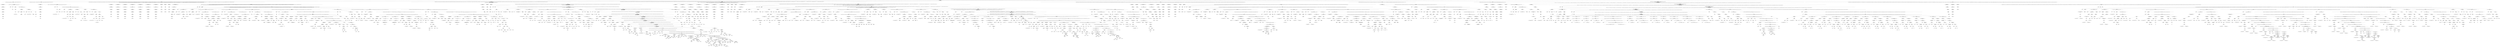 digraph G {
00[label="compilationUnit\n Bud1%@@@@E%DSDB@@@ "]
01[label="compilationUnit\n packagecom.hankcs.hanlp.collection.trie.bintrie;publicclass_EmptyValueArray<V>extends_ValueArray<V>{public_EmptyValueArray(){}@OverridepublicVnextValue(){returnnull;}}<EOF> "]
12[label="packageDeclaration\n packagecom.hankcs.hanlp.collection.trie.bintrie; "]
23[label="packageName\n com.hankcs.hanlp.collection.trie.bintrie "]
34[label="packageName\n com.hankcs.hanlp.collection.trie "]
45[label="packageName\n com.hankcs.hanlp.collection "]
56[label="packageName\n com.hankcs.hanlp "]
67[label="packageName\n com.hankcs "]
78[label="packageName\n com "]
19[label="normalClassDeclaration\n publicclass_EmptyValueArray<V>extends_ValueArray<V>{public_EmptyValueArray(){}@OverridepublicVnextValue(){returnnull;}} "]
210[label="classModifier\n public "]
211[label="typeParameters\n <V> "]
312[label="typeParameter\n V "]
213[label="superclass\n extends_ValueArray<V> "]
314[label="classType\n _ValueArray<V> "]
415[label="typeArguments\n <V> "]
516[label="classType_lfno_classOrInterfaceType\n V "]
217[label="classBody\n {public_EmptyValueArray(){}@OverridepublicVnextValue(){returnnull;}} "]
318[label="constructorDeclaration\n public_EmptyValueArray(){} "]
419[label="constructorModifier\n public "]
420[label="constructorDeclarator\n _EmptyValueArray() "]
521[label="simpleTypeName\n _EmptyValueArray "]
422[label="constructorBody\n {} "]
323[label="methodDeclaration\n @OverridepublicVnextValue(){returnnull;} "]
424[label="markerAnnotation\n @Override "]
525[label="typeName\n Override "]
426[label="methodModifier\n public "]
427[label="methodHeader\n VnextValue() "]
528[label="unannClassType_lfno_unannClassOrInterfaceType\n V "]
529[label="methodDeclarator\n nextValue() "]
430[label="block\n {returnnull;} "]
531[label="returnStatement\n returnnull; "]
632[label="literal\n null "]
033[label="compilationUnit\n packagecom.hankcs.hanlp.collection.trie.bintrie;publicclass_ValueArray<V>{V[]value;intoffset;public_ValueArray(V[]value){this.value=value;}publicVnextValue(){returnvalue[offset++];}protected_ValueArray(){}public_ValueArraysetValue(V[]value){this.value=value;returnthis;}}<EOF> "]
134[label="packageDeclaration\n packagecom.hankcs.hanlp.collection.trie.bintrie; "]
235[label="packageName\n com.hankcs.hanlp.collection.trie.bintrie "]
336[label="packageName\n com.hankcs.hanlp.collection.trie "]
437[label="packageName\n com.hankcs.hanlp.collection "]
538[label="packageName\n com.hankcs.hanlp "]
639[label="packageName\n com.hankcs "]
740[label="packageName\n com "]
141[label="normalClassDeclaration\n publicclass_ValueArray<V>{V[]value;intoffset;public_ValueArray(V[]value){this.value=value;}publicVnextValue(){returnvalue[offset++];}protected_ValueArray(){}public_ValueArraysetValue(V[]value){this.value=value;returnthis;}} "]
242[label="classModifier\n public "]
243[label="typeParameters\n <V> "]
344[label="typeParameter\n V "]
245[label="classBody\n {V[]value;intoffset;public_ValueArray(V[]value){this.value=value;}publicVnextValue(){returnvalue[offset++];}protected_ValueArray(){}public_ValueArraysetValue(V[]value){this.value=value;returnthis;}} "]
346[label="fieldDeclaration\n V[]value; "]
447[label="unannArrayType\n V[] "]
548[label="unannClassType_lfno_unannClassOrInterfaceType\n V "]
549[label="dims\n [] "]
450[label="variableDeclaratorId\n value "]
351[label="fieldDeclaration\n intoffset; "]
452[label="integralType\n int "]
453[label="variableDeclaratorId\n offset "]
354[label="constructorDeclaration\n public_ValueArray(V[]value){this.value=value;} "]
455[label="constructorModifier\n public "]
456[label="constructorDeclarator\n _ValueArray(V[]value) "]
557[label="simpleTypeName\n _ValueArray "]
558[label="formalParameter\n V[]value "]
659[label="unannArrayType\n V[] "]
760[label="unannClassType_lfno_unannClassOrInterfaceType\n V "]
761[label="dims\n [] "]
662[label="variableDeclaratorId\n value "]
463[label="constructorBody\n {this.value=value;} "]
564[label="expressionStatement\n this.value=value; "]
665[label="assignment\n this.value=value "]
766[label="fieldAccess\n this.value "]
867[label="primaryNoNewArray_lfno_primary\n this "]
768[label="assignmentOperator\n = "]
769[label="expressionName\n value "]
370[label="methodDeclaration\n publicVnextValue(){returnvalue[offset++];} "]
471[label="methodModifier\n public "]
472[label="methodHeader\n VnextValue() "]
573[label="unannClassType_lfno_unannClassOrInterfaceType\n V "]
574[label="methodDeclarator\n nextValue() "]
475[label="block\n {returnvalue[offset++];} "]
576[label="returnStatement\n returnvalue[offset++]; "]
677[label="arrayAccess_lfno_primary\n value[offset++] "]
778[label="expressionName\n value "]
779[label="postfixExpression\n offset++ "]
880[label="expressionName\n offset "]
881[label="postIncrementExpression_lf_postfixExpression\n ++ "]
382[label="constructorDeclaration\n protected_ValueArray(){} "]
483[label="constructorModifier\n protected "]
484[label="constructorDeclarator\n _ValueArray() "]
585[label="simpleTypeName\n _ValueArray "]
486[label="constructorBody\n {} "]
387[label="methodDeclaration\n public_ValueArraysetValue(V[]value){this.value=value;returnthis;} "]
488[label="methodModifier\n public "]
489[label="methodHeader\n _ValueArraysetValue(V[]value) "]
590[label="unannClassType_lfno_unannClassOrInterfaceType\n _ValueArray "]
591[label="methodDeclarator\n setValue(V[]value) "]
692[label="formalParameter\n V[]value "]
793[label="unannArrayType\n V[] "]
894[label="unannClassType_lfno_unannClassOrInterfaceType\n V "]
895[label="dims\n [] "]
796[label="variableDeclaratorId\n value "]
497[label="block\n {this.value=value;returnthis;} "]
598[label="blockStatements\n this.value=value;returnthis; "]
699[label="expressionStatement\n this.value=value; "]
7100[label="assignment\n this.value=value "]
8101[label="fieldAccess\n this.value "]
9102[label="primaryNoNewArray_lfno_primary\n this "]
8103[label="assignmentOperator\n = "]
8104[label="expressionName\n value "]
6105[label="returnStatement\n returnthis; "]
7106[label="primaryNoNewArray_lfno_primary\n this "]
0107[label="compilationUnit\n packagecom.hankcs.hanlp.classification.classifiers;importcom.hankcs.hanlp.classification.corpus.Document;importcom.hankcs.hanlp.classification.corpus.IDataSet;importcom.hankcs.hanlp.classification.corpus.MemoryDataSet;importcom.hankcs.hanlp.classification.models.AbstractModel;importcom.hankcs.hanlp.classification.utilities.CollectionUtility;importcom.hankcs.hanlp.classification.utilities.MathUtility;importjava.io.IOException;importjava.util.Map;importjava.util.TreeMap;importstaticcom.hankcs.hanlp.classification.utilities.Predefine.logger;publicabstractclassAbstractClassifierimplementsIClassifier{@OverridepublicIClassifierenableProbability(booleanenable){returnthis;}booleanconfigProbabilityEnabled=true;@OverridepublicStringclassify(Stringtext)throwsIllegalArgumentException,IllegalStateException{Map<String,Double>scoreMap=predict(text);returnCollectionUtility.max(scoreMap);}@OverridepublicStringclassify(Documentdocument)throwsIllegalArgumentException,IllegalStateException{Map<String,Double>scoreMap=predict(document);returnCollectionUtility.max(scoreMap);}@Overridepublicvoidtrain(StringfolderPath,StringcharsetName)throwsIOException{IDataSetdataSet=newMemoryDataSet();dataSet.load(folderPath,charsetName);train(dataSet);}@Overridepublicvoidtrain(Map<String,String[]>trainingDataSet)throwsIllegalArgumentException{IDataSetdataSet=newMemoryDataSet();logger.start(\"正在构造训练数据集...\");inttotal=trainingDataSet.size();intcur=0;for(Map.Entry<String,String[]>entry:trainingDataSet.entrySet()){Stringcategory=entry.getKey();logger.out(\"[%s]...\",category);for(Stringdoc:entry.getValue()){dataSet.add(category,doc);}++cur;logger.out(\"%.2f%%...\",MathUtility.percentage(cur,total));}logger.finish(\" 加载完毕\n\");train(dataSet);}@Overridepublicvoidtrain(StringfolderPath)throwsIOException{train(folderPath,\"UTF-8\");}@OverridepublicMap<String,Double>predict(Documentdocument){AbstractModelmodel=getModel();if(model==null){thrownewIllegalStateException(\"未训练模型！无法执行预测！\");}if(document==null){thrownewIllegalArgumentException(\"参数 text == null\");}double[]probs=categorize(document);Map<String,Double>scoreMap=newTreeMap<String,Double>();for(inti=0;i<probs.length;i++){scoreMap.put(model.catalog[i],probs[i]);}returnscoreMap;}@Overridepublicintlabel(Documentdocument)throwsIllegalArgumentException,IllegalStateException{AbstractModelmodel=getModel();if(model==null){thrownewIllegalStateException(\"未训练模型！无法执行预测！\");}if(document==null){thrownewIllegalArgumentException(\"参数 text == null\");}double[]probs=categorize(document);doublemax=Double.NEGATIVE_INFINITY;intbest=-1;for(inti=0;i<probs.length;i++){if(probs[i]>max){max=probs[i];best=i;}}returnbest;}}<EOF> "]
1108[label="packageDeclaration\n packagecom.hankcs.hanlp.classification.classifiers; "]
2109[label="packageName\n com.hankcs.hanlp.classification.classifiers "]
3110[label="packageName\n com.hankcs.hanlp.classification "]
4111[label="packageName\n com.hankcs.hanlp "]
5112[label="packageName\n com.hankcs "]
6113[label="packageName\n com "]
1114[label="singleTypeImportDeclaration\n importcom.hankcs.hanlp.classification.corpus.Document; "]
2115[label="typeName\n com.hankcs.hanlp.classification.corpus.Document "]
3116[label="packageOrTypeName\n com.hankcs.hanlp.classification.corpus "]
4117[label="packageOrTypeName\n com.hankcs.hanlp.classification "]
5118[label="packageOrTypeName\n com.hankcs.hanlp "]
6119[label="packageOrTypeName\n com.hankcs "]
7120[label="packageOrTypeName\n com "]
1121[label="singleTypeImportDeclaration\n importcom.hankcs.hanlp.classification.corpus.IDataSet; "]
2122[label="typeName\n com.hankcs.hanlp.classification.corpus.IDataSet "]
3123[label="packageOrTypeName\n com.hankcs.hanlp.classification.corpus "]
4124[label="packageOrTypeName\n com.hankcs.hanlp.classification "]
5125[label="packageOrTypeName\n com.hankcs.hanlp "]
6126[label="packageOrTypeName\n com.hankcs "]
7127[label="packageOrTypeName\n com "]
1128[label="singleTypeImportDeclaration\n importcom.hankcs.hanlp.classification.corpus.MemoryDataSet; "]
2129[label="typeName\n com.hankcs.hanlp.classification.corpus.MemoryDataSet "]
3130[label="packageOrTypeName\n com.hankcs.hanlp.classification.corpus "]
4131[label="packageOrTypeName\n com.hankcs.hanlp.classification "]
5132[label="packageOrTypeName\n com.hankcs.hanlp "]
6133[label="packageOrTypeName\n com.hankcs "]
7134[label="packageOrTypeName\n com "]
1135[label="singleTypeImportDeclaration\n importcom.hankcs.hanlp.classification.models.AbstractModel; "]
2136[label="typeName\n com.hankcs.hanlp.classification.models.AbstractModel "]
3137[label="packageOrTypeName\n com.hankcs.hanlp.classification.models "]
4138[label="packageOrTypeName\n com.hankcs.hanlp.classification "]
5139[label="packageOrTypeName\n com.hankcs.hanlp "]
6140[label="packageOrTypeName\n com.hankcs "]
7141[label="packageOrTypeName\n com "]
1142[label="singleTypeImportDeclaration\n importcom.hankcs.hanlp.classification.utilities.CollectionUtility; "]
2143[label="typeName\n com.hankcs.hanlp.classification.utilities.CollectionUtility "]
3144[label="packageOrTypeName\n com.hankcs.hanlp.classification.utilities "]
4145[label="packageOrTypeName\n com.hankcs.hanlp.classification "]
5146[label="packageOrTypeName\n com.hankcs.hanlp "]
6147[label="packageOrTypeName\n com.hankcs "]
7148[label="packageOrTypeName\n com "]
1149[label="singleTypeImportDeclaration\n importcom.hankcs.hanlp.classification.utilities.MathUtility; "]
2150[label="typeName\n com.hankcs.hanlp.classification.utilities.MathUtility "]
3151[label="packageOrTypeName\n com.hankcs.hanlp.classification.utilities "]
4152[label="packageOrTypeName\n com.hankcs.hanlp.classification "]
5153[label="packageOrTypeName\n com.hankcs.hanlp "]
6154[label="packageOrTypeName\n com.hankcs "]
7155[label="packageOrTypeName\n com "]
1156[label="singleTypeImportDeclaration\n importjava.io.IOException; "]
2157[label="typeName\n java.io.IOException "]
3158[label="packageOrTypeName\n java.io "]
4159[label="packageOrTypeName\n java "]
1160[label="singleTypeImportDeclaration\n importjava.util.Map; "]
2161[label="typeName\n java.util.Map "]
3162[label="packageOrTypeName\n java.util "]
4163[label="packageOrTypeName\n java "]
1164[label="singleTypeImportDeclaration\n importjava.util.TreeMap; "]
2165[label="typeName\n java.util.TreeMap "]
3166[label="packageOrTypeName\n java.util "]
4167[label="packageOrTypeName\n java "]
1168[label="singleStaticImportDeclaration\n importstaticcom.hankcs.hanlp.classification.utilities.Predefine.logger; "]
2169[label="typeName\n com.hankcs.hanlp.classification.utilities.Predefine "]
3170[label="packageOrTypeName\n com.hankcs.hanlp.classification.utilities "]
4171[label="packageOrTypeName\n com.hankcs.hanlp.classification "]
5172[label="packageOrTypeName\n com.hankcs.hanlp "]
6173[label="packageOrTypeName\n com.hankcs "]
7174[label="packageOrTypeName\n com "]
1175[label="normalClassDeclaration\n publicabstractclassAbstractClassifierimplementsIClassifier{@OverridepublicIClassifierenableProbability(booleanenable){returnthis;}booleanconfigProbabilityEnabled=true;@OverridepublicStringclassify(Stringtext)throwsIllegalArgumentException,IllegalStateException{Map<String,Double>scoreMap=predict(text);returnCollectionUtility.max(scoreMap);}@OverridepublicStringclassify(Documentdocument)throwsIllegalArgumentException,IllegalStateException{Map<String,Double>scoreMap=predict(document);returnCollectionUtility.max(scoreMap);}@Overridepublicvoidtrain(StringfolderPath,StringcharsetName)throwsIOException{IDataSetdataSet=newMemoryDataSet();dataSet.load(folderPath,charsetName);train(dataSet);}@Overridepublicvoidtrain(Map<String,String[]>trainingDataSet)throwsIllegalArgumentException{IDataSetdataSet=newMemoryDataSet();logger.start(\"正在构造训练数据集...\");inttotal=trainingDataSet.size();intcur=0;for(Map.Entry<String,String[]>entry:trainingDataSet.entrySet()){Stringcategory=entry.getKey();logger.out(\"[%s]...\",category);for(Stringdoc:entry.getValue()){dataSet.add(category,doc);}++cur;logger.out(\"%.2f%%...\",MathUtility.percentage(cur,total));}logger.finish(\" 加载完毕\n\");train(dataSet);}@Overridepublicvoidtrain(StringfolderPath)throwsIOException{train(folderPath,\"UTF-8\");}@OverridepublicMap<String,Double>predict(Documentdocument){AbstractModelmodel=getModel();if(model==null){thrownewIllegalStateException(\"未训练模型！无法执行预测！\");}if(document==null){thrownewIllegalArgumentException(\"参数 text == null\");}double[]probs=categorize(document);Map<String,Double>scoreMap=newTreeMap<String,Double>();for(inti=0;i<probs.length;i++){scoreMap.put(model.catalog[i],probs[i]);}returnscoreMap;}@Overridepublicintlabel(Documentdocument)throwsIllegalArgumentException,IllegalStateException{AbstractModelmodel=getModel();if(model==null){thrownewIllegalStateException(\"未训练模型！无法执行预测！\");}if(document==null){thrownewIllegalArgumentException(\"参数 text == null\");}double[]probs=categorize(document);doublemax=Double.NEGATIVE_INFINITY;intbest=-1;for(inti=0;i<probs.length;i++){if(probs[i]>max){max=probs[i];best=i;}}returnbest;}} "]
2176[label="classModifier\n public "]
2177[label="classModifier\n abstract "]
2178[label="superinterfaces\n implementsIClassifier "]
3179[label="classType\n IClassifier "]
2180[label="classBody\n {@OverridepublicIClassifierenableProbability(booleanenable){returnthis;}booleanconfigProbabilityEnabled=true;@OverridepublicStringclassify(Stringtext)throwsIllegalArgumentException,IllegalStateException{Map<String,Double>scoreMap=predict(text);returnCollectionUtility.max(scoreMap);}@OverridepublicStringclassify(Documentdocument)throwsIllegalArgumentException,IllegalStateException{Map<String,Double>scoreMap=predict(document);returnCollectionUtility.max(scoreMap);}@Overridepublicvoidtrain(StringfolderPath,StringcharsetName)throwsIOException{IDataSetdataSet=newMemoryDataSet();dataSet.load(folderPath,charsetName);train(dataSet);}@Overridepublicvoidtrain(Map<String,String[]>trainingDataSet)throwsIllegalArgumentException{IDataSetdataSet=newMemoryDataSet();logger.start(\"正在构造训练数据集...\");inttotal=trainingDataSet.size();intcur=0;for(Map.Entry<String,String[]>entry:trainingDataSet.entrySet()){Stringcategory=entry.getKey();logger.out(\"[%s]...\",category);for(Stringdoc:entry.getValue()){dataSet.add(category,doc);}++cur;logger.out(\"%.2f%%...\",MathUtility.percentage(cur,total));}logger.finish(\" 加载完毕\n\");train(dataSet);}@Overridepublicvoidtrain(StringfolderPath)throwsIOException{train(folderPath,\"UTF-8\");}@OverridepublicMap<String,Double>predict(Documentdocument){AbstractModelmodel=getModel();if(model==null){thrownewIllegalStateException(\"未训练模型！无法执行预测！\");}if(document==null){thrownewIllegalArgumentException(\"参数 text == null\");}double[]probs=categorize(document);Map<String,Double>scoreMap=newTreeMap<String,Double>();for(inti=0;i<probs.length;i++){scoreMap.put(model.catalog[i],probs[i]);}returnscoreMap;}@Overridepublicintlabel(Documentdocument)throwsIllegalArgumentException,IllegalStateException{AbstractModelmodel=getModel();if(model==null){thrownewIllegalStateException(\"未训练模型！无法执行预测！\");}if(document==null){thrownewIllegalArgumentException(\"参数 text == null\");}double[]probs=categorize(document);doublemax=Double.NEGATIVE_INFINITY;intbest=-1;for(inti=0;i<probs.length;i++){if(probs[i]>max){max=probs[i];best=i;}}returnbest;}} "]
3181[label="methodDeclaration\n @OverridepublicIClassifierenableProbability(booleanenable){returnthis;} "]
4182[label="markerAnnotation\n @Override "]
5183[label="typeName\n Override "]
4184[label="methodModifier\n public "]
4185[label="methodHeader\n IClassifierenableProbability(booleanenable) "]
5186[label="unannClassType_lfno_unannClassOrInterfaceType\n IClassifier "]
5187[label="methodDeclarator\n enableProbability(booleanenable) "]
6188[label="formalParameter\n booleanenable "]
7189[label="unannPrimitiveType\n boolean "]
7190[label="variableDeclaratorId\n enable "]
4191[label="block\n {returnthis;} "]
5192[label="returnStatement\n returnthis; "]
6193[label="primaryNoNewArray_lfno_primary\n this "]
3194[label="fieldDeclaration\n booleanconfigProbabilityEnabled=true; "]
4195[label="unannPrimitiveType\n boolean "]
4196[label="variableDeclarator\n configProbabilityEnabled=true "]
5197[label="variableDeclaratorId\n configProbabilityEnabled "]
5198[label="literal\n true "]
3199[label="methodDeclaration\n @OverridepublicStringclassify(Stringtext)throwsIllegalArgumentException,IllegalStateException{Map<String,Double>scoreMap=predict(text);returnCollectionUtility.max(scoreMap);} "]
4200[label="markerAnnotation\n @Override "]
5201[label="typeName\n Override "]
4202[label="methodModifier\n public "]
4203[label="methodHeader\n Stringclassify(Stringtext)throwsIllegalArgumentException,IllegalStateException "]
5204[label="unannClassType_lfno_unannClassOrInterfaceType\n String "]
5205[label="methodDeclarator\n classify(Stringtext) "]
6206[label="formalParameter\n Stringtext "]
7207[label="unannClassType_lfno_unannClassOrInterfaceType\n String "]
7208[label="variableDeclaratorId\n text "]
5209[label="throws_\n throwsIllegalArgumentException,IllegalStateException "]
6210[label="exceptionTypeList\n IllegalArgumentException,IllegalStateException "]
7211[label="classType\n IllegalArgumentException "]
7212[label="classType\n IllegalStateException "]
4213[label="block\n {Map<String,Double>scoreMap=predict(text);returnCollectionUtility.max(scoreMap);} "]
5214[label="blockStatements\n Map<String,Double>scoreMap=predict(text);returnCollectionUtility.max(scoreMap); "]
6215[label="localVariableDeclarationStatement\n Map<String,Double>scoreMap=predict(text); "]
7216[label="localVariableDeclaration\n Map<String,Double>scoreMap=predict(text) "]
8217[label="unannClassType_lfno_unannClassOrInterfaceType\n Map<String,Double> "]
9218[label="typeArguments\n <String,Double> "]
10219[label="typeArgumentList\n String,Double "]
11220[label="classType_lfno_classOrInterfaceType\n String "]
11221[label="classType_lfno_classOrInterfaceType\n Double "]
8222[label="variableDeclarator\n scoreMap=predict(text) "]
9223[label="variableDeclaratorId\n scoreMap "]
9224[label="methodInvocation_lfno_primary\n predict(text) "]
10225[label="methodName\n predict "]
10226[label="expressionName\n text "]
6227[label="returnStatement\n returnCollectionUtility.max(scoreMap); "]
7228[label="methodInvocation_lfno_primary\n CollectionUtility.max(scoreMap) "]
8229[label="typeName\n CollectionUtility "]
8230[label="expressionName\n scoreMap "]
3231[label="methodDeclaration\n @OverridepublicStringclassify(Documentdocument)throwsIllegalArgumentException,IllegalStateException{Map<String,Double>scoreMap=predict(document);returnCollectionUtility.max(scoreMap);} "]
4232[label="markerAnnotation\n @Override "]
5233[label="typeName\n Override "]
4234[label="methodModifier\n public "]
4235[label="methodHeader\n Stringclassify(Documentdocument)throwsIllegalArgumentException,IllegalStateException "]
5236[label="unannClassType_lfno_unannClassOrInterfaceType\n String "]
5237[label="methodDeclarator\n classify(Documentdocument) "]
6238[label="formalParameter\n Documentdocument "]
7239[label="unannClassType_lfno_unannClassOrInterfaceType\n Document "]
7240[label="variableDeclaratorId\n document "]
5241[label="throws_\n throwsIllegalArgumentException,IllegalStateException "]
6242[label="exceptionTypeList\n IllegalArgumentException,IllegalStateException "]
7243[label="classType\n IllegalArgumentException "]
7244[label="classType\n IllegalStateException "]
4245[label="block\n {Map<String,Double>scoreMap=predict(document);returnCollectionUtility.max(scoreMap);} "]
5246[label="blockStatements\n Map<String,Double>scoreMap=predict(document);returnCollectionUtility.max(scoreMap); "]
6247[label="localVariableDeclarationStatement\n Map<String,Double>scoreMap=predict(document); "]
7248[label="localVariableDeclaration\n Map<String,Double>scoreMap=predict(document) "]
8249[label="unannClassType_lfno_unannClassOrInterfaceType\n Map<String,Double> "]
9250[label="typeArguments\n <String,Double> "]
10251[label="typeArgumentList\n String,Double "]
11252[label="classType_lfno_classOrInterfaceType\n String "]
11253[label="classType_lfno_classOrInterfaceType\n Double "]
8254[label="variableDeclarator\n scoreMap=predict(document) "]
9255[label="variableDeclaratorId\n scoreMap "]
9256[label="methodInvocation_lfno_primary\n predict(document) "]
10257[label="methodName\n predict "]
10258[label="expressionName\n document "]
6259[label="returnStatement\n returnCollectionUtility.max(scoreMap); "]
7260[label="methodInvocation_lfno_primary\n CollectionUtility.max(scoreMap) "]
8261[label="typeName\n CollectionUtility "]
8262[label="expressionName\n scoreMap "]
3263[label="methodDeclaration\n @Overridepublicvoidtrain(StringfolderPath,StringcharsetName)throwsIOException{IDataSetdataSet=newMemoryDataSet();dataSet.load(folderPath,charsetName);train(dataSet);} "]
4264[label="markerAnnotation\n @Override "]
5265[label="typeName\n Override "]
4266[label="methodModifier\n public "]
4267[label="methodHeader\n voidtrain(StringfolderPath,StringcharsetName)throwsIOException "]
5268[label="result\n void "]
5269[label="methodDeclarator\n train(StringfolderPath,StringcharsetName) "]
6270[label="formalParameterList\n StringfolderPath,StringcharsetName "]
7271[label="formalParameter\n StringfolderPath "]
8272[label="unannClassType_lfno_unannClassOrInterfaceType\n String "]
8273[label="variableDeclaratorId\n folderPath "]
7274[label="formalParameter\n StringcharsetName "]
8275[label="unannClassType_lfno_unannClassOrInterfaceType\n String "]
8276[label="variableDeclaratorId\n charsetName "]
5277[label="throws_\n throwsIOException "]
6278[label="classType\n IOException "]
4279[label="block\n {IDataSetdataSet=newMemoryDataSet();dataSet.load(folderPath,charsetName);train(dataSet);} "]
5280[label="blockStatements\n IDataSetdataSet=newMemoryDataSet();dataSet.load(folderPath,charsetName);train(dataSet); "]
6281[label="localVariableDeclarationStatement\n IDataSetdataSet=newMemoryDataSet(); "]
7282[label="localVariableDeclaration\n IDataSetdataSet=newMemoryDataSet() "]
8283[label="unannClassType_lfno_unannClassOrInterfaceType\n IDataSet "]
8284[label="variableDeclarator\n dataSet=newMemoryDataSet() "]
9285[label="variableDeclaratorId\n dataSet "]
9286[label="classInstanceCreationExpression_lfno_primary\n newMemoryDataSet() "]
6287[label="expressionStatement\n dataSet.load(folderPath,charsetName); "]
7288[label="methodInvocation\n dataSet.load(folderPath,charsetName) "]
8289[label="typeName\n dataSet "]
8290[label="argumentList\n folderPath,charsetName "]
9291[label="expressionName\n folderPath "]
9292[label="expressionName\n charsetName "]
6293[label="expressionStatement\n train(dataSet); "]
7294[label="methodInvocation\n train(dataSet) "]
8295[label="methodName\n train "]
8296[label="expressionName\n dataSet "]
3297[label="methodDeclaration\n @Overridepublicvoidtrain(Map<String,String[]>trainingDataSet)throwsIllegalArgumentException{IDataSetdataSet=newMemoryDataSet();logger.start(\"正在构造训练数据集...\");inttotal=trainingDataSet.size();intcur=0;for(Map.Entry<String,String[]>entry:trainingDataSet.entrySet()){Stringcategory=entry.getKey();logger.out(\"[%s]...\",category);for(Stringdoc:entry.getValue()){dataSet.add(category,doc);}++cur;logger.out(\"%.2f%%...\",MathUtility.percentage(cur,total));}logger.finish(\" 加载完毕\n\");train(dataSet);} "]
4298[label="markerAnnotation\n @Override "]
5299[label="typeName\n Override "]
4300[label="methodModifier\n public "]
4301[label="methodHeader\n voidtrain(Map<String,String[]>trainingDataSet)throwsIllegalArgumentException "]
5302[label="result\n void "]
5303[label="methodDeclarator\n train(Map<String,String[]>trainingDataSet) "]
6304[label="formalParameter\n Map<String,String[]>trainingDataSet "]
7305[label="unannClassType_lfno_unannClassOrInterfaceType\n Map<String,String[]> "]
8306[label="typeArguments\n <String,String[]> "]
9307[label="typeArgumentList\n String,String[] "]
10308[label="classType_lfno_classOrInterfaceType\n String "]
10309[label="arrayType\n String[] "]
11310[label="classType_lfno_classOrInterfaceType\n String "]
11311[label="dims\n [] "]
7312[label="variableDeclaratorId\n trainingDataSet "]
5313[label="throws_\n throwsIllegalArgumentException "]
6314[label="classType\n IllegalArgumentException "]
4315[label="block\n {IDataSetdataSet=newMemoryDataSet();logger.start(\"正在构造训练数据集...\");inttotal=trainingDataSet.size();intcur=0;for(Map.Entry<String,String[]>entry:trainingDataSet.entrySet()){Stringcategory=entry.getKey();logger.out(\"[%s]...\",category);for(Stringdoc:entry.getValue()){dataSet.add(category,doc);}++cur;logger.out(\"%.2f%%...\",MathUtility.percentage(cur,total));}logger.finish(\" 加载完毕\n\");train(dataSet);} "]
5316[label="blockStatements\n IDataSetdataSet=newMemoryDataSet();logger.start(\"正在构造训练数据集...\");inttotal=trainingDataSet.size();intcur=0;for(Map.Entry<String,String[]>entry:trainingDataSet.entrySet()){Stringcategory=entry.getKey();logger.out(\"[%s]...\",category);for(Stringdoc:entry.getValue()){dataSet.add(category,doc);}++cur;logger.out(\"%.2f%%...\",MathUtility.percentage(cur,total));}logger.finish(\" 加载完毕\n\");train(dataSet); "]
6317[label="localVariableDeclarationStatement\n IDataSetdataSet=newMemoryDataSet(); "]
7318[label="localVariableDeclaration\n IDataSetdataSet=newMemoryDataSet() "]
8319[label="unannClassType_lfno_unannClassOrInterfaceType\n IDataSet "]
8320[label="variableDeclarator\n dataSet=newMemoryDataSet() "]
9321[label="variableDeclaratorId\n dataSet "]
9322[label="classInstanceCreationExpression_lfno_primary\n newMemoryDataSet() "]
6323[label="expressionStatement\n logger.start(\"正在构造训练数据集...\"); "]
7324[label="methodInvocation\n logger.start(\"正在构造训练数据集...\") "]
8325[label="typeName\n logger "]
8326[label="literal\n \"正在构造训练数据集...\" "]
6327[label="localVariableDeclarationStatement\n inttotal=trainingDataSet.size(); "]
7328[label="localVariableDeclaration\n inttotal=trainingDataSet.size() "]
8329[label="integralType\n int "]
8330[label="variableDeclarator\n total=trainingDataSet.size() "]
9331[label="variableDeclaratorId\n total "]
9332[label="methodInvocation_lfno_primary\n trainingDataSet.size() "]
10333[label="typeName\n trainingDataSet "]
6334[label="localVariableDeclarationStatement\n intcur=0; "]
7335[label="localVariableDeclaration\n intcur=0 "]
8336[label="integralType\n int "]
8337[label="variableDeclarator\n cur=0 "]
9338[label="variableDeclaratorId\n cur "]
9339[label="literal\n 0 "]
6340[label="enhancedForStatement\n for(Map.Entry<String,String[]>entry:trainingDataSet.entrySet()){Stringcategory=entry.getKey();logger.out(\"[%s]...\",category);for(Stringdoc:entry.getValue()){dataSet.add(category,doc);}++cur;logger.out(\"%.2f%%...\",MathUtility.percentage(cur,total));} "]
7341[label="unannClassOrInterfaceType\n Map.Entry<String,String[]> "]
8342[label="unannClassType_lfno_unannClassOrInterfaceType\n Map "]
8343[label="unannClassType_lf_unannClassOrInterfaceType\n .Entry<String,String[]> "]
9344[label="typeArguments\n <String,String[]> "]
10345[label="typeArgumentList\n String,String[] "]
11346[label="classType_lfno_classOrInterfaceType\n String "]
11347[label="arrayType\n String[] "]
12348[label="classType_lfno_classOrInterfaceType\n String "]
12349[label="dims\n [] "]
7350[label="variableDeclaratorId\n entry "]
7351[label="methodInvocation_lfno_primary\n trainingDataSet.entrySet() "]
8352[label="typeName\n trainingDataSet "]
7353[label="block\n {Stringcategory=entry.getKey();logger.out(\"[%s]...\",category);for(Stringdoc:entry.getValue()){dataSet.add(category,doc);}++cur;logger.out(\"%.2f%%...\",MathUtility.percentage(cur,total));} "]
8354[label="blockStatements\n Stringcategory=entry.getKey();logger.out(\"[%s]...\",category);for(Stringdoc:entry.getValue()){dataSet.add(category,doc);}++cur;logger.out(\"%.2f%%...\",MathUtility.percentage(cur,total)); "]
9355[label="localVariableDeclarationStatement\n Stringcategory=entry.getKey(); "]
10356[label="localVariableDeclaration\n Stringcategory=entry.getKey() "]
11357[label="unannClassType_lfno_unannClassOrInterfaceType\n String "]
11358[label="variableDeclarator\n category=entry.getKey() "]
12359[label="variableDeclaratorId\n category "]
12360[label="methodInvocation_lfno_primary\n entry.getKey() "]
13361[label="typeName\n entry "]
9362[label="expressionStatement\n logger.out(\"[%s]...\",category); "]
10363[label="methodInvocation\n logger.out(\"[%s]...\",category) "]
11364[label="typeName\n logger "]
11365[label="argumentList\n \"[%s]...\",category "]
12366[label="literal\n \"[%s]...\" "]
12367[label="expressionName\n category "]
9368[label="enhancedForStatement\n for(Stringdoc:entry.getValue()){dataSet.add(category,doc);} "]
10369[label="unannClassType_lfno_unannClassOrInterfaceType\n String "]
10370[label="variableDeclaratorId\n doc "]
10371[label="methodInvocation_lfno_primary\n entry.getValue() "]
11372[label="typeName\n entry "]
10373[label="block\n {dataSet.add(category,doc);} "]
11374[label="expressionStatement\n dataSet.add(category,doc); "]
12375[label="methodInvocation\n dataSet.add(category,doc) "]
13376[label="typeName\n dataSet "]
13377[label="argumentList\n category,doc "]
14378[label="expressionName\n category "]
14379[label="expressionName\n doc "]
9380[label="expressionStatement\n ++cur; "]
10381[label="preIncrementExpression\n ++cur "]
11382[label="expressionName\n cur "]
9383[label="expressionStatement\n logger.out(\"%.2f%%...\",MathUtility.percentage(cur,total)); "]
10384[label="methodInvocation\n logger.out(\"%.2f%%...\",MathUtility.percentage(cur,total)) "]
11385[label="typeName\n logger "]
11386[label="argumentList\n \"%.2f%%...\",MathUtility.percentage(cur,total) "]
12387[label="literal\n \"%.2f%%...\" "]
12388[label="methodInvocation_lfno_primary\n MathUtility.percentage(cur,total) "]
13389[label="typeName\n MathUtility "]
13390[label="argumentList\n cur,total "]
14391[label="expressionName\n cur "]
14392[label="expressionName\n total "]
6393[label="expressionStatement\n logger.finish(\" 加载完毕\n\"); "]
7394[label="methodInvocation\n logger.finish(\" 加载完毕\n\") "]
8395[label="typeName\n logger "]
8396[label="literal\n \" 加载完毕\n\" "]
6397[label="expressionStatement\n train(dataSet); "]
7398[label="methodInvocation\n train(dataSet) "]
8399[label="methodName\n train "]
8400[label="expressionName\n dataSet "]
3401[label="methodDeclaration\n @Overridepublicvoidtrain(StringfolderPath)throwsIOException{train(folderPath,\"UTF-8\");} "]
4402[label="markerAnnotation\n @Override "]
5403[label="typeName\n Override "]
4404[label="methodModifier\n public "]
4405[label="methodHeader\n voidtrain(StringfolderPath)throwsIOException "]
5406[label="result\n void "]
5407[label="methodDeclarator\n train(StringfolderPath) "]
6408[label="formalParameter\n StringfolderPath "]
7409[label="unannClassType_lfno_unannClassOrInterfaceType\n String "]
7410[label="variableDeclaratorId\n folderPath "]
5411[label="throws_\n throwsIOException "]
6412[label="classType\n IOException "]
4413[label="block\n {train(folderPath,\"UTF-8\");} "]
5414[label="expressionStatement\n train(folderPath,\"UTF-8\"); "]
6415[label="methodInvocation\n train(folderPath,\"UTF-8\") "]
7416[label="methodName\n train "]
7417[label="argumentList\n folderPath,\"UTF-8\" "]
8418[label="expressionName\n folderPath "]
8419[label="literal\n \"UTF-8\" "]
3420[label="methodDeclaration\n @OverridepublicMap<String,Double>predict(Documentdocument){AbstractModelmodel=getModel();if(model==null){thrownewIllegalStateException(\"未训练模型！无法执行预测！\");}if(document==null){thrownewIllegalArgumentException(\"参数 text == null\");}double[]probs=categorize(document);Map<String,Double>scoreMap=newTreeMap<String,Double>();for(inti=0;i<probs.length;i++){scoreMap.put(model.catalog[i],probs[i]);}returnscoreMap;} "]
4421[label="markerAnnotation\n @Override "]
5422[label="typeName\n Override "]
4423[label="methodModifier\n public "]
4424[label="methodHeader\n Map<String,Double>predict(Documentdocument) "]
5425[label="unannClassType_lfno_unannClassOrInterfaceType\n Map<String,Double> "]
6426[label="typeArguments\n <String,Double> "]
7427[label="typeArgumentList\n String,Double "]
8428[label="classType_lfno_classOrInterfaceType\n String "]
8429[label="classType_lfno_classOrInterfaceType\n Double "]
5430[label="methodDeclarator\n predict(Documentdocument) "]
6431[label="formalParameter\n Documentdocument "]
7432[label="unannClassType_lfno_unannClassOrInterfaceType\n Document "]
7433[label="variableDeclaratorId\n document "]
4434[label="block\n {AbstractModelmodel=getModel();if(model==null){thrownewIllegalStateException(\"未训练模型！无法执行预测！\");}if(document==null){thrownewIllegalArgumentException(\"参数 text == null\");}double[]probs=categorize(document);Map<String,Double>scoreMap=newTreeMap<String,Double>();for(inti=0;i<probs.length;i++){scoreMap.put(model.catalog[i],probs[i]);}returnscoreMap;} "]
5435[label="blockStatements\n AbstractModelmodel=getModel();if(model==null){thrownewIllegalStateException(\"未训练模型！无法执行预测！\");}if(document==null){thrownewIllegalArgumentException(\"参数 text == null\");}double[]probs=categorize(document);Map<String,Double>scoreMap=newTreeMap<String,Double>();for(inti=0;i<probs.length;i++){scoreMap.put(model.catalog[i],probs[i]);}returnscoreMap; "]
6436[label="localVariableDeclarationStatement\n AbstractModelmodel=getModel(); "]
7437[label="localVariableDeclaration\n AbstractModelmodel=getModel() "]
8438[label="unannClassType_lfno_unannClassOrInterfaceType\n AbstractModel "]
8439[label="variableDeclarator\n model=getModel() "]
9440[label="variableDeclaratorId\n model "]
9441[label="methodInvocation_lfno_primary\n getModel() "]
10442[label="methodName\n getModel "]
6443[label="ifThenStatement\n if(model==null){thrownewIllegalStateException(\"未训练模型！无法执行预测！\");} "]
7444[label="equalityExpression\n model==null "]
8445[label="expressionName\n model "]
8446[label="literal\n null "]
7447[label="block\n {thrownewIllegalStateException(\"未训练模型！无法执行预测！\");} "]
8448[label="throwStatement\n thrownewIllegalStateException(\"未训练模型！无法执行预测！\"); "]
9449[label="classInstanceCreationExpression_lfno_primary\n newIllegalStateException(\"未训练模型！无法执行预测！\") "]
10450[label="literal\n \"未训练模型！无法执行预测！\" "]
6451[label="ifThenStatement\n if(document==null){thrownewIllegalArgumentException(\"参数 text == null\");} "]
7452[label="equalityExpression\n document==null "]
8453[label="expressionName\n document "]
8454[label="literal\n null "]
7455[label="block\n {thrownewIllegalArgumentException(\"参数 text == null\");} "]
8456[label="throwStatement\n thrownewIllegalArgumentException(\"参数 text == null\"); "]
9457[label="classInstanceCreationExpression_lfno_primary\n newIllegalArgumentException(\"参数 text == null\") "]
10458[label="literal\n \"参数 text == null\" "]
6459[label="localVariableDeclarationStatement\n double[]probs=categorize(document); "]
7460[label="localVariableDeclaration\n double[]probs=categorize(document) "]
8461[label="unannArrayType\n double[] "]
9462[label="floatingPointType\n double "]
9463[label="dims\n [] "]
8464[label="variableDeclarator\n probs=categorize(document) "]
9465[label="variableDeclaratorId\n probs "]
9466[label="methodInvocation_lfno_primary\n categorize(document) "]
10467[label="methodName\n categorize "]
10468[label="expressionName\n document "]
6469[label="localVariableDeclarationStatement\n Map<String,Double>scoreMap=newTreeMap<String,Double>(); "]
7470[label="localVariableDeclaration\n Map<String,Double>scoreMap=newTreeMap<String,Double>() "]
8471[label="unannClassType_lfno_unannClassOrInterfaceType\n Map<String,Double> "]
9472[label="typeArguments\n <String,Double> "]
10473[label="typeArgumentList\n String,Double "]
11474[label="classType_lfno_classOrInterfaceType\n String "]
11475[label="classType_lfno_classOrInterfaceType\n Double "]
8476[label="variableDeclarator\n scoreMap=newTreeMap<String,Double>() "]
9477[label="variableDeclaratorId\n scoreMap "]
9478[label="classInstanceCreationExpression_lfno_primary\n newTreeMap<String,Double>() "]
10479[label="typeArguments\n <String,Double> "]
11480[label="typeArgumentList\n String,Double "]
12481[label="classType_lfno_classOrInterfaceType\n String "]
12482[label="classType_lfno_classOrInterfaceType\n Double "]
6483[label="basicForStatement\n for(inti=0;i<probs.length;i++){scoreMap.put(model.catalog[i],probs[i]);} "]
7484[label="localVariableDeclaration\n inti=0 "]
8485[label="integralType\n int "]
8486[label="variableDeclarator\n i=0 "]
9487[label="variableDeclaratorId\n i "]
9488[label="literal\n 0 "]
7489[label="relationalExpression\n i<probs.length "]
8490[label="expressionName\n i "]
8491[label="expressionName\n probs.length "]
9492[label="ambiguousName\n probs "]
7493[label="postIncrementExpression\n i++ "]
8494[label="expressionName\n i "]
7495[label="block\n {scoreMap.put(model.catalog[i],probs[i]);} "]
8496[label="expressionStatement\n scoreMap.put(model.catalog[i],probs[i]); "]
9497[label="methodInvocation\n scoreMap.put(model.catalog[i],probs[i]) "]
10498[label="typeName\n scoreMap "]
10499[label="argumentList\n model.catalog[i],probs[i] "]
11500[label="arrayAccess_lfno_primary\n model.catalog[i] "]
12501[label="expressionName\n model.catalog "]
13502[label="ambiguousName\n model "]
12503[label="expressionName\n i "]
11504[label="arrayAccess_lfno_primary\n probs[i] "]
12505[label="expressionName\n probs "]
12506[label="expressionName\n i "]
6507[label="returnStatement\n returnscoreMap; "]
7508[label="expressionName\n scoreMap "]
3509[label="methodDeclaration\n @Overridepublicintlabel(Documentdocument)throwsIllegalArgumentException,IllegalStateException{AbstractModelmodel=getModel();if(model==null){thrownewIllegalStateException(\"未训练模型！无法执行预测！\");}if(document==null){thrownewIllegalArgumentException(\"参数 text == null\");}double[]probs=categorize(document);doublemax=Double.NEGATIVE_INFINITY;intbest=-1;for(inti=0;i<probs.length;i++){if(probs[i]>max){max=probs[i];best=i;}}returnbest;} "]
4510[label="markerAnnotation\n @Override "]
5511[label="typeName\n Override "]
4512[label="methodModifier\n public "]
4513[label="methodHeader\n intlabel(Documentdocument)throwsIllegalArgumentException,IllegalStateException "]
5514[label="integralType\n int "]
5515[label="methodDeclarator\n label(Documentdocument) "]
6516[label="formalParameter\n Documentdocument "]
7517[label="unannClassType_lfno_unannClassOrInterfaceType\n Document "]
7518[label="variableDeclaratorId\n document "]
5519[label="throws_\n throwsIllegalArgumentException,IllegalStateException "]
6520[label="exceptionTypeList\n IllegalArgumentException,IllegalStateException "]
7521[label="classType\n IllegalArgumentException "]
7522[label="classType\n IllegalStateException "]
4523[label="block\n {AbstractModelmodel=getModel();if(model==null){thrownewIllegalStateException(\"未训练模型！无法执行预测！\");}if(document==null){thrownewIllegalArgumentException(\"参数 text == null\");}double[]probs=categorize(document);doublemax=Double.NEGATIVE_INFINITY;intbest=-1;for(inti=0;i<probs.length;i++){if(probs[i]>max){max=probs[i];best=i;}}returnbest;} "]
5524[label="blockStatements\n AbstractModelmodel=getModel();if(model==null){thrownewIllegalStateException(\"未训练模型！无法执行预测！\");}if(document==null){thrownewIllegalArgumentException(\"参数 text == null\");}double[]probs=categorize(document);doublemax=Double.NEGATIVE_INFINITY;intbest=-1;for(inti=0;i<probs.length;i++){if(probs[i]>max){max=probs[i];best=i;}}returnbest; "]
6525[label="localVariableDeclarationStatement\n AbstractModelmodel=getModel(); "]
7526[label="localVariableDeclaration\n AbstractModelmodel=getModel() "]
8527[label="unannClassType_lfno_unannClassOrInterfaceType\n AbstractModel "]
8528[label="variableDeclarator\n model=getModel() "]
9529[label="variableDeclaratorId\n model "]
9530[label="methodInvocation_lfno_primary\n getModel() "]
10531[label="methodName\n getModel "]
6532[label="ifThenStatement\n if(model==null){thrownewIllegalStateException(\"未训练模型！无法执行预测！\");} "]
7533[label="equalityExpression\n model==null "]
8534[label="expressionName\n model "]
8535[label="literal\n null "]
7536[label="block\n {thrownewIllegalStateException(\"未训练模型！无法执行预测！\");} "]
8537[label="throwStatement\n thrownewIllegalStateException(\"未训练模型！无法执行预测！\"); "]
9538[label="classInstanceCreationExpression_lfno_primary\n newIllegalStateException(\"未训练模型！无法执行预测！\") "]
10539[label="literal\n \"未训练模型！无法执行预测！\" "]
6540[label="ifThenStatement\n if(document==null){thrownewIllegalArgumentException(\"参数 text == null\");} "]
7541[label="equalityExpression\n document==null "]
8542[label="expressionName\n document "]
8543[label="literal\n null "]
7544[label="block\n {thrownewIllegalArgumentException(\"参数 text == null\");} "]
8545[label="throwStatement\n thrownewIllegalArgumentException(\"参数 text == null\"); "]
9546[label="classInstanceCreationExpression_lfno_primary\n newIllegalArgumentException(\"参数 text == null\") "]
10547[label="literal\n \"参数 text == null\" "]
6548[label="localVariableDeclarationStatement\n double[]probs=categorize(document); "]
7549[label="localVariableDeclaration\n double[]probs=categorize(document) "]
8550[label="unannArrayType\n double[] "]
9551[label="floatingPointType\n double "]
9552[label="dims\n [] "]
8553[label="variableDeclarator\n probs=categorize(document) "]
9554[label="variableDeclaratorId\n probs "]
9555[label="methodInvocation_lfno_primary\n categorize(document) "]
10556[label="methodName\n categorize "]
10557[label="expressionName\n document "]
6558[label="localVariableDeclarationStatement\n doublemax=Double.NEGATIVE_INFINITY; "]
7559[label="localVariableDeclaration\n doublemax=Double.NEGATIVE_INFINITY "]
8560[label="floatingPointType\n double "]
8561[label="variableDeclarator\n max=Double.NEGATIVE_INFINITY "]
9562[label="variableDeclaratorId\n max "]
9563[label="expressionName\n Double.NEGATIVE_INFINITY "]
10564[label="ambiguousName\n Double "]
6565[label="localVariableDeclarationStatement\n intbest=-1; "]
7566[label="localVariableDeclaration\n intbest=-1 "]
8567[label="integralType\n int "]
8568[label="variableDeclarator\n best=-1 "]
9569[label="variableDeclaratorId\n best "]
9570[label="unaryExpression\n -1 "]
10571[label="literal\n 1 "]
6572[label="basicForStatement\n for(inti=0;i<probs.length;i++){if(probs[i]>max){max=probs[i];best=i;}} "]
7573[label="localVariableDeclaration\n inti=0 "]
8574[label="integralType\n int "]
8575[label="variableDeclarator\n i=0 "]
9576[label="variableDeclaratorId\n i "]
9577[label="literal\n 0 "]
7578[label="relationalExpression\n i<probs.length "]
8579[label="expressionName\n i "]
8580[label="expressionName\n probs.length "]
9581[label="ambiguousName\n probs "]
7582[label="postIncrementExpression\n i++ "]
8583[label="expressionName\n i "]
7584[label="block\n {if(probs[i]>max){max=probs[i];best=i;}} "]
8585[label="ifThenStatement\n if(probs[i]>max){max=probs[i];best=i;} "]
9586[label="relationalExpression\n probs[i]>max "]
10587[label="arrayAccess_lfno_primary\n probs[i] "]
11588[label="expressionName\n probs "]
11589[label="expressionName\n i "]
10590[label="expressionName\n max "]
9591[label="block\n {max=probs[i];best=i;} "]
10592[label="blockStatements\n max=probs[i];best=i; "]
11593[label="expressionStatement\n max=probs[i]; "]
12594[label="assignment\n max=probs[i] "]
13595[label="expressionName\n max "]
13596[label="assignmentOperator\n = "]
13597[label="arrayAccess_lfno_primary\n probs[i] "]
14598[label="expressionName\n probs "]
14599[label="expressionName\n i "]
11600[label="expressionStatement\n best=i; "]
12601[label="assignment\n best=i "]
13602[label="expressionName\n best "]
13603[label="assignmentOperator\n = "]
13604[label="expressionName\n i "]
6605[label="returnStatement\n returnbest; "]
7606[label="expressionName\n best "]
0607[label="compilationUnit\n packagecom.hankcs.hanlp.mining.word2vec;importjava.io.IOException;importjava.util.Scanner;publicabstractclassAbstractClosestVectors{staticfinalintN=40;protectedScannerscanner;protectedfinalVectorsReadervectorsReader;protectedAbstractClosestVectors(Stringfile){vectorsReader=newVectorsReader(file);}protectedString[]nextWords(intn,Stringmsg){System.out.println(msg+\" ('q' to break): \");String[]words=newString[n];for(inti=0;i<n;i++){Stringword=nextWord();if(word==null)returnnull;words[i]=word;}returnwords;}protectedStringnextWord(){Stringword=scanner.next();returnword==null||word.length()==0||word.equals(\"q\")?null:word;}protectedabstractResultgetTargetVector();finalprotectedvoidexecute()throwsIOException{vectorsReader.readVectorFile();finalintwords=vectorsReader.getNumWords();finalintsize=vectorsReader.getSize();try{scanner=newScanner(System.in);Resultresult=null;while((result=getTargetVector())!=null){double[]bestd=newdouble[N];String[]bestw=newString[N];next_word:for(inti=0;i<words;i++){for(intbi:result.bi){if(i==bi)continuenext_word;}doubledist=0;for(intj=0;j<size;j++){dist+=result.vec[j]*vectorsReader.getMatrixElement(i,j);}for(intj=0;j<N;j++){if(dist>bestd[j]){for(intk=N-1;k>j;k--){bestd[k]=bestd[k-1];bestw[k]=bestw[k-1];}bestd[j]=dist;bestw[j]=vectorsReader.getWord(i);break;}}}System.out.printf(\"\n                                              Word       Cosine cosine\n------------------------------------------------------------------------\n\");for(intj=0;j<N;j++)System.out.printf(\"%50s\t\t%f\n\",bestw[j],bestd[j]);}}finally{scanner.close();}}protectedstaticclassResult{float[]vec;int[]bi;publicResult(float[]vec,int[]bi){this.vec=vec;this.bi=bi;}}}<EOF> "]
1608[label="packageDeclaration\n packagecom.hankcs.hanlp.mining.word2vec; "]
2609[label="packageName\n com.hankcs.hanlp.mining.word2vec "]
3610[label="packageName\n com.hankcs.hanlp.mining "]
4611[label="packageName\n com.hankcs.hanlp "]
5612[label="packageName\n com.hankcs "]
6613[label="packageName\n com "]
1614[label="singleTypeImportDeclaration\n importjava.io.IOException; "]
2615[label="typeName\n java.io.IOException "]
3616[label="packageOrTypeName\n java.io "]
4617[label="packageOrTypeName\n java "]
1618[label="singleTypeImportDeclaration\n importjava.util.Scanner; "]
2619[label="typeName\n java.util.Scanner "]
3620[label="packageOrTypeName\n java.util "]
4621[label="packageOrTypeName\n java "]
1622[label="normalClassDeclaration\n publicabstractclassAbstractClosestVectors{staticfinalintN=40;protectedScannerscanner;protectedfinalVectorsReadervectorsReader;protectedAbstractClosestVectors(Stringfile){vectorsReader=newVectorsReader(file);}protectedString[]nextWords(intn,Stringmsg){System.out.println(msg+\" ('q' to break): \");String[]words=newString[n];for(inti=0;i<n;i++){Stringword=nextWord();if(word==null)returnnull;words[i]=word;}returnwords;}protectedStringnextWord(){Stringword=scanner.next();returnword==null||word.length()==0||word.equals(\"q\")?null:word;}protectedabstractResultgetTargetVector();finalprotectedvoidexecute()throwsIOException{vectorsReader.readVectorFile();finalintwords=vectorsReader.getNumWords();finalintsize=vectorsReader.getSize();try{scanner=newScanner(System.in);Resultresult=null;while((result=getTargetVector())!=null){double[]bestd=newdouble[N];String[]bestw=newString[N];next_word:for(inti=0;i<words;i++){for(intbi:result.bi){if(i==bi)continuenext_word;}doubledist=0;for(intj=0;j<size;j++){dist+=result.vec[j]*vectorsReader.getMatrixElement(i,j);}for(intj=0;j<N;j++){if(dist>bestd[j]){for(intk=N-1;k>j;k--){bestd[k]=bestd[k-1];bestw[k]=bestw[k-1];}bestd[j]=dist;bestw[j]=vectorsReader.getWord(i);break;}}}System.out.printf(\"\n                                              Word       Cosine cosine\n------------------------------------------------------------------------\n\");for(intj=0;j<N;j++)System.out.printf(\"%50s\t\t%f\n\",bestw[j],bestd[j]);}}finally{scanner.close();}}protectedstaticclassResult{float[]vec;int[]bi;publicResult(float[]vec,int[]bi){this.vec=vec;this.bi=bi;}}} "]
2623[label="classModifier\n public "]
2624[label="classModifier\n abstract "]
2625[label="classBody\n {staticfinalintN=40;protectedScannerscanner;protectedfinalVectorsReadervectorsReader;protectedAbstractClosestVectors(Stringfile){vectorsReader=newVectorsReader(file);}protectedString[]nextWords(intn,Stringmsg){System.out.println(msg+\" ('q' to break): \");String[]words=newString[n];for(inti=0;i<n;i++){Stringword=nextWord();if(word==null)returnnull;words[i]=word;}returnwords;}protectedStringnextWord(){Stringword=scanner.next();returnword==null||word.length()==0||word.equals(\"q\")?null:word;}protectedabstractResultgetTargetVector();finalprotectedvoidexecute()throwsIOException{vectorsReader.readVectorFile();finalintwords=vectorsReader.getNumWords();finalintsize=vectorsReader.getSize();try{scanner=newScanner(System.in);Resultresult=null;while((result=getTargetVector())!=null){double[]bestd=newdouble[N];String[]bestw=newString[N];next_word:for(inti=0;i<words;i++){for(intbi:result.bi){if(i==bi)continuenext_word;}doubledist=0;for(intj=0;j<size;j++){dist+=result.vec[j]*vectorsReader.getMatrixElement(i,j);}for(intj=0;j<N;j++){if(dist>bestd[j]){for(intk=N-1;k>j;k--){bestd[k]=bestd[k-1];bestw[k]=bestw[k-1];}bestd[j]=dist;bestw[j]=vectorsReader.getWord(i);break;}}}System.out.printf(\"\n                                              Word       Cosine cosine\n------------------------------------------------------------------------\n\");for(intj=0;j<N;j++)System.out.printf(\"%50s\t\t%f\n\",bestw[j],bestd[j]);}}finally{scanner.close();}}protectedstaticclassResult{float[]vec;int[]bi;publicResult(float[]vec,int[]bi){this.vec=vec;this.bi=bi;}}} "]
3626[label="fieldDeclaration\n staticfinalintN=40; "]
4627[label="fieldModifier\n static "]
4628[label="fieldModifier\n final "]
4629[label="integralType\n int "]
4630[label="variableDeclarator\n N=40 "]
5631[label="variableDeclaratorId\n N "]
5632[label="literal\n 40 "]
3633[label="fieldDeclaration\n protectedScannerscanner; "]
4634[label="fieldModifier\n protected "]
4635[label="unannClassType_lfno_unannClassOrInterfaceType\n Scanner "]
4636[label="variableDeclaratorId\n scanner "]
3637[label="fieldDeclaration\n protectedfinalVectorsReadervectorsReader; "]
4638[label="fieldModifier\n protected "]
4639[label="fieldModifier\n final "]
4640[label="unannClassType_lfno_unannClassOrInterfaceType\n VectorsReader "]
4641[label="variableDeclaratorId\n vectorsReader "]
3642[label="constructorDeclaration\n protectedAbstractClosestVectors(Stringfile){vectorsReader=newVectorsReader(file);} "]
4643[label="constructorModifier\n protected "]
4644[label="constructorDeclarator\n AbstractClosestVectors(Stringfile) "]
5645[label="simpleTypeName\n AbstractClosestVectors "]
5646[label="formalParameter\n Stringfile "]
6647[label="unannClassType_lfno_unannClassOrInterfaceType\n String "]
6648[label="variableDeclaratorId\n file "]
4649[label="constructorBody\n {vectorsReader=newVectorsReader(file);} "]
5650[label="expressionStatement\n vectorsReader=newVectorsReader(file); "]
6651[label="assignment\n vectorsReader=newVectorsReader(file) "]
7652[label="expressionName\n vectorsReader "]
7653[label="assignmentOperator\n = "]
7654[label="classInstanceCreationExpression_lfno_primary\n newVectorsReader(file) "]
8655[label="expressionName\n file "]
3656[label="methodDeclaration\n protectedString[]nextWords(intn,Stringmsg){System.out.println(msg+\" ('q' to break): \");String[]words=newString[n];for(inti=0;i<n;i++){Stringword=nextWord();if(word==null)returnnull;words[i]=word;}returnwords;} "]
4657[label="methodModifier\n protected "]
4658[label="methodHeader\n String[]nextWords(intn,Stringmsg) "]
5659[label="unannArrayType\n String[] "]
6660[label="unannClassType_lfno_unannClassOrInterfaceType\n String "]
6661[label="dims\n [] "]
5662[label="methodDeclarator\n nextWords(intn,Stringmsg) "]
6663[label="formalParameterList\n intn,Stringmsg "]
7664[label="formalParameter\n intn "]
8665[label="integralType\n int "]
8666[label="variableDeclaratorId\n n "]
7667[label="formalParameter\n Stringmsg "]
8668[label="unannClassType_lfno_unannClassOrInterfaceType\n String "]
8669[label="variableDeclaratorId\n msg "]
4670[label="block\n {System.out.println(msg+\" ('q' to break): \");String[]words=newString[n];for(inti=0;i<n;i++){Stringword=nextWord();if(word==null)returnnull;words[i]=word;}returnwords;} "]
5671[label="blockStatements\n System.out.println(msg+\" ('q' to break): \");String[]words=newString[n];for(inti=0;i<n;i++){Stringword=nextWord();if(word==null)returnnull;words[i]=word;}returnwords; "]
6672[label="expressionStatement\n System.out.println(msg+\" ('q' to break): \"); "]
7673[label="methodInvocation\n System.out.println(msg+\" ('q' to break): \") "]
8674[label="typeName\n System.out "]
9675[label="packageOrTypeName\n System "]
8676[label="additiveExpression\n msg+\" ('q' to break): \" "]
9677[label="expressionName\n msg "]
9678[label="literal\n \" ('q' to break): \" "]
6679[label="localVariableDeclarationStatement\n String[]words=newString[n]; "]
7680[label="localVariableDeclaration\n String[]words=newString[n] "]
8681[label="unannArrayType\n String[] "]
9682[label="unannClassType_lfno_unannClassOrInterfaceType\n String "]
9683[label="dims\n [] "]
8684[label="variableDeclarator\n words=newString[n] "]
9685[label="variableDeclaratorId\n words "]
9686[label="arrayCreationExpression\n newString[n] "]
10687[label="classType_lfno_classOrInterfaceType\n String "]
10688[label="dimExpr\n [n] "]
11689[label="expressionName\n n "]
6690[label="basicForStatement\n for(inti=0;i<n;i++){Stringword=nextWord();if(word==null)returnnull;words[i]=word;} "]
7691[label="localVariableDeclaration\n inti=0 "]
8692[label="integralType\n int "]
8693[label="variableDeclarator\n i=0 "]
9694[label="variableDeclaratorId\n i "]
9695[label="literal\n 0 "]
7696[label="relationalExpression\n i<n "]
8697[label="expressionName\n i "]
8698[label="expressionName\n n "]
7699[label="postIncrementExpression\n i++ "]
8700[label="expressionName\n i "]
7701[label="block\n {Stringword=nextWord();if(word==null)returnnull;words[i]=word;} "]
8702[label="blockStatements\n Stringword=nextWord();if(word==null)returnnull;words[i]=word; "]
9703[label="localVariableDeclarationStatement\n Stringword=nextWord(); "]
10704[label="localVariableDeclaration\n Stringword=nextWord() "]
11705[label="unannClassType_lfno_unannClassOrInterfaceType\n String "]
11706[label="variableDeclarator\n word=nextWord() "]
12707[label="variableDeclaratorId\n word "]
12708[label="methodInvocation_lfno_primary\n nextWord() "]
13709[label="methodName\n nextWord "]
9710[label="ifThenStatement\n if(word==null)returnnull; "]
10711[label="equalityExpression\n word==null "]
11712[label="expressionName\n word "]
11713[label="literal\n null "]
10714[label="returnStatement\n returnnull; "]
11715[label="literal\n null "]
9716[label="expressionStatement\n words[i]=word; "]
10717[label="assignment\n words[i]=word "]
11718[label="arrayAccess\n words[i] "]
12719[label="expressionName\n words "]
12720[label="expressionName\n i "]
11721[label="assignmentOperator\n = "]
11722[label="expressionName\n word "]
6723[label="returnStatement\n returnwords; "]
7724[label="expressionName\n words "]
3725[label="methodDeclaration\n protectedStringnextWord(){Stringword=scanner.next();returnword==null||word.length()==0||word.equals(\"q\")?null:word;} "]
4726[label="methodModifier\n protected "]
4727[label="methodHeader\n StringnextWord() "]
5728[label="unannClassType_lfno_unannClassOrInterfaceType\n String "]
5729[label="methodDeclarator\n nextWord() "]
4730[label="block\n {Stringword=scanner.next();returnword==null||word.length()==0||word.equals(\"q\")?null:word;} "]
5731[label="blockStatements\n Stringword=scanner.next();returnword==null||word.length()==0||word.equals(\"q\")?null:word; "]
6732[label="localVariableDeclarationStatement\n Stringword=scanner.next(); "]
7733[label="localVariableDeclaration\n Stringword=scanner.next() "]
8734[label="unannClassType_lfno_unannClassOrInterfaceType\n String "]
8735[label="variableDeclarator\n word=scanner.next() "]
9736[label="variableDeclaratorId\n word "]
9737[label="methodInvocation_lfno_primary\n scanner.next() "]
10738[label="typeName\n scanner "]
6739[label="returnStatement\n returnword==null||word.length()==0||word.equals(\"q\")?null:word; "]
7740[label="conditionalExpression\n word==null||word.length()==0||word.equals(\"q\")?null:word "]
8741[label="conditionalOrExpression\n word==null||word.length()==0||word.equals(\"q\") "]
9742[label="conditionalOrExpression\n word==null||word.length()==0 "]
10743[label="equalityExpression\n word==null "]
11744[label="expressionName\n word "]
11745[label="literal\n null "]
10746[label="equalityExpression\n word.length()==0 "]
11747[label="methodInvocation_lfno_primary\n word.length() "]
12748[label="typeName\n word "]
11749[label="literal\n 0 "]
9750[label="methodInvocation_lfno_primary\n word.equals(\"q\") "]
10751[label="typeName\n word "]
10752[label="literal\n \"q\" "]
8753[label="literal\n null "]
8754[label="expressionName\n word "]
3755[label="methodDeclaration\n protectedabstractResultgetTargetVector(); "]
4756[label="methodModifier\n protected "]
4757[label="methodModifier\n abstract "]
4758[label="methodHeader\n ResultgetTargetVector() "]
5759[label="unannClassType_lfno_unannClassOrInterfaceType\n Result "]
5760[label="methodDeclarator\n getTargetVector() "]
4761[label="methodBody\n ; "]
3762[label="methodDeclaration\n finalprotectedvoidexecute()throwsIOException{vectorsReader.readVectorFile();finalintwords=vectorsReader.getNumWords();finalintsize=vectorsReader.getSize();try{scanner=newScanner(System.in);Resultresult=null;while((result=getTargetVector())!=null){double[]bestd=newdouble[N];String[]bestw=newString[N];next_word:for(inti=0;i<words;i++){for(intbi:result.bi){if(i==bi)continuenext_word;}doubledist=0;for(intj=0;j<size;j++){dist+=result.vec[j]*vectorsReader.getMatrixElement(i,j);}for(intj=0;j<N;j++){if(dist>bestd[j]){for(intk=N-1;k>j;k--){bestd[k]=bestd[k-1];bestw[k]=bestw[k-1];}bestd[j]=dist;bestw[j]=vectorsReader.getWord(i);break;}}}System.out.printf(\"\n                                              Word       Cosine cosine\n------------------------------------------------------------------------\n\");for(intj=0;j<N;j++)System.out.printf(\"%50s\t\t%f\n\",bestw[j],bestd[j]);}}finally{scanner.close();}} "]
4763[label="methodModifier\n final "]
4764[label="methodModifier\n protected "]
4765[label="methodHeader\n voidexecute()throwsIOException "]
5766[label="result\n void "]
5767[label="methodDeclarator\n execute() "]
5768[label="throws_\n throwsIOException "]
6769[label="classType\n IOException "]
4770[label="block\n {vectorsReader.readVectorFile();finalintwords=vectorsReader.getNumWords();finalintsize=vectorsReader.getSize();try{scanner=newScanner(System.in);Resultresult=null;while((result=getTargetVector())!=null){double[]bestd=newdouble[N];String[]bestw=newString[N];next_word:for(inti=0;i<words;i++){for(intbi:result.bi){if(i==bi)continuenext_word;}doubledist=0;for(intj=0;j<size;j++){dist+=result.vec[j]*vectorsReader.getMatrixElement(i,j);}for(intj=0;j<N;j++){if(dist>bestd[j]){for(intk=N-1;k>j;k--){bestd[k]=bestd[k-1];bestw[k]=bestw[k-1];}bestd[j]=dist;bestw[j]=vectorsReader.getWord(i);break;}}}System.out.printf(\"\n                                              Word       Cosine cosine\n------------------------------------------------------------------------\n\");for(intj=0;j<N;j++)System.out.printf(\"%50s\t\t%f\n\",bestw[j],bestd[j]);}}finally{scanner.close();}} "]
5771[label="blockStatements\n vectorsReader.readVectorFile();finalintwords=vectorsReader.getNumWords();finalintsize=vectorsReader.getSize();try{scanner=newScanner(System.in);Resultresult=null;while((result=getTargetVector())!=null){double[]bestd=newdouble[N];String[]bestw=newString[N];next_word:for(inti=0;i<words;i++){for(intbi:result.bi){if(i==bi)continuenext_word;}doubledist=0;for(intj=0;j<size;j++){dist+=result.vec[j]*vectorsReader.getMatrixElement(i,j);}for(intj=0;j<N;j++){if(dist>bestd[j]){for(intk=N-1;k>j;k--){bestd[k]=bestd[k-1];bestw[k]=bestw[k-1];}bestd[j]=dist;bestw[j]=vectorsReader.getWord(i);break;}}}System.out.printf(\"\n                                              Word       Cosine cosine\n------------------------------------------------------------------------\n\");for(intj=0;j<N;j++)System.out.printf(\"%50s\t\t%f\n\",bestw[j],bestd[j]);}}finally{scanner.close();} "]
6772[label="expressionStatement\n vectorsReader.readVectorFile(); "]
7773[label="methodInvocation\n vectorsReader.readVectorFile() "]
8774[label="typeName\n vectorsReader "]
6775[label="localVariableDeclarationStatement\n finalintwords=vectorsReader.getNumWords(); "]
7776[label="localVariableDeclaration\n finalintwords=vectorsReader.getNumWords() "]
8777[label="variableModifier\n final "]
8778[label="integralType\n int "]
8779[label="variableDeclarator\n words=vectorsReader.getNumWords() "]
9780[label="variableDeclaratorId\n words "]
9781[label="methodInvocation_lfno_primary\n vectorsReader.getNumWords() "]
10782[label="typeName\n vectorsReader "]
6783[label="localVariableDeclarationStatement\n finalintsize=vectorsReader.getSize(); "]
7784[label="localVariableDeclaration\n finalintsize=vectorsReader.getSize() "]
8785[label="variableModifier\n final "]
8786[label="integralType\n int "]
8787[label="variableDeclarator\n size=vectorsReader.getSize() "]
9788[label="variableDeclaratorId\n size "]
9789[label="methodInvocation_lfno_primary\n vectorsReader.getSize() "]
10790[label="typeName\n vectorsReader "]
6791[label="tryStatement\n try{scanner=newScanner(System.in);Resultresult=null;while((result=getTargetVector())!=null){double[]bestd=newdouble[N];String[]bestw=newString[N];next_word:for(inti=0;i<words;i++){for(intbi:result.bi){if(i==bi)continuenext_word;}doubledist=0;for(intj=0;j<size;j++){dist+=result.vec[j]*vectorsReader.getMatrixElement(i,j);}for(intj=0;j<N;j++){if(dist>bestd[j]){for(intk=N-1;k>j;k--){bestd[k]=bestd[k-1];bestw[k]=bestw[k-1];}bestd[j]=dist;bestw[j]=vectorsReader.getWord(i);break;}}}System.out.printf(\"\n                                              Word       Cosine cosine\n------------------------------------------------------------------------\n\");for(intj=0;j<N;j++)System.out.printf(\"%50s\t\t%f\n\",bestw[j],bestd[j]);}}finally{scanner.close();} "]
7792[label="block\n {scanner=newScanner(System.in);Resultresult=null;while((result=getTargetVector())!=null){double[]bestd=newdouble[N];String[]bestw=newString[N];next_word:for(inti=0;i<words;i++){for(intbi:result.bi){if(i==bi)continuenext_word;}doubledist=0;for(intj=0;j<size;j++){dist+=result.vec[j]*vectorsReader.getMatrixElement(i,j);}for(intj=0;j<N;j++){if(dist>bestd[j]){for(intk=N-1;k>j;k--){bestd[k]=bestd[k-1];bestw[k]=bestw[k-1];}bestd[j]=dist;bestw[j]=vectorsReader.getWord(i);break;}}}System.out.printf(\"\n                                              Word       Cosine cosine\n------------------------------------------------------------------------\n\");for(intj=0;j<N;j++)System.out.printf(\"%50s\t\t%f\n\",bestw[j],bestd[j]);}} "]
8793[label="blockStatements\n scanner=newScanner(System.in);Resultresult=null;while((result=getTargetVector())!=null){double[]bestd=newdouble[N];String[]bestw=newString[N];next_word:for(inti=0;i<words;i++){for(intbi:result.bi){if(i==bi)continuenext_word;}doubledist=0;for(intj=0;j<size;j++){dist+=result.vec[j]*vectorsReader.getMatrixElement(i,j);}for(intj=0;j<N;j++){if(dist>bestd[j]){for(intk=N-1;k>j;k--){bestd[k]=bestd[k-1];bestw[k]=bestw[k-1];}bestd[j]=dist;bestw[j]=vectorsReader.getWord(i);break;}}}System.out.printf(\"\n                                              Word       Cosine cosine\n------------------------------------------------------------------------\n\");for(intj=0;j<N;j++)System.out.printf(\"%50s\t\t%f\n\",bestw[j],bestd[j]);} "]
9794[label="expressionStatement\n scanner=newScanner(System.in); "]
10795[label="assignment\n scanner=newScanner(System.in) "]
11796[label="expressionName\n scanner "]
11797[label="assignmentOperator\n = "]
11798[label="classInstanceCreationExpression_lfno_primary\n newScanner(System.in) "]
12799[label="expressionName\n System.in "]
13800[label="ambiguousName\n System "]
9801[label="localVariableDeclarationStatement\n Resultresult=null; "]
10802[label="localVariableDeclaration\n Resultresult=null "]
11803[label="unannClassType_lfno_unannClassOrInterfaceType\n Result "]
11804[label="variableDeclarator\n result=null "]
12805[label="variableDeclaratorId\n result "]
12806[label="literal\n null "]
9807[label="whileStatement\n while((result=getTargetVector())!=null){double[]bestd=newdouble[N];String[]bestw=newString[N];next_word:for(inti=0;i<words;i++){for(intbi:result.bi){if(i==bi)continuenext_word;}doubledist=0;for(intj=0;j<size;j++){dist+=result.vec[j]*vectorsReader.getMatrixElement(i,j);}for(intj=0;j<N;j++){if(dist>bestd[j]){for(intk=N-1;k>j;k--){bestd[k]=bestd[k-1];bestw[k]=bestw[k-1];}bestd[j]=dist;bestw[j]=vectorsReader.getWord(i);break;}}}System.out.printf(\"\n                                              Word       Cosine cosine\n------------------------------------------------------------------------\n\");for(intj=0;j<N;j++)System.out.printf(\"%50s\t\t%f\n\",bestw[j],bestd[j]);} "]
10808[label="equalityExpression\n (result=getTargetVector())!=null "]
11809[label="primaryNoNewArray_lfno_primary\n (result=getTargetVector()) "]
12810[label="assignment\n result=getTargetVector() "]
13811[label="expressionName\n result "]
13812[label="assignmentOperator\n = "]
13813[label="methodInvocation_lfno_primary\n getTargetVector() "]
14814[label="methodName\n getTargetVector "]
11815[label="literal\n null "]
10816[label="block\n {double[]bestd=newdouble[N];String[]bestw=newString[N];next_word:for(inti=0;i<words;i++){for(intbi:result.bi){if(i==bi)continuenext_word;}doubledist=0;for(intj=0;j<size;j++){dist+=result.vec[j]*vectorsReader.getMatrixElement(i,j);}for(intj=0;j<N;j++){if(dist>bestd[j]){for(intk=N-1;k>j;k--){bestd[k]=bestd[k-1];bestw[k]=bestw[k-1];}bestd[j]=dist;bestw[j]=vectorsReader.getWord(i);break;}}}System.out.printf(\"\n                                              Word       Cosine cosine\n------------------------------------------------------------------------\n\");for(intj=0;j<N;j++)System.out.printf(\"%50s\t\t%f\n\",bestw[j],bestd[j]);} "]
11817[label="blockStatements\n double[]bestd=newdouble[N];String[]bestw=newString[N];next_word:for(inti=0;i<words;i++){for(intbi:result.bi){if(i==bi)continuenext_word;}doubledist=0;for(intj=0;j<size;j++){dist+=result.vec[j]*vectorsReader.getMatrixElement(i,j);}for(intj=0;j<N;j++){if(dist>bestd[j]){for(intk=N-1;k>j;k--){bestd[k]=bestd[k-1];bestw[k]=bestw[k-1];}bestd[j]=dist;bestw[j]=vectorsReader.getWord(i);break;}}}System.out.printf(\"\n                                              Word       Cosine cosine\n------------------------------------------------------------------------\n\");for(intj=0;j<N;j++)System.out.printf(\"%50s\t\t%f\n\",bestw[j],bestd[j]); "]
12818[label="localVariableDeclarationStatement\n double[]bestd=newdouble[N]; "]
13819[label="localVariableDeclaration\n double[]bestd=newdouble[N] "]
14820[label="unannArrayType\n double[] "]
15821[label="floatingPointType\n double "]
15822[label="dims\n [] "]
14823[label="variableDeclarator\n bestd=newdouble[N] "]
15824[label="variableDeclaratorId\n bestd "]
15825[label="arrayCreationExpression\n newdouble[N] "]
16826[label="floatingPointType\n double "]
16827[label="dimExpr\n [N] "]
17828[label="expressionName\n N "]
12829[label="localVariableDeclarationStatement\n String[]bestw=newString[N]; "]
13830[label="localVariableDeclaration\n String[]bestw=newString[N] "]
14831[label="unannArrayType\n String[] "]
15832[label="unannClassType_lfno_unannClassOrInterfaceType\n String "]
15833[label="dims\n [] "]
14834[label="variableDeclarator\n bestw=newString[N] "]
15835[label="variableDeclaratorId\n bestw "]
15836[label="arrayCreationExpression\n newString[N] "]
16837[label="classType_lfno_classOrInterfaceType\n String "]
16838[label="dimExpr\n [N] "]
17839[label="expressionName\n N "]
12840[label="labeledStatement\n next_word:for(inti=0;i<words;i++){for(intbi:result.bi){if(i==bi)continuenext_word;}doubledist=0;for(intj=0;j<size;j++){dist+=result.vec[j]*vectorsReader.getMatrixElement(i,j);}for(intj=0;j<N;j++){if(dist>bestd[j]){for(intk=N-1;k>j;k--){bestd[k]=bestd[k-1];bestw[k]=bestw[k-1];}bestd[j]=dist;bestw[j]=vectorsReader.getWord(i);break;}}} "]
13841[label="basicForStatement\n for(inti=0;i<words;i++){for(intbi:result.bi){if(i==bi)continuenext_word;}doubledist=0;for(intj=0;j<size;j++){dist+=result.vec[j]*vectorsReader.getMatrixElement(i,j);}for(intj=0;j<N;j++){if(dist>bestd[j]){for(intk=N-1;k>j;k--){bestd[k]=bestd[k-1];bestw[k]=bestw[k-1];}bestd[j]=dist;bestw[j]=vectorsReader.getWord(i);break;}}} "]
14842[label="localVariableDeclaration\n inti=0 "]
15843[label="integralType\n int "]
15844[label="variableDeclarator\n i=0 "]
16845[label="variableDeclaratorId\n i "]
16846[label="literal\n 0 "]
14847[label="relationalExpression\n i<words "]
15848[label="expressionName\n i "]
15849[label="expressionName\n words "]
14850[label="postIncrementExpression\n i++ "]
15851[label="expressionName\n i "]
14852[label="block\n {for(intbi:result.bi){if(i==bi)continuenext_word;}doubledist=0;for(intj=0;j<size;j++){dist+=result.vec[j]*vectorsReader.getMatrixElement(i,j);}for(intj=0;j<N;j++){if(dist>bestd[j]){for(intk=N-1;k>j;k--){bestd[k]=bestd[k-1];bestw[k]=bestw[k-1];}bestd[j]=dist;bestw[j]=vectorsReader.getWord(i);break;}}} "]
15853[label="blockStatements\n for(intbi:result.bi){if(i==bi)continuenext_word;}doubledist=0;for(intj=0;j<size;j++){dist+=result.vec[j]*vectorsReader.getMatrixElement(i,j);}for(intj=0;j<N;j++){if(dist>bestd[j]){for(intk=N-1;k>j;k--){bestd[k]=bestd[k-1];bestw[k]=bestw[k-1];}bestd[j]=dist;bestw[j]=vectorsReader.getWord(i);break;}} "]
16854[label="enhancedForStatement\n for(intbi:result.bi){if(i==bi)continuenext_word;} "]
17855[label="integralType\n int "]
17856[label="variableDeclaratorId\n bi "]
17857[label="expressionName\n result.bi "]
18858[label="ambiguousName\n result "]
17859[label="block\n {if(i==bi)continuenext_word;} "]
18860[label="ifThenStatement\n if(i==bi)continuenext_word; "]
19861[label="equalityExpression\n i==bi "]
20862[label="expressionName\n i "]
20863[label="expressionName\n bi "]
19864[label="continueStatement\n continuenext_word; "]
16865[label="localVariableDeclarationStatement\n doubledist=0; "]
17866[label="localVariableDeclaration\n doubledist=0 "]
18867[label="floatingPointType\n double "]
18868[label="variableDeclarator\n dist=0 "]
19869[label="variableDeclaratorId\n dist "]
19870[label="literal\n 0 "]
16871[label="basicForStatement\n for(intj=0;j<size;j++){dist+=result.vec[j]*vectorsReader.getMatrixElement(i,j);} "]
17872[label="localVariableDeclaration\n intj=0 "]
18873[label="integralType\n int "]
18874[label="variableDeclarator\n j=0 "]
19875[label="variableDeclaratorId\n j "]
19876[label="literal\n 0 "]
17877[label="relationalExpression\n j<size "]
18878[label="expressionName\n j "]
18879[label="expressionName\n size "]
17880[label="postIncrementExpression\n j++ "]
18881[label="expressionName\n j "]
17882[label="block\n {dist+=result.vec[j]*vectorsReader.getMatrixElement(i,j);} "]
18883[label="expressionStatement\n dist+=result.vec[j]*vectorsReader.getMatrixElement(i,j); "]
19884[label="assignment\n dist+=result.vec[j]*vectorsReader.getMatrixElement(i,j) "]
20885[label="expressionName\n dist "]
20886[label="assignmentOperator\n += "]
20887[label="multiplicativeExpression\n result.vec[j]*vectorsReader.getMatrixElement(i,j) "]
21888[label="arrayAccess_lfno_primary\n result.vec[j] "]
22889[label="expressionName\n result.vec "]
23890[label="ambiguousName\n result "]
22891[label="expressionName\n j "]
21892[label="methodInvocation_lfno_primary\n vectorsReader.getMatrixElement(i,j) "]
22893[label="typeName\n vectorsReader "]
22894[label="argumentList\n i,j "]
23895[label="expressionName\n i "]
23896[label="expressionName\n j "]
16897[label="basicForStatement\n for(intj=0;j<N;j++){if(dist>bestd[j]){for(intk=N-1;k>j;k--){bestd[k]=bestd[k-1];bestw[k]=bestw[k-1];}bestd[j]=dist;bestw[j]=vectorsReader.getWord(i);break;}} "]
17898[label="localVariableDeclaration\n intj=0 "]
18899[label="integralType\n int "]
18900[label="variableDeclarator\n j=0 "]
19901[label="variableDeclaratorId\n j "]
19902[label="literal\n 0 "]
17903[label="relationalExpression\n j<N "]
18904[label="expressionName\n j "]
18905[label="expressionName\n N "]
17906[label="postIncrementExpression\n j++ "]
18907[label="expressionName\n j "]
17908[label="block\n {if(dist>bestd[j]){for(intk=N-1;k>j;k--){bestd[k]=bestd[k-1];bestw[k]=bestw[k-1];}bestd[j]=dist;bestw[j]=vectorsReader.getWord(i);break;}} "]
18909[label="ifThenStatement\n if(dist>bestd[j]){for(intk=N-1;k>j;k--){bestd[k]=bestd[k-1];bestw[k]=bestw[k-1];}bestd[j]=dist;bestw[j]=vectorsReader.getWord(i);break;} "]
19910[label="relationalExpression\n dist>bestd[j] "]
20911[label="expressionName\n dist "]
20912[label="arrayAccess_lfno_primary\n bestd[j] "]
21913[label="expressionName\n bestd "]
21914[label="expressionName\n j "]
19915[label="block\n {for(intk=N-1;k>j;k--){bestd[k]=bestd[k-1];bestw[k]=bestw[k-1];}bestd[j]=dist;bestw[j]=vectorsReader.getWord(i);break;} "]
20916[label="blockStatements\n for(intk=N-1;k>j;k--){bestd[k]=bestd[k-1];bestw[k]=bestw[k-1];}bestd[j]=dist;bestw[j]=vectorsReader.getWord(i);break; "]
21917[label="basicForStatement\n for(intk=N-1;k>j;k--){bestd[k]=bestd[k-1];bestw[k]=bestw[k-1];} "]
22918[label="localVariableDeclaration\n intk=N-1 "]
23919[label="integralType\n int "]
23920[label="variableDeclarator\n k=N-1 "]
24921[label="variableDeclaratorId\n k "]
24922[label="additiveExpression\n N-1 "]
25923[label="expressionName\n N "]
25924[label="literal\n 1 "]
22925[label="relationalExpression\n k>j "]
23926[label="expressionName\n k "]
23927[label="expressionName\n j "]
22928[label="postDecrementExpression\n k-- "]
23929[label="expressionName\n k "]
22930[label="block\n {bestd[k]=bestd[k-1];bestw[k]=bestw[k-1];} "]
23931[label="blockStatements\n bestd[k]=bestd[k-1];bestw[k]=bestw[k-1]; "]
24932[label="expressionStatement\n bestd[k]=bestd[k-1]; "]
25933[label="assignment\n bestd[k]=bestd[k-1] "]
26934[label="arrayAccess\n bestd[k] "]
27935[label="expressionName\n bestd "]
27936[label="expressionName\n k "]
26937[label="assignmentOperator\n = "]
26938[label="arrayAccess_lfno_primary\n bestd[k-1] "]
27939[label="expressionName\n bestd "]
27940[label="additiveExpression\n k-1 "]
28941[label="expressionName\n k "]
28942[label="literal\n 1 "]
24943[label="expressionStatement\n bestw[k]=bestw[k-1]; "]
25944[label="assignment\n bestw[k]=bestw[k-1] "]
26945[label="arrayAccess\n bestw[k] "]
27946[label="expressionName\n bestw "]
27947[label="expressionName\n k "]
26948[label="assignmentOperator\n = "]
26949[label="arrayAccess_lfno_primary\n bestw[k-1] "]
27950[label="expressionName\n bestw "]
27951[label="additiveExpression\n k-1 "]
28952[label="expressionName\n k "]
28953[label="literal\n 1 "]
21954[label="expressionStatement\n bestd[j]=dist; "]
22955[label="assignment\n bestd[j]=dist "]
23956[label="arrayAccess\n bestd[j] "]
24957[label="expressionName\n bestd "]
24958[label="expressionName\n j "]
23959[label="assignmentOperator\n = "]
23960[label="expressionName\n dist "]
21961[label="expressionStatement\n bestw[j]=vectorsReader.getWord(i); "]
22962[label="assignment\n bestw[j]=vectorsReader.getWord(i) "]
23963[label="arrayAccess\n bestw[j] "]
24964[label="expressionName\n bestw "]
24965[label="expressionName\n j "]
23966[label="assignmentOperator\n = "]
23967[label="methodInvocation_lfno_primary\n vectorsReader.getWord(i) "]
24968[label="typeName\n vectorsReader "]
24969[label="expressionName\n i "]
21970[label="breakStatement\n break; "]
12971[label="expressionStatement\n System.out.printf(\"\n                                              Word       Cosine cosine\n------------------------------------------------------------------------\n\"); "]
13972[label="methodInvocation\n System.out.printf(\"\n                                              Word       Cosine cosine\n------------------------------------------------------------------------\n\") "]
14973[label="typeName\n System.out "]
15974[label="packageOrTypeName\n System "]
14975[label="literal\n \"\n                                              Word       Cosine cosine\n------------------------------------------------------------------------\n\" "]
12976[label="basicForStatement\n for(intj=0;j<N;j++)System.out.printf(\"%50s\t\t%f\n\",bestw[j],bestd[j]); "]
13977[label="localVariableDeclaration\n intj=0 "]
14978[label="integralType\n int "]
14979[label="variableDeclarator\n j=0 "]
15980[label="variableDeclaratorId\n j "]
15981[label="literal\n 0 "]
13982[label="relationalExpression\n j<N "]
14983[label="expressionName\n j "]
14984[label="expressionName\n N "]
13985[label="postIncrementExpression\n j++ "]
14986[label="expressionName\n j "]
13987[label="expressionStatement\n System.out.printf(\"%50s\t\t%f\n\",bestw[j],bestd[j]); "]
14988[label="methodInvocation\n System.out.printf(\"%50s\t\t%f\n\",bestw[j],bestd[j]) "]
15989[label="typeName\n System.out "]
16990[label="packageOrTypeName\n System "]
15991[label="argumentList\n \"%50s\t\t%f\n\",bestw[j],bestd[j] "]
16992[label="literal\n \"%50s\t\t%f\n\" "]
16993[label="arrayAccess_lfno_primary\n bestw[j] "]
17994[label="expressionName\n bestw "]
17995[label="expressionName\n j "]
16996[label="arrayAccess_lfno_primary\n bestd[j] "]
17997[label="expressionName\n bestd "]
17998[label="expressionName\n j "]
7999[label="finally_\n finally{scanner.close();} "]
81000[label="block\n {scanner.close();} "]
91001[label="expressionStatement\n scanner.close(); "]
101002[label="methodInvocation\n scanner.close() "]
111003[label="typeName\n scanner "]
31004[label="normalClassDeclaration\n protectedstaticclassResult{float[]vec;int[]bi;publicResult(float[]vec,int[]bi){this.vec=vec;this.bi=bi;}} "]
41005[label="classModifier\n protected "]
41006[label="classModifier\n static "]
41007[label="classBody\n {float[]vec;int[]bi;publicResult(float[]vec,int[]bi){this.vec=vec;this.bi=bi;}} "]
51008[label="fieldDeclaration\n float[]vec; "]
61009[label="unannArrayType\n float[] "]
71010[label="floatingPointType\n float "]
71011[label="dims\n [] "]
61012[label="variableDeclaratorId\n vec "]
51013[label="fieldDeclaration\n int[]bi; "]
61014[label="unannArrayType\n int[] "]
71015[label="integralType\n int "]
71016[label="dims\n [] "]
61017[label="variableDeclaratorId\n bi "]
51018[label="constructorDeclaration\n publicResult(float[]vec,int[]bi){this.vec=vec;this.bi=bi;} "]
61019[label="constructorModifier\n public "]
61020[label="constructorDeclarator\n Result(float[]vec,int[]bi) "]
71021[label="simpleTypeName\n Result "]
71022[label="formalParameterList\n float[]vec,int[]bi "]
81023[label="formalParameter\n float[]vec "]
91024[label="unannArrayType\n float[] "]
101025[label="floatingPointType\n float "]
101026[label="dims\n [] "]
91027[label="variableDeclaratorId\n vec "]
81028[label="formalParameter\n int[]bi "]
91029[label="unannArrayType\n int[] "]
101030[label="integralType\n int "]
101031[label="dims\n [] "]
91032[label="variableDeclaratorId\n bi "]
61033[label="constructorBody\n {this.vec=vec;this.bi=bi;} "]
71034[label="blockStatements\n this.vec=vec;this.bi=bi; "]
81035[label="expressionStatement\n this.vec=vec; "]
91036[label="assignment\n this.vec=vec "]
101037[label="fieldAccess\n this.vec "]
111038[label="primaryNoNewArray_lfno_primary\n this "]
101039[label="assignmentOperator\n = "]
101040[label="expressionName\n vec "]
81041[label="expressionStatement\n this.bi=bi; "]
91042[label="assignment\n this.bi=bi "]
101043[label="fieldAccess\n this.bi "]
111044[label="primaryNoNewArray_lfno_primary\n this "]
101045[label="assignmentOperator\n = "]
101046[label="expressionName\n bi "]
01047[label="compilationUnit\n packagecom.hankcs.hanlp.classification.corpus;importcom.hankcs.hanlp.classification.models.AbstractModel;importcom.hankcs.hanlp.classification.tokenizers.BigramTokenizer;importcom.hankcs.hanlp.classification.tokenizers.HanLPTokenizer;importcom.hankcs.hanlp.classification.tokenizers.ITokenizer;importcom.hankcs.hanlp.classification.utilities.MathUtility;importcom.hankcs.hanlp.classification.utilities.TextProcessUtility;importjava.io.File;importjava.io.IOException;importjava.util.Map;importstaticcom.hankcs.hanlp.classification.utilities.Predefine.logger;publicabstractclassAbstractDataSetimplementsIDataSet{protectedITokenizertokenizer;protectedCatalogcatalog;protectedLexiconlexicon;protectedbooleantestingDataSet;publicAbstractDataSet(AbstractModelmodel){lexicon=newLexicon(model.wordIdTrie);tokenizer=model.tokenizer;catalog=newCatalog(model.catalog);testingDataSet=true;}publicAbstractDataSet(){tokenizer=newHanLPTokenizer();catalog=newCatalog();lexicon=newLexicon();}publicIDataSetsetTokenizer(ITokenizertokenizer){this.tokenizer=tokenizer;returnthis;}publicDocumentconvert(Stringcategory,Stringtext){String[]tokenArray=tokenizer.segment(text);returntestingDataSet?newDocument(catalog.categoryId,lexicon.wordId,category,tokenArray):newDocument(catalog,lexicon,category,tokenArray);}publicITokenizergetTokenizer(){returntokenizer;}publicCataloggetCatalog(){returncatalog;}publicLexicongetLexicon(){returnlexicon;}@OverridepublicIDataSetload(StringfolderPath,StringcharsetName)throwsIllegalArgumentException,IOException{returnload(folderPath,charsetName,1.);}@OverridepublicIDataSetload(StringfolderPath)throwsIllegalArgumentException,IOException{returnload(folderPath,\"UTF-8\");}@OverridepublicbooleanisTestingDataSet(){returntestingDataSet;}@OverridepublicIDataSetload(StringfolderPath,StringcharsetName,doublepercentage)throwsIllegalArgumentException,IOException{if(folderPath==null)thrownewIllegalArgumentException(\"参数 folderPath == null\");Fileroot=newFile(folderPath);if(!root.exists())thrownewIllegalArgumentException(String.format(\"目录 %s 不存在\",root.getAbsolutePath()));if(!root.isDirectory())thrownewIllegalArgumentException(String.format(\"目录 %s 不是一个目录\",root.getAbsolutePath()));if(percentage>1.0||percentage<-1.0)thrownewIllegalArgumentException(\"percentage 的绝对值必须介于[0, 1]之间\");File[]folders=root.listFiles();if(folders==null)returnnull;logger.start(\"模式:%s\n文本编码:%s\n根目录:%s\n加载中...\n\",testingDataSet?\"测试集\":\"训练集\",charsetName,folderPath);for(Filefolder:folders){if(folder.isFile())continue;File[]files=folder.listFiles();if(files==null)continue;Stringcategory=folder.getName();logger.out(\"[%s]...\",category);intb,e;if(percentage>0){b=0;e=(int)(files.length*percentage);}else{b=(int)(files.length*(1+percentage));e=files.length;}intlogEvery=(int)Math.ceil((e-b)/10000f);for(inti=b;i<e;i++){add(folder.getName(),TextProcessUtility.readTxt(files[i],charsetName));if(i%logEvery==0){logger.out(\"%c[%s]...%.2f%%\",13,category,MathUtility.percentage(i-b+1,e-b));}}logger.out(\" %d 篇文档\n\",e-b);}logger.finish(\" 加载了 %d 个类目,共 %d 篇文档\n\",getCatalog().size(),size());returnthis;}@OverridepublicIDataSetload(StringfolderPath,doublerate)throwsIllegalArgumentException,IOException{returnnull;}@OverridepublicIDataSetadd(Map<String,String[]>testingDataSet){for(Map.Entry<String,String[]>entry:testingDataSet.entrySet()){for(Stringdocument:entry.getValue()){add(entry.getKey(),document);}}returnthis;}}<EOF> "]
11048[label="packageDeclaration\n packagecom.hankcs.hanlp.classification.corpus; "]
21049[label="packageName\n com.hankcs.hanlp.classification.corpus "]
31050[label="packageName\n com.hankcs.hanlp.classification "]
41051[label="packageName\n com.hankcs.hanlp "]
51052[label="packageName\n com.hankcs "]
61053[label="packageName\n com "]
11054[label="singleTypeImportDeclaration\n importcom.hankcs.hanlp.classification.models.AbstractModel; "]
21055[label="typeName\n com.hankcs.hanlp.classification.models.AbstractModel "]
31056[label="packageOrTypeName\n com.hankcs.hanlp.classification.models "]
41057[label="packageOrTypeName\n com.hankcs.hanlp.classification "]
51058[label="packageOrTypeName\n com.hankcs.hanlp "]
61059[label="packageOrTypeName\n com.hankcs "]
71060[label="packageOrTypeName\n com "]
11061[label="singleTypeImportDeclaration\n importcom.hankcs.hanlp.classification.tokenizers.BigramTokenizer; "]
21062[label="typeName\n com.hankcs.hanlp.classification.tokenizers.BigramTokenizer "]
31063[label="packageOrTypeName\n com.hankcs.hanlp.classification.tokenizers "]
41064[label="packageOrTypeName\n com.hankcs.hanlp.classification "]
51065[label="packageOrTypeName\n com.hankcs.hanlp "]
61066[label="packageOrTypeName\n com.hankcs "]
71067[label="packageOrTypeName\n com "]
11068[label="singleTypeImportDeclaration\n importcom.hankcs.hanlp.classification.tokenizers.HanLPTokenizer; "]
21069[label="typeName\n com.hankcs.hanlp.classification.tokenizers.HanLPTokenizer "]
31070[label="packageOrTypeName\n com.hankcs.hanlp.classification.tokenizers "]
41071[label="packageOrTypeName\n com.hankcs.hanlp.classification "]
51072[label="packageOrTypeName\n com.hankcs.hanlp "]
61073[label="packageOrTypeName\n com.hankcs "]
71074[label="packageOrTypeName\n com "]
11075[label="singleTypeImportDeclaration\n importcom.hankcs.hanlp.classification.tokenizers.ITokenizer; "]
21076[label="typeName\n com.hankcs.hanlp.classification.tokenizers.ITokenizer "]
31077[label="packageOrTypeName\n com.hankcs.hanlp.classification.tokenizers "]
41078[label="packageOrTypeName\n com.hankcs.hanlp.classification "]
51079[label="packageOrTypeName\n com.hankcs.hanlp "]
61080[label="packageOrTypeName\n com.hankcs "]
71081[label="packageOrTypeName\n com "]
11082[label="singleTypeImportDeclaration\n importcom.hankcs.hanlp.classification.utilities.MathUtility; "]
21083[label="typeName\n com.hankcs.hanlp.classification.utilities.MathUtility "]
31084[label="packageOrTypeName\n com.hankcs.hanlp.classification.utilities "]
41085[label="packageOrTypeName\n com.hankcs.hanlp.classification "]
51086[label="packageOrTypeName\n com.hankcs.hanlp "]
61087[label="packageOrTypeName\n com.hankcs "]
71088[label="packageOrTypeName\n com "]
11089[label="singleTypeImportDeclaration\n importcom.hankcs.hanlp.classification.utilities.TextProcessUtility; "]
21090[label="typeName\n com.hankcs.hanlp.classification.utilities.TextProcessUtility "]
31091[label="packageOrTypeName\n com.hankcs.hanlp.classification.utilities "]
41092[label="packageOrTypeName\n com.hankcs.hanlp.classification "]
51093[label="packageOrTypeName\n com.hankcs.hanlp "]
61094[label="packageOrTypeName\n com.hankcs "]
71095[label="packageOrTypeName\n com "]
11096[label="singleTypeImportDeclaration\n importjava.io.File; "]
21097[label="typeName\n java.io.File "]
31098[label="packageOrTypeName\n java.io "]
41099[label="packageOrTypeName\n java "]
11100[label="singleTypeImportDeclaration\n importjava.io.IOException; "]
21101[label="typeName\n java.io.IOException "]
31102[label="packageOrTypeName\n java.io "]
41103[label="packageOrTypeName\n java "]
11104[label="singleTypeImportDeclaration\n importjava.util.Map; "]
21105[label="typeName\n java.util.Map "]
31106[label="packageOrTypeName\n java.util "]
41107[label="packageOrTypeName\n java "]
11108[label="singleStaticImportDeclaration\n importstaticcom.hankcs.hanlp.classification.utilities.Predefine.logger; "]
21109[label="typeName\n com.hankcs.hanlp.classification.utilities.Predefine "]
31110[label="packageOrTypeName\n com.hankcs.hanlp.classification.utilities "]
41111[label="packageOrTypeName\n com.hankcs.hanlp.classification "]
51112[label="packageOrTypeName\n com.hankcs.hanlp "]
61113[label="packageOrTypeName\n com.hankcs "]
71114[label="packageOrTypeName\n com "]
11115[label="normalClassDeclaration\n publicabstractclassAbstractDataSetimplementsIDataSet{protectedITokenizertokenizer;protectedCatalogcatalog;protectedLexiconlexicon;protectedbooleantestingDataSet;publicAbstractDataSet(AbstractModelmodel){lexicon=newLexicon(model.wordIdTrie);tokenizer=model.tokenizer;catalog=newCatalog(model.catalog);testingDataSet=true;}publicAbstractDataSet(){tokenizer=newHanLPTokenizer();catalog=newCatalog();lexicon=newLexicon();}publicIDataSetsetTokenizer(ITokenizertokenizer){this.tokenizer=tokenizer;returnthis;}publicDocumentconvert(Stringcategory,Stringtext){String[]tokenArray=tokenizer.segment(text);returntestingDataSet?newDocument(catalog.categoryId,lexicon.wordId,category,tokenArray):newDocument(catalog,lexicon,category,tokenArray);}publicITokenizergetTokenizer(){returntokenizer;}publicCataloggetCatalog(){returncatalog;}publicLexicongetLexicon(){returnlexicon;}@OverridepublicIDataSetload(StringfolderPath,StringcharsetName)throwsIllegalArgumentException,IOException{returnload(folderPath,charsetName,1.);}@OverridepublicIDataSetload(StringfolderPath)throwsIllegalArgumentException,IOException{returnload(folderPath,\"UTF-8\");}@OverridepublicbooleanisTestingDataSet(){returntestingDataSet;}@OverridepublicIDataSetload(StringfolderPath,StringcharsetName,doublepercentage)throwsIllegalArgumentException,IOException{if(folderPath==null)thrownewIllegalArgumentException(\"参数 folderPath == null\");Fileroot=newFile(folderPath);if(!root.exists())thrownewIllegalArgumentException(String.format(\"目录 %s 不存在\",root.getAbsolutePath()));if(!root.isDirectory())thrownewIllegalArgumentException(String.format(\"目录 %s 不是一个目录\",root.getAbsolutePath()));if(percentage>1.0||percentage<-1.0)thrownewIllegalArgumentException(\"percentage 的绝对值必须介于[0, 1]之间\");File[]folders=root.listFiles();if(folders==null)returnnull;logger.start(\"模式:%s\n文本编码:%s\n根目录:%s\n加载中...\n\",testingDataSet?\"测试集\":\"训练集\",charsetName,folderPath);for(Filefolder:folders){if(folder.isFile())continue;File[]files=folder.listFiles();if(files==null)continue;Stringcategory=folder.getName();logger.out(\"[%s]...\",category);intb,e;if(percentage>0){b=0;e=(int)(files.length*percentage);}else{b=(int)(files.length*(1+percentage));e=files.length;}intlogEvery=(int)Math.ceil((e-b)/10000f);for(inti=b;i<e;i++){add(folder.getName(),TextProcessUtility.readTxt(files[i],charsetName));if(i%logEvery==0){logger.out(\"%c[%s]...%.2f%%\",13,category,MathUtility.percentage(i-b+1,e-b));}}logger.out(\" %d 篇文档\n\",e-b);}logger.finish(\" 加载了 %d 个类目,共 %d 篇文档\n\",getCatalog().size(),size());returnthis;}@OverridepublicIDataSetload(StringfolderPath,doublerate)throwsIllegalArgumentException,IOException{returnnull;}@OverridepublicIDataSetadd(Map<String,String[]>testingDataSet){for(Map.Entry<String,String[]>entry:testingDataSet.entrySet()){for(Stringdocument:entry.getValue()){add(entry.getKey(),document);}}returnthis;}} "]
21116[label="classModifier\n public "]
21117[label="classModifier\n abstract "]
21118[label="superinterfaces\n implementsIDataSet "]
31119[label="classType\n IDataSet "]
21120[label="classBody\n {protectedITokenizertokenizer;protectedCatalogcatalog;protectedLexiconlexicon;protectedbooleantestingDataSet;publicAbstractDataSet(AbstractModelmodel){lexicon=newLexicon(model.wordIdTrie);tokenizer=model.tokenizer;catalog=newCatalog(model.catalog);testingDataSet=true;}publicAbstractDataSet(){tokenizer=newHanLPTokenizer();catalog=newCatalog();lexicon=newLexicon();}publicIDataSetsetTokenizer(ITokenizertokenizer){this.tokenizer=tokenizer;returnthis;}publicDocumentconvert(Stringcategory,Stringtext){String[]tokenArray=tokenizer.segment(text);returntestingDataSet?newDocument(catalog.categoryId,lexicon.wordId,category,tokenArray):newDocument(catalog,lexicon,category,tokenArray);}publicITokenizergetTokenizer(){returntokenizer;}publicCataloggetCatalog(){returncatalog;}publicLexicongetLexicon(){returnlexicon;}@OverridepublicIDataSetload(StringfolderPath,StringcharsetName)throwsIllegalArgumentException,IOException{returnload(folderPath,charsetName,1.);}@OverridepublicIDataSetload(StringfolderPath)throwsIllegalArgumentException,IOException{returnload(folderPath,\"UTF-8\");}@OverridepublicbooleanisTestingDataSet(){returntestingDataSet;}@OverridepublicIDataSetload(StringfolderPath,StringcharsetName,doublepercentage)throwsIllegalArgumentException,IOException{if(folderPath==null)thrownewIllegalArgumentException(\"参数 folderPath == null\");Fileroot=newFile(folderPath);if(!root.exists())thrownewIllegalArgumentException(String.format(\"目录 %s 不存在\",root.getAbsolutePath()));if(!root.isDirectory())thrownewIllegalArgumentException(String.format(\"目录 %s 不是一个目录\",root.getAbsolutePath()));if(percentage>1.0||percentage<-1.0)thrownewIllegalArgumentException(\"percentage 的绝对值必须介于[0, 1]之间\");File[]folders=root.listFiles();if(folders==null)returnnull;logger.start(\"模式:%s\n文本编码:%s\n根目录:%s\n加载中...\n\",testingDataSet?\"测试集\":\"训练集\",charsetName,folderPath);for(Filefolder:folders){if(folder.isFile())continue;File[]files=folder.listFiles();if(files==null)continue;Stringcategory=folder.getName();logger.out(\"[%s]...\",category);intb,e;if(percentage>0){b=0;e=(int)(files.length*percentage);}else{b=(int)(files.length*(1+percentage));e=files.length;}intlogEvery=(int)Math.ceil((e-b)/10000f);for(inti=b;i<e;i++){add(folder.getName(),TextProcessUtility.readTxt(files[i],charsetName));if(i%logEvery==0){logger.out(\"%c[%s]...%.2f%%\",13,category,MathUtility.percentage(i-b+1,e-b));}}logger.out(\" %d 篇文档\n\",e-b);}logger.finish(\" 加载了 %d 个类目,共 %d 篇文档\n\",getCatalog().size(),size());returnthis;}@OverridepublicIDataSetload(StringfolderPath,doublerate)throwsIllegalArgumentException,IOException{returnnull;}@OverridepublicIDataSetadd(Map<String,String[]>testingDataSet){for(Map.Entry<String,String[]>entry:testingDataSet.entrySet()){for(Stringdocument:entry.getValue()){add(entry.getKey(),document);}}returnthis;}} "]
31121[label="fieldDeclaration\n protectedITokenizertokenizer; "]
41122[label="fieldModifier\n protected "]
41123[label="unannClassType_lfno_unannClassOrInterfaceType\n ITokenizer "]
41124[label="variableDeclaratorId\n tokenizer "]
31125[label="fieldDeclaration\n protectedCatalogcatalog; "]
41126[label="fieldModifier\n protected "]
41127[label="unannClassType_lfno_unannClassOrInterfaceType\n Catalog "]
41128[label="variableDeclaratorId\n catalog "]
31129[label="fieldDeclaration\n protectedLexiconlexicon; "]
41130[label="fieldModifier\n protected "]
41131[label="unannClassType_lfno_unannClassOrInterfaceType\n Lexicon "]
41132[label="variableDeclaratorId\n lexicon "]
31133[label="fieldDeclaration\n protectedbooleantestingDataSet; "]
41134[label="fieldModifier\n protected "]
41135[label="unannPrimitiveType\n boolean "]
41136[label="variableDeclaratorId\n testingDataSet "]
31137[label="constructorDeclaration\n publicAbstractDataSet(AbstractModelmodel){lexicon=newLexicon(model.wordIdTrie);tokenizer=model.tokenizer;catalog=newCatalog(model.catalog);testingDataSet=true;} "]
41138[label="constructorModifier\n public "]
41139[label="constructorDeclarator\n AbstractDataSet(AbstractModelmodel) "]
51140[label="simpleTypeName\n AbstractDataSet "]
51141[label="formalParameter\n AbstractModelmodel "]
61142[label="unannClassType_lfno_unannClassOrInterfaceType\n AbstractModel "]
61143[label="variableDeclaratorId\n model "]
41144[label="constructorBody\n {lexicon=newLexicon(model.wordIdTrie);tokenizer=model.tokenizer;catalog=newCatalog(model.catalog);testingDataSet=true;} "]
51145[label="blockStatements\n lexicon=newLexicon(model.wordIdTrie);tokenizer=model.tokenizer;catalog=newCatalog(model.catalog);testingDataSet=true; "]
61146[label="expressionStatement\n lexicon=newLexicon(model.wordIdTrie); "]
71147[label="assignment\n lexicon=newLexicon(model.wordIdTrie) "]
81148[label="expressionName\n lexicon "]
81149[label="assignmentOperator\n = "]
81150[label="classInstanceCreationExpression_lfno_primary\n newLexicon(model.wordIdTrie) "]
91151[label="expressionName\n model.wordIdTrie "]
101152[label="ambiguousName\n model "]
61153[label="expressionStatement\n tokenizer=model.tokenizer; "]
71154[label="assignment\n tokenizer=model.tokenizer "]
81155[label="expressionName\n tokenizer "]
81156[label="assignmentOperator\n = "]
81157[label="expressionName\n model.tokenizer "]
91158[label="ambiguousName\n model "]
61159[label="expressionStatement\n catalog=newCatalog(model.catalog); "]
71160[label="assignment\n catalog=newCatalog(model.catalog) "]
81161[label="expressionName\n catalog "]
81162[label="assignmentOperator\n = "]
81163[label="classInstanceCreationExpression_lfno_primary\n newCatalog(model.catalog) "]
91164[label="expressionName\n model.catalog "]
101165[label="ambiguousName\n model "]
61166[label="expressionStatement\n testingDataSet=true; "]
71167[label="assignment\n testingDataSet=true "]
81168[label="expressionName\n testingDataSet "]
81169[label="assignmentOperator\n = "]
81170[label="literal\n true "]
31171[label="constructorDeclaration\n publicAbstractDataSet(){tokenizer=newHanLPTokenizer();catalog=newCatalog();lexicon=newLexicon();} "]
41172[label="constructorModifier\n public "]
41173[label="constructorDeclarator\n AbstractDataSet() "]
51174[label="simpleTypeName\n AbstractDataSet "]
41175[label="constructorBody\n {tokenizer=newHanLPTokenizer();catalog=newCatalog();lexicon=newLexicon();} "]
51176[label="blockStatements\n tokenizer=newHanLPTokenizer();catalog=newCatalog();lexicon=newLexicon(); "]
61177[label="expressionStatement\n tokenizer=newHanLPTokenizer(); "]
71178[label="assignment\n tokenizer=newHanLPTokenizer() "]
81179[label="expressionName\n tokenizer "]
81180[label="assignmentOperator\n = "]
81181[label="classInstanceCreationExpression_lfno_primary\n newHanLPTokenizer() "]
61182[label="expressionStatement\n catalog=newCatalog(); "]
71183[label="assignment\n catalog=newCatalog() "]
81184[label="expressionName\n catalog "]
81185[label="assignmentOperator\n = "]
81186[label="classInstanceCreationExpression_lfno_primary\n newCatalog() "]
61187[label="expressionStatement\n lexicon=newLexicon(); "]
71188[label="assignment\n lexicon=newLexicon() "]
81189[label="expressionName\n lexicon "]
81190[label="assignmentOperator\n = "]
81191[label="classInstanceCreationExpression_lfno_primary\n newLexicon() "]
31192[label="methodDeclaration\n publicIDataSetsetTokenizer(ITokenizertokenizer){this.tokenizer=tokenizer;returnthis;} "]
41193[label="methodModifier\n public "]
41194[label="methodHeader\n IDataSetsetTokenizer(ITokenizertokenizer) "]
51195[label="unannClassType_lfno_unannClassOrInterfaceType\n IDataSet "]
51196[label="methodDeclarator\n setTokenizer(ITokenizertokenizer) "]
61197[label="formalParameter\n ITokenizertokenizer "]
71198[label="unannClassType_lfno_unannClassOrInterfaceType\n ITokenizer "]
71199[label="variableDeclaratorId\n tokenizer "]
41200[label="block\n {this.tokenizer=tokenizer;returnthis;} "]
51201[label="blockStatements\n this.tokenizer=tokenizer;returnthis; "]
61202[label="expressionStatement\n this.tokenizer=tokenizer; "]
71203[label="assignment\n this.tokenizer=tokenizer "]
81204[label="fieldAccess\n this.tokenizer "]
91205[label="primaryNoNewArray_lfno_primary\n this "]
81206[label="assignmentOperator\n = "]
81207[label="expressionName\n tokenizer "]
61208[label="returnStatement\n returnthis; "]
71209[label="primaryNoNewArray_lfno_primary\n this "]
31210[label="methodDeclaration\n publicDocumentconvert(Stringcategory,Stringtext){String[]tokenArray=tokenizer.segment(text);returntestingDataSet?newDocument(catalog.categoryId,lexicon.wordId,category,tokenArray):newDocument(catalog,lexicon,category,tokenArray);} "]
41211[label="methodModifier\n public "]
41212[label="methodHeader\n Documentconvert(Stringcategory,Stringtext) "]
51213[label="unannClassType_lfno_unannClassOrInterfaceType\n Document "]
51214[label="methodDeclarator\n convert(Stringcategory,Stringtext) "]
61215[label="formalParameterList\n Stringcategory,Stringtext "]
71216[label="formalParameter\n Stringcategory "]
81217[label="unannClassType_lfno_unannClassOrInterfaceType\n String "]
81218[label="variableDeclaratorId\n category "]
71219[label="formalParameter\n Stringtext "]
81220[label="unannClassType_lfno_unannClassOrInterfaceType\n String "]
81221[label="variableDeclaratorId\n text "]
41222[label="block\n {String[]tokenArray=tokenizer.segment(text);returntestingDataSet?newDocument(catalog.categoryId,lexicon.wordId,category,tokenArray):newDocument(catalog,lexicon,category,tokenArray);} "]
51223[label="blockStatements\n String[]tokenArray=tokenizer.segment(text);returntestingDataSet?newDocument(catalog.categoryId,lexicon.wordId,category,tokenArray):newDocument(catalog,lexicon,category,tokenArray); "]
61224[label="localVariableDeclarationStatement\n String[]tokenArray=tokenizer.segment(text); "]
71225[label="localVariableDeclaration\n String[]tokenArray=tokenizer.segment(text) "]
81226[label="unannArrayType\n String[] "]
91227[label="unannClassType_lfno_unannClassOrInterfaceType\n String "]
91228[label="dims\n [] "]
81229[label="variableDeclarator\n tokenArray=tokenizer.segment(text) "]
91230[label="variableDeclaratorId\n tokenArray "]
91231[label="methodInvocation_lfno_primary\n tokenizer.segment(text) "]
101232[label="typeName\n tokenizer "]
101233[label="expressionName\n text "]
61234[label="returnStatement\n returntestingDataSet?newDocument(catalog.categoryId,lexicon.wordId,category,tokenArray):newDocument(catalog,lexicon,category,tokenArray); "]
71235[label="conditionalExpression\n testingDataSet?newDocument(catalog.categoryId,lexicon.wordId,category,tokenArray):newDocument(catalog,lexicon,category,tokenArray) "]
81236[label="expressionName\n testingDataSet "]
81237[label="classInstanceCreationExpression_lfno_primary\n newDocument(catalog.categoryId,lexicon.wordId,category,tokenArray) "]
91238[label="argumentList\n catalog.categoryId,lexicon.wordId,category,tokenArray "]
101239[label="expressionName\n catalog.categoryId "]
111240[label="ambiguousName\n catalog "]
101241[label="expressionName\n lexicon.wordId "]
111242[label="ambiguousName\n lexicon "]
101243[label="expressionName\n category "]
101244[label="expressionName\n tokenArray "]
81245[label="classInstanceCreationExpression_lfno_primary\n newDocument(catalog,lexicon,category,tokenArray) "]
91246[label="argumentList\n catalog,lexicon,category,tokenArray "]
101247[label="expressionName\n catalog "]
101248[label="expressionName\n lexicon "]
101249[label="expressionName\n category "]
101250[label="expressionName\n tokenArray "]
31251[label="methodDeclaration\n publicITokenizergetTokenizer(){returntokenizer;} "]
41252[label="methodModifier\n public "]
41253[label="methodHeader\n ITokenizergetTokenizer() "]
51254[label="unannClassType_lfno_unannClassOrInterfaceType\n ITokenizer "]
51255[label="methodDeclarator\n getTokenizer() "]
41256[label="block\n {returntokenizer;} "]
51257[label="returnStatement\n returntokenizer; "]
61258[label="expressionName\n tokenizer "]
31259[label="methodDeclaration\n publicCataloggetCatalog(){returncatalog;} "]
41260[label="methodModifier\n public "]
41261[label="methodHeader\n CataloggetCatalog() "]
51262[label="unannClassType_lfno_unannClassOrInterfaceType\n Catalog "]
51263[label="methodDeclarator\n getCatalog() "]
41264[label="block\n {returncatalog;} "]
51265[label="returnStatement\n returncatalog; "]
61266[label="expressionName\n catalog "]
31267[label="methodDeclaration\n publicLexicongetLexicon(){returnlexicon;} "]
41268[label="methodModifier\n public "]
41269[label="methodHeader\n LexicongetLexicon() "]
51270[label="unannClassType_lfno_unannClassOrInterfaceType\n Lexicon "]
51271[label="methodDeclarator\n getLexicon() "]
41272[label="block\n {returnlexicon;} "]
51273[label="returnStatement\n returnlexicon; "]
61274[label="expressionName\n lexicon "]
31275[label="methodDeclaration\n @OverridepublicIDataSetload(StringfolderPath,StringcharsetName)throwsIllegalArgumentException,IOException{returnload(folderPath,charsetName,1.);} "]
41276[label="markerAnnotation\n @Override "]
51277[label="typeName\n Override "]
41278[label="methodModifier\n public "]
41279[label="methodHeader\n IDataSetload(StringfolderPath,StringcharsetName)throwsIllegalArgumentException,IOException "]
51280[label="unannClassType_lfno_unannClassOrInterfaceType\n IDataSet "]
51281[label="methodDeclarator\n load(StringfolderPath,StringcharsetName) "]
61282[label="formalParameterList\n StringfolderPath,StringcharsetName "]
71283[label="formalParameter\n StringfolderPath "]
81284[label="unannClassType_lfno_unannClassOrInterfaceType\n String "]
81285[label="variableDeclaratorId\n folderPath "]
71286[label="formalParameter\n StringcharsetName "]
81287[label="unannClassType_lfno_unannClassOrInterfaceType\n String "]
81288[label="variableDeclaratorId\n charsetName "]
51289[label="throws_\n throwsIllegalArgumentException,IOException "]
61290[label="exceptionTypeList\n IllegalArgumentException,IOException "]
71291[label="classType\n IllegalArgumentException "]
71292[label="classType\n IOException "]
41293[label="block\n {returnload(folderPath,charsetName,1.);} "]
51294[label="returnStatement\n returnload(folderPath,charsetName,1.); "]
61295[label="methodInvocation_lfno_primary\n load(folderPath,charsetName,1.) "]
71296[label="methodName\n load "]
71297[label="argumentList\n folderPath,charsetName,1. "]
81298[label="expressionName\n folderPath "]
81299[label="expressionName\n charsetName "]
81300[label="literal\n 1. "]
31301[label="methodDeclaration\n @OverridepublicIDataSetload(StringfolderPath)throwsIllegalArgumentException,IOException{returnload(folderPath,\"UTF-8\");} "]
41302[label="markerAnnotation\n @Override "]
51303[label="typeName\n Override "]
41304[label="methodModifier\n public "]
41305[label="methodHeader\n IDataSetload(StringfolderPath)throwsIllegalArgumentException,IOException "]
51306[label="unannClassType_lfno_unannClassOrInterfaceType\n IDataSet "]
51307[label="methodDeclarator\n load(StringfolderPath) "]
61308[label="formalParameter\n StringfolderPath "]
71309[label="unannClassType_lfno_unannClassOrInterfaceType\n String "]
71310[label="variableDeclaratorId\n folderPath "]
51311[label="throws_\n throwsIllegalArgumentException,IOException "]
61312[label="exceptionTypeList\n IllegalArgumentException,IOException "]
71313[label="classType\n IllegalArgumentException "]
71314[label="classType\n IOException "]
41315[label="block\n {returnload(folderPath,\"UTF-8\");} "]
51316[label="returnStatement\n returnload(folderPath,\"UTF-8\"); "]
61317[label="methodInvocation_lfno_primary\n load(folderPath,\"UTF-8\") "]
71318[label="methodName\n load "]
71319[label="argumentList\n folderPath,\"UTF-8\" "]
81320[label="expressionName\n folderPath "]
81321[label="literal\n \"UTF-8\" "]
31322[label="methodDeclaration\n @OverridepublicbooleanisTestingDataSet(){returntestingDataSet;} "]
41323[label="markerAnnotation\n @Override "]
51324[label="typeName\n Override "]
41325[label="methodModifier\n public "]
41326[label="methodHeader\n booleanisTestingDataSet() "]
51327[label="unannPrimitiveType\n boolean "]
51328[label="methodDeclarator\n isTestingDataSet() "]
41329[label="block\n {returntestingDataSet;} "]
51330[label="returnStatement\n returntestingDataSet; "]
61331[label="expressionName\n testingDataSet "]
31332[label="methodDeclaration\n @OverridepublicIDataSetload(StringfolderPath,StringcharsetName,doublepercentage)throwsIllegalArgumentException,IOException{if(folderPath==null)thrownewIllegalArgumentException(\"参数 folderPath == null\");Fileroot=newFile(folderPath);if(!root.exists())thrownewIllegalArgumentException(String.format(\"目录 %s 不存在\",root.getAbsolutePath()));if(!root.isDirectory())thrownewIllegalArgumentException(String.format(\"目录 %s 不是一个目录\",root.getAbsolutePath()));if(percentage>1.0||percentage<-1.0)thrownewIllegalArgumentException(\"percentage 的绝对值必须介于[0, 1]之间\");File[]folders=root.listFiles();if(folders==null)returnnull;logger.start(\"模式:%s\n文本编码:%s\n根目录:%s\n加载中...\n\",testingDataSet?\"测试集\":\"训练集\",charsetName,folderPath);for(Filefolder:folders){if(folder.isFile())continue;File[]files=folder.listFiles();if(files==null)continue;Stringcategory=folder.getName();logger.out(\"[%s]...\",category);intb,e;if(percentage>0){b=0;e=(int)(files.length*percentage);}else{b=(int)(files.length*(1+percentage));e=files.length;}intlogEvery=(int)Math.ceil((e-b)/10000f);for(inti=b;i<e;i++){add(folder.getName(),TextProcessUtility.readTxt(files[i],charsetName));if(i%logEvery==0){logger.out(\"%c[%s]...%.2f%%\",13,category,MathUtility.percentage(i-b+1,e-b));}}logger.out(\" %d 篇文档\n\",e-b);}logger.finish(\" 加载了 %d 个类目,共 %d 篇文档\n\",getCatalog().size(),size());returnthis;} "]
41333[label="markerAnnotation\n @Override "]
51334[label="typeName\n Override "]
41335[label="methodModifier\n public "]
41336[label="methodHeader\n IDataSetload(StringfolderPath,StringcharsetName,doublepercentage)throwsIllegalArgumentException,IOException "]
51337[label="unannClassType_lfno_unannClassOrInterfaceType\n IDataSet "]
51338[label="methodDeclarator\n load(StringfolderPath,StringcharsetName,doublepercentage) "]
61339[label="formalParameterList\n StringfolderPath,StringcharsetName,doublepercentage "]
71340[label="formalParameters\n StringfolderPath,StringcharsetName "]
81341[label="formalParameter\n StringfolderPath "]
91342[label="unannClassType_lfno_unannClassOrInterfaceType\n String "]
91343[label="variableDeclaratorId\n folderPath "]
81344[label="formalParameter\n StringcharsetName "]
91345[label="unannClassType_lfno_unannClassOrInterfaceType\n String "]
91346[label="variableDeclaratorId\n charsetName "]
71347[label="formalParameter\n doublepercentage "]
81348[label="floatingPointType\n double "]
81349[label="variableDeclaratorId\n percentage "]
51350[label="throws_\n throwsIllegalArgumentException,IOException "]
61351[label="exceptionTypeList\n IllegalArgumentException,IOException "]
71352[label="classType\n IllegalArgumentException "]
71353[label="classType\n IOException "]
41354[label="block\n {if(folderPath==null)thrownewIllegalArgumentException(\"参数 folderPath == null\");Fileroot=newFile(folderPath);if(!root.exists())thrownewIllegalArgumentException(String.format(\"目录 %s 不存在\",root.getAbsolutePath()));if(!root.isDirectory())thrownewIllegalArgumentException(String.format(\"目录 %s 不是一个目录\",root.getAbsolutePath()));if(percentage>1.0||percentage<-1.0)thrownewIllegalArgumentException(\"percentage 的绝对值必须介于[0, 1]之间\");File[]folders=root.listFiles();if(folders==null)returnnull;logger.start(\"模式:%s\n文本编码:%s\n根目录:%s\n加载中...\n\",testingDataSet?\"测试集\":\"训练集\",charsetName,folderPath);for(Filefolder:folders){if(folder.isFile())continue;File[]files=folder.listFiles();if(files==null)continue;Stringcategory=folder.getName();logger.out(\"[%s]...\",category);intb,e;if(percentage>0){b=0;e=(int)(files.length*percentage);}else{b=(int)(files.length*(1+percentage));e=files.length;}intlogEvery=(int)Math.ceil((e-b)/10000f);for(inti=b;i<e;i++){add(folder.getName(),TextProcessUtility.readTxt(files[i],charsetName));if(i%logEvery==0){logger.out(\"%c[%s]...%.2f%%\",13,category,MathUtility.percentage(i-b+1,e-b));}}logger.out(\" %d 篇文档\n\",e-b);}logger.finish(\" 加载了 %d 个类目,共 %d 篇文档\n\",getCatalog().size(),size());returnthis;} "]
51355[label="blockStatements\n if(folderPath==null)thrownewIllegalArgumentException(\"参数 folderPath == null\");Fileroot=newFile(folderPath);if(!root.exists())thrownewIllegalArgumentException(String.format(\"目录 %s 不存在\",root.getAbsolutePath()));if(!root.isDirectory())thrownewIllegalArgumentException(String.format(\"目录 %s 不是一个目录\",root.getAbsolutePath()));if(percentage>1.0||percentage<-1.0)thrownewIllegalArgumentException(\"percentage 的绝对值必须介于[0, 1]之间\");File[]folders=root.listFiles();if(folders==null)returnnull;logger.start(\"模式:%s\n文本编码:%s\n根目录:%s\n加载中...\n\",testingDataSet?\"测试集\":\"训练集\",charsetName,folderPath);for(Filefolder:folders){if(folder.isFile())continue;File[]files=folder.listFiles();if(files==null)continue;Stringcategory=folder.getName();logger.out(\"[%s]...\",category);intb,e;if(percentage>0){b=0;e=(int)(files.length*percentage);}else{b=(int)(files.length*(1+percentage));e=files.length;}intlogEvery=(int)Math.ceil((e-b)/10000f);for(inti=b;i<e;i++){add(folder.getName(),TextProcessUtility.readTxt(files[i],charsetName));if(i%logEvery==0){logger.out(\"%c[%s]...%.2f%%\",13,category,MathUtility.percentage(i-b+1,e-b));}}logger.out(\" %d 篇文档\n\",e-b);}logger.finish(\" 加载了 %d 个类目,共 %d 篇文档\n\",getCatalog().size(),size());returnthis; "]
61356[label="ifThenStatement\n if(folderPath==null)thrownewIllegalArgumentException(\"参数 folderPath == null\"); "]
71357[label="equalityExpression\n folderPath==null "]
81358[label="expressionName\n folderPath "]
81359[label="literal\n null "]
71360[label="throwStatement\n thrownewIllegalArgumentException(\"参数 folderPath == null\"); "]
81361[label="classInstanceCreationExpression_lfno_primary\n newIllegalArgumentException(\"参数 folderPath == null\") "]
91362[label="literal\n \"参数 folderPath == null\" "]
61363[label="localVariableDeclarationStatement\n Fileroot=newFile(folderPath); "]
71364[label="localVariableDeclaration\n Fileroot=newFile(folderPath) "]
81365[label="unannClassType_lfno_unannClassOrInterfaceType\n File "]
81366[label="variableDeclarator\n root=newFile(folderPath) "]
91367[label="variableDeclaratorId\n root "]
91368[label="classInstanceCreationExpression_lfno_primary\n newFile(folderPath) "]
101369[label="expressionName\n folderPath "]
61370[label="ifThenStatement\n if(!root.exists())thrownewIllegalArgumentException(String.format(\"目录 %s 不存在\",root.getAbsolutePath())); "]
71371[label="unaryExpressionNotPlusMinus\n !root.exists() "]
81372[label="methodInvocation_lfno_primary\n root.exists() "]
91373[label="typeName\n root "]
71374[label="throwStatement\n thrownewIllegalArgumentException(String.format(\"目录 %s 不存在\",root.getAbsolutePath())); "]
81375[label="classInstanceCreationExpression_lfno_primary\n newIllegalArgumentException(String.format(\"目录 %s 不存在\",root.getAbsolutePath())) "]
91376[label="methodInvocation_lfno_primary\n String.format(\"目录 %s 不存在\",root.getAbsolutePath()) "]
101377[label="typeName\n String "]
101378[label="argumentList\n \"目录 %s 不存在\",root.getAbsolutePath() "]
111379[label="literal\n \"目录 %s 不存在\" "]
111380[label="methodInvocation_lfno_primary\n root.getAbsolutePath() "]
121381[label="typeName\n root "]
61382[label="ifThenStatement\n if(!root.isDirectory())thrownewIllegalArgumentException(String.format(\"目录 %s 不是一个目录\",root.getAbsolutePath())); "]
71383[label="unaryExpressionNotPlusMinus\n !root.isDirectory() "]
81384[label="methodInvocation_lfno_primary\n root.isDirectory() "]
91385[label="typeName\n root "]
71386[label="throwStatement\n thrownewIllegalArgumentException(String.format(\"目录 %s 不是一个目录\",root.getAbsolutePath())); "]
81387[label="classInstanceCreationExpression_lfno_primary\n newIllegalArgumentException(String.format(\"目录 %s 不是一个目录\",root.getAbsolutePath())) "]
91388[label="methodInvocation_lfno_primary\n String.format(\"目录 %s 不是一个目录\",root.getAbsolutePath()) "]
101389[label="typeName\n String "]
101390[label="argumentList\n \"目录 %s 不是一个目录\",root.getAbsolutePath() "]
111391[label="literal\n \"目录 %s 不是一个目录\" "]
111392[label="methodInvocation_lfno_primary\n root.getAbsolutePath() "]
121393[label="typeName\n root "]
61394[label="ifThenStatement\n if(percentage>1.0||percentage<-1.0)thrownewIllegalArgumentException(\"percentage 的绝对值必须介于[0, 1]之间\"); "]
71395[label="conditionalOrExpression\n percentage>1.0||percentage<-1.0 "]
81396[label="relationalExpression\n percentage>1.0 "]
91397[label="expressionName\n percentage "]
91398[label="literal\n 1.0 "]
81399[label="relationalExpression\n percentage<-1.0 "]
91400[label="expressionName\n percentage "]
91401[label="unaryExpression\n -1.0 "]
101402[label="literal\n 1.0 "]
71403[label="throwStatement\n thrownewIllegalArgumentException(\"percentage 的绝对值必须介于[0, 1]之间\"); "]
81404[label="classInstanceCreationExpression_lfno_primary\n newIllegalArgumentException(\"percentage 的绝对值必须介于[0, 1]之间\") "]
91405[label="literal\n \"percentage 的绝对值必须介于[0, 1]之间\" "]
61406[label="localVariableDeclarationStatement\n File[]folders=root.listFiles(); "]
71407[label="localVariableDeclaration\n File[]folders=root.listFiles() "]
81408[label="unannArrayType\n File[] "]
91409[label="unannClassType_lfno_unannClassOrInterfaceType\n File "]
91410[label="dims\n [] "]
81411[label="variableDeclarator\n folders=root.listFiles() "]
91412[label="variableDeclaratorId\n folders "]
91413[label="methodInvocation_lfno_primary\n root.listFiles() "]
101414[label="typeName\n root "]
61415[label="ifThenStatement\n if(folders==null)returnnull; "]
71416[label="equalityExpression\n folders==null "]
81417[label="expressionName\n folders "]
81418[label="literal\n null "]
71419[label="returnStatement\n returnnull; "]
81420[label="literal\n null "]
61421[label="expressionStatement\n logger.start(\"模式:%s\n文本编码:%s\n根目录:%s\n加载中...\n\",testingDataSet?\"测试集\":\"训练集\",charsetName,folderPath); "]
71422[label="methodInvocation\n logger.start(\"模式:%s\n文本编码:%s\n根目录:%s\n加载中...\n\",testingDataSet?\"测试集\":\"训练集\",charsetName,folderPath) "]
81423[label="typeName\n logger "]
81424[label="argumentList\n \"模式:%s\n文本编码:%s\n根目录:%s\n加载中...\n\",testingDataSet?\"测试集\":\"训练集\",charsetName,folderPath "]
91425[label="literal\n \"模式:%s\n文本编码:%s\n根目录:%s\n加载中...\n\" "]
91426[label="conditionalExpression\n testingDataSet?\"测试集\":\"训练集\" "]
101427[label="expressionName\n testingDataSet "]
101428[label="literal\n \"测试集\" "]
101429[label="literal\n \"训练集\" "]
91430[label="expressionName\n charsetName "]
91431[label="expressionName\n folderPath "]
61432[label="enhancedForStatement\n for(Filefolder:folders){if(folder.isFile())continue;File[]files=folder.listFiles();if(files==null)continue;Stringcategory=folder.getName();logger.out(\"[%s]...\",category);intb,e;if(percentage>0){b=0;e=(int)(files.length*percentage);}else{b=(int)(files.length*(1+percentage));e=files.length;}intlogEvery=(int)Math.ceil((e-b)/10000f);for(inti=b;i<e;i++){add(folder.getName(),TextProcessUtility.readTxt(files[i],charsetName));if(i%logEvery==0){logger.out(\"%c[%s]...%.2f%%\",13,category,MathUtility.percentage(i-b+1,e-b));}}logger.out(\" %d 篇文档\n\",e-b);} "]
71433[label="unannClassType_lfno_unannClassOrInterfaceType\n File "]
71434[label="variableDeclaratorId\n folder "]
71435[label="expressionName\n folders "]
71436[label="block\n {if(folder.isFile())continue;File[]files=folder.listFiles();if(files==null)continue;Stringcategory=folder.getName();logger.out(\"[%s]...\",category);intb,e;if(percentage>0){b=0;e=(int)(files.length*percentage);}else{b=(int)(files.length*(1+percentage));e=files.length;}intlogEvery=(int)Math.ceil((e-b)/10000f);for(inti=b;i<e;i++){add(folder.getName(),TextProcessUtility.readTxt(files[i],charsetName));if(i%logEvery==0){logger.out(\"%c[%s]...%.2f%%\",13,category,MathUtility.percentage(i-b+1,e-b));}}logger.out(\" %d 篇文档\n\",e-b);} "]
81437[label="blockStatements\n if(folder.isFile())continue;File[]files=folder.listFiles();if(files==null)continue;Stringcategory=folder.getName();logger.out(\"[%s]...\",category);intb,e;if(percentage>0){b=0;e=(int)(files.length*percentage);}else{b=(int)(files.length*(1+percentage));e=files.length;}intlogEvery=(int)Math.ceil((e-b)/10000f);for(inti=b;i<e;i++){add(folder.getName(),TextProcessUtility.readTxt(files[i],charsetName));if(i%logEvery==0){logger.out(\"%c[%s]...%.2f%%\",13,category,MathUtility.percentage(i-b+1,e-b));}}logger.out(\" %d 篇文档\n\",e-b); "]
91438[label="ifThenStatement\n if(folder.isFile())continue; "]
101439[label="methodInvocation_lfno_primary\n folder.isFile() "]
111440[label="typeName\n folder "]
101441[label="continueStatement\n continue; "]
91442[label="localVariableDeclarationStatement\n File[]files=folder.listFiles(); "]
101443[label="localVariableDeclaration\n File[]files=folder.listFiles() "]
111444[label="unannArrayType\n File[] "]
121445[label="unannClassType_lfno_unannClassOrInterfaceType\n File "]
121446[label="dims\n [] "]
111447[label="variableDeclarator\n files=folder.listFiles() "]
121448[label="variableDeclaratorId\n files "]
121449[label="methodInvocation_lfno_primary\n folder.listFiles() "]
131450[label="typeName\n folder "]
91451[label="ifThenStatement\n if(files==null)continue; "]
101452[label="equalityExpression\n files==null "]
111453[label="expressionName\n files "]
111454[label="literal\n null "]
101455[label="continueStatement\n continue; "]
91456[label="localVariableDeclarationStatement\n Stringcategory=folder.getName(); "]
101457[label="localVariableDeclaration\n Stringcategory=folder.getName() "]
111458[label="unannClassType_lfno_unannClassOrInterfaceType\n String "]
111459[label="variableDeclarator\n category=folder.getName() "]
121460[label="variableDeclaratorId\n category "]
121461[label="methodInvocation_lfno_primary\n folder.getName() "]
131462[label="typeName\n folder "]
91463[label="expressionStatement\n logger.out(\"[%s]...\",category); "]
101464[label="methodInvocation\n logger.out(\"[%s]...\",category) "]
111465[label="typeName\n logger "]
111466[label="argumentList\n \"[%s]...\",category "]
121467[label="literal\n \"[%s]...\" "]
121468[label="expressionName\n category "]
91469[label="localVariableDeclarationStatement\n intb,e; "]
101470[label="localVariableDeclaration\n intb,e "]
111471[label="integralType\n int "]
111472[label="variableDeclaratorList\n b,e "]
121473[label="variableDeclaratorId\n b "]
121474[label="variableDeclaratorId\n e "]
91475[label="ifThenElseStatement\n if(percentage>0){b=0;e=(int)(files.length*percentage);}else{b=(int)(files.length*(1+percentage));e=files.length;} "]
101476[label="relationalExpression\n percentage>0 "]
111477[label="expressionName\n percentage "]
111478[label="literal\n 0 "]
101479[label="block\n {b=0;e=(int)(files.length*percentage);} "]
111480[label="blockStatements\n b=0;e=(int)(files.length*percentage); "]
121481[label="expressionStatement\n b=0; "]
131482[label="assignment\n b=0 "]
141483[label="expressionName\n b "]
141484[label="assignmentOperator\n = "]
141485[label="literal\n 0 "]
121486[label="expressionStatement\n e=(int)(files.length*percentage); "]
131487[label="assignment\n e=(int)(files.length*percentage) "]
141488[label="expressionName\n e "]
141489[label="assignmentOperator\n = "]
141490[label="castExpression\n (int)(files.length*percentage) "]
151491[label="integralType\n int "]
151492[label="primaryNoNewArray_lfno_primary\n (files.length*percentage) "]
161493[label="multiplicativeExpression\n files.length*percentage "]
171494[label="expressionName\n files.length "]
181495[label="ambiguousName\n files "]
171496[label="expressionName\n percentage "]
101497[label="block\n {b=(int)(files.length*(1+percentage));e=files.length;} "]
111498[label="blockStatements\n b=(int)(files.length*(1+percentage));e=files.length; "]
121499[label="expressionStatement\n b=(int)(files.length*(1+percentage)); "]
131500[label="assignment\n b=(int)(files.length*(1+percentage)) "]
141501[label="expressionName\n b "]
141502[label="assignmentOperator\n = "]
141503[label="castExpression\n (int)(files.length*(1+percentage)) "]
151504[label="integralType\n int "]
151505[label="primaryNoNewArray_lfno_primary\n (files.length*(1+percentage)) "]
161506[label="multiplicativeExpression\n files.length*(1+percentage) "]
171507[label="expressionName\n files.length "]
181508[label="ambiguousName\n files "]
171509[label="primaryNoNewArray_lfno_primary\n (1+percentage) "]
181510[label="additiveExpression\n 1+percentage "]
191511[label="literal\n 1 "]
191512[label="expressionName\n percentage "]
121513[label="expressionStatement\n e=files.length; "]
131514[label="assignment\n e=files.length "]
141515[label="expressionName\n e "]
141516[label="assignmentOperator\n = "]
141517[label="expressionName\n files.length "]
151518[label="ambiguousName\n files "]
91519[label="localVariableDeclarationStatement\n intlogEvery=(int)Math.ceil((e-b)/10000f); "]
101520[label="localVariableDeclaration\n intlogEvery=(int)Math.ceil((e-b)/10000f) "]
111521[label="integralType\n int "]
111522[label="variableDeclarator\n logEvery=(int)Math.ceil((e-b)/10000f) "]
121523[label="variableDeclaratorId\n logEvery "]
121524[label="castExpression\n (int)Math.ceil((e-b)/10000f) "]
131525[label="integralType\n int "]
131526[label="methodInvocation_lfno_primary\n Math.ceil((e-b)/10000f) "]
141527[label="typeName\n Math "]
141528[label="multiplicativeExpression\n (e-b)/10000f "]
151529[label="primaryNoNewArray_lfno_primary\n (e-b) "]
161530[label="additiveExpression\n e-b "]
171531[label="expressionName\n e "]
171532[label="expressionName\n b "]
151533[label="literal\n 10000f "]
91534[label="basicForStatement\n for(inti=b;i<e;i++){add(folder.getName(),TextProcessUtility.readTxt(files[i],charsetName));if(i%logEvery==0){logger.out(\"%c[%s]...%.2f%%\",13,category,MathUtility.percentage(i-b+1,e-b));}} "]
101535[label="localVariableDeclaration\n inti=b "]
111536[label="integralType\n int "]
111537[label="variableDeclarator\n i=b "]
121538[label="variableDeclaratorId\n i "]
121539[label="expressionName\n b "]
101540[label="relationalExpression\n i<e "]
111541[label="expressionName\n i "]
111542[label="expressionName\n e "]
101543[label="postIncrementExpression\n i++ "]
111544[label="expressionName\n i "]
101545[label="block\n {add(folder.getName(),TextProcessUtility.readTxt(files[i],charsetName));if(i%logEvery==0){logger.out(\"%c[%s]...%.2f%%\",13,category,MathUtility.percentage(i-b+1,e-b));}} "]
111546[label="blockStatements\n add(folder.getName(),TextProcessUtility.readTxt(files[i],charsetName));if(i%logEvery==0){logger.out(\"%c[%s]...%.2f%%\",13,category,MathUtility.percentage(i-b+1,e-b));} "]
121547[label="expressionStatement\n add(folder.getName(),TextProcessUtility.readTxt(files[i],charsetName)); "]
131548[label="methodInvocation\n add(folder.getName(),TextProcessUtility.readTxt(files[i],charsetName)) "]
141549[label="methodName\n add "]
141550[label="argumentList\n folder.getName(),TextProcessUtility.readTxt(files[i],charsetName) "]
151551[label="methodInvocation_lfno_primary\n folder.getName() "]
161552[label="typeName\n folder "]
151553[label="methodInvocation_lfno_primary\n TextProcessUtility.readTxt(files[i],charsetName) "]
161554[label="typeName\n TextProcessUtility "]
161555[label="argumentList\n files[i],charsetName "]
171556[label="arrayAccess_lfno_primary\n files[i] "]
181557[label="expressionName\n files "]
181558[label="expressionName\n i "]
171559[label="expressionName\n charsetName "]
121560[label="ifThenStatement\n if(i%logEvery==0){logger.out(\"%c[%s]...%.2f%%\",13,category,MathUtility.percentage(i-b+1,e-b));} "]
131561[label="equalityExpression\n i%logEvery==0 "]
141562[label="multiplicativeExpression\n i%logEvery "]
151563[label="expressionName\n i "]
151564[label="expressionName\n logEvery "]
141565[label="literal\n 0 "]
131566[label="block\n {logger.out(\"%c[%s]...%.2f%%\",13,category,MathUtility.percentage(i-b+1,e-b));} "]
141567[label="expressionStatement\n logger.out(\"%c[%s]...%.2f%%\",13,category,MathUtility.percentage(i-b+1,e-b)); "]
151568[label="methodInvocation\n logger.out(\"%c[%s]...%.2f%%\",13,category,MathUtility.percentage(i-b+1,e-b)) "]
161569[label="typeName\n logger "]
161570[label="argumentList\n \"%c[%s]...%.2f%%\",13,category,MathUtility.percentage(i-b+1,e-b) "]
171571[label="literal\n \"%c[%s]...%.2f%%\" "]
171572[label="literal\n 13 "]
171573[label="expressionName\n category "]
171574[label="methodInvocation_lfno_primary\n MathUtility.percentage(i-b+1,e-b) "]
181575[label="typeName\n MathUtility "]
181576[label="argumentList\n i-b+1,e-b "]
191577[label="additiveExpression\n i-b+1 "]
201578[label="additiveExpression\n i-b "]
211579[label="expressionName\n i "]
211580[label="expressionName\n b "]
201581[label="literal\n 1 "]
191582[label="additiveExpression\n e-b "]
201583[label="expressionName\n e "]
201584[label="expressionName\n b "]
91585[label="expressionStatement\n logger.out(\" %d 篇文档\n\",e-b); "]
101586[label="methodInvocation\n logger.out(\" %d 篇文档\n\",e-b) "]
111587[label="typeName\n logger "]
111588[label="argumentList\n \" %d 篇文档\n\",e-b "]
121589[label="literal\n \" %d 篇文档\n\" "]
121590[label="additiveExpression\n e-b "]
131591[label="expressionName\n e "]
131592[label="expressionName\n b "]
61593[label="expressionStatement\n logger.finish(\" 加载了 %d 个类目,共 %d 篇文档\n\",getCatalog().size(),size()); "]
71594[label="methodInvocation\n logger.finish(\" 加载了 %d 个类目,共 %d 篇文档\n\",getCatalog().size(),size()) "]
81595[label="typeName\n logger "]
81596[label="argumentList\n \" 加载了 %d 个类目,共 %d 篇文档\n\",getCatalog().size(),size() "]
91597[label="literal\n \" 加载了 %d 个类目,共 %d 篇文档\n\" "]
91598[label="primary\n getCatalog().size() "]
101599[label="methodInvocation_lfno_primary\n getCatalog() "]
111600[label="methodName\n getCatalog "]
101601[label="methodInvocation_lf_primary\n .size() "]
91602[label="methodInvocation_lfno_primary\n size() "]
101603[label="methodName\n size "]
61604[label="returnStatement\n returnthis; "]
71605[label="primaryNoNewArray_lfno_primary\n this "]
31606[label="methodDeclaration\n @OverridepublicIDataSetload(StringfolderPath,doublerate)throwsIllegalArgumentException,IOException{returnnull;} "]
41607[label="markerAnnotation\n @Override "]
51608[label="typeName\n Override "]
41609[label="methodModifier\n public "]
41610[label="methodHeader\n IDataSetload(StringfolderPath,doublerate)throwsIllegalArgumentException,IOException "]
51611[label="unannClassType_lfno_unannClassOrInterfaceType\n IDataSet "]
51612[label="methodDeclarator\n load(StringfolderPath,doublerate) "]
61613[label="formalParameterList\n StringfolderPath,doublerate "]
71614[label="formalParameter\n StringfolderPath "]
81615[label="unannClassType_lfno_unannClassOrInterfaceType\n String "]
81616[label="variableDeclaratorId\n folderPath "]
71617[label="formalParameter\n doublerate "]
81618[label="floatingPointType\n double "]
81619[label="variableDeclaratorId\n rate "]
51620[label="throws_\n throwsIllegalArgumentException,IOException "]
61621[label="exceptionTypeList\n IllegalArgumentException,IOException "]
71622[label="classType\n IllegalArgumentException "]
71623[label="classType\n IOException "]
41624[label="block\n {returnnull;} "]
51625[label="returnStatement\n returnnull; "]
61626[label="literal\n null "]
31627[label="methodDeclaration\n @OverridepublicIDataSetadd(Map<String,String[]>testingDataSet){for(Map.Entry<String,String[]>entry:testingDataSet.entrySet()){for(Stringdocument:entry.getValue()){add(entry.getKey(),document);}}returnthis;} "]
41628[label="markerAnnotation\n @Override "]
51629[label="typeName\n Override "]
41630[label="methodModifier\n public "]
41631[label="methodHeader\n IDataSetadd(Map<String,String[]>testingDataSet) "]
51632[label="unannClassType_lfno_unannClassOrInterfaceType\n IDataSet "]
51633[label="methodDeclarator\n add(Map<String,String[]>testingDataSet) "]
61634[label="formalParameter\n Map<String,String[]>testingDataSet "]
71635[label="unannClassType_lfno_unannClassOrInterfaceType\n Map<String,String[]> "]
81636[label="typeArguments\n <String,String[]> "]
91637[label="typeArgumentList\n String,String[] "]
101638[label="classType_lfno_classOrInterfaceType\n String "]
101639[label="arrayType\n String[] "]
111640[label="classType_lfno_classOrInterfaceType\n String "]
111641[label="dims\n [] "]
71642[label="variableDeclaratorId\n testingDataSet "]
41643[label="block\n {for(Map.Entry<String,String[]>entry:testingDataSet.entrySet()){for(Stringdocument:entry.getValue()){add(entry.getKey(),document);}}returnthis;} "]
51644[label="blockStatements\n for(Map.Entry<String,String[]>entry:testingDataSet.entrySet()){for(Stringdocument:entry.getValue()){add(entry.getKey(),document);}}returnthis; "]
61645[label="enhancedForStatement\n for(Map.Entry<String,String[]>entry:testingDataSet.entrySet()){for(Stringdocument:entry.getValue()){add(entry.getKey(),document);}} "]
71646[label="unannClassOrInterfaceType\n Map.Entry<String,String[]> "]
81647[label="unannClassType_lfno_unannClassOrInterfaceType\n Map "]
81648[label="unannClassType_lf_unannClassOrInterfaceType\n .Entry<String,String[]> "]
91649[label="typeArguments\n <String,String[]> "]
101650[label="typeArgumentList\n String,String[] "]
111651[label="classType_lfno_classOrInterfaceType\n String "]
111652[label="arrayType\n String[] "]
121653[label="classType_lfno_classOrInterfaceType\n String "]
121654[label="dims\n [] "]
71655[label="variableDeclaratorId\n entry "]
71656[label="methodInvocation_lfno_primary\n testingDataSet.entrySet() "]
81657[label="typeName\n testingDataSet "]
71658[label="block\n {for(Stringdocument:entry.getValue()){add(entry.getKey(),document);}} "]
81659[label="enhancedForStatement\n for(Stringdocument:entry.getValue()){add(entry.getKey(),document);} "]
91660[label="unannClassType_lfno_unannClassOrInterfaceType\n String "]
91661[label="variableDeclaratorId\n document "]
91662[label="methodInvocation_lfno_primary\n entry.getValue() "]
101663[label="typeName\n entry "]
91664[label="block\n {add(entry.getKey(),document);} "]
101665[label="expressionStatement\n add(entry.getKey(),document); "]
111666[label="methodInvocation\n add(entry.getKey(),document) "]
121667[label="methodName\n add "]
121668[label="argumentList\n entry.getKey(),document "]
131669[label="methodInvocation_lfno_primary\n entry.getKey() "]
141670[label="typeName\n entry "]
131671[label="expressionName\n document "]
61672[label="returnStatement\n returnthis; "]
71673[label="primaryNoNewArray_lfno_primary\n this "]
01674[label="compilationUnit\n packagecom.hankcs.hanlp.dependency;importcom.hankcs.hanlp.HanLP;importcom.hankcs.hanlp.corpus.dependency.CoNll.CoNLLSentence;importcom.hankcs.hanlp.corpus.dependency.CoNll.CoNLLWord;importcom.hankcs.hanlp.corpus.io.IOUtil;importcom.hankcs.hanlp.seg.Segment;importcom.hankcs.hanlp.tokenizer.NLPTokenizer;importcom.hankcs.hanlp.utility.GlobalObjectPool;importjava.util.Map;importjava.util.TreeMap;publicabstractclassAbstractDependencyParserimplementsIDependencyParser{privateSegmentsegment=HanLP.newSegment().enablePartOfSpeechTagging(true);privateMap<String,String>deprelTranslater;privatebooleanenableDeprelTranslater;@OverridepublicCoNLLSentenceparse(Stringsentence){assertsentence!=null;CoNLLSentenceoutput=parse(segment.seg(sentence.toCharArray()));if(enableDeprelTranslater&&deprelTranslater!=null){for(CoNLLWordword:output){StringtranslatedDeprel=deprelTranslater.get(word.DEPREL);word.DEPREL=translatedDeprel;}}returnoutput;}@OverridepublicSegmentgetSegment(){returnsegment;}@OverridepublicIDependencyParsersetSegment(Segmentsegment){this.segment=segment;returnthis;}@OverridepublicMap<String,String>getDeprelTranslator(){returndeprelTranslater;}@OverridepublicIDependencyParsersetDeprelTranslator(Map<String,String>deprelTranslator){this.deprelTranslater=deprelTranslator;returnthis;}publicIDependencyParsersetDeprelTranslater(StringdeprelTranslatorPath){deprelTranslater=GlobalObjectPool.get(deprelTranslatorPath);if(deprelTranslater!=null)returnthis;IOUtil.LineIteratoriterator=newIOUtil.LineIterator(deprelTranslatorPath);deprelTranslater=newTreeMap<String,String>();while(iterator.hasNext()){String[]args=iterator.next().split(\"\\s\");deprelTranslater.put(args[0],args[1]);}if(deprelTranslater.size()==0){deprelTranslater=null;}GlobalObjectPool.put(deprelTranslatorPath,deprelTranslater);returnthis;}@OverridepublicIDependencyParserenableDeprelTranslator(booleanenable){enableDeprelTranslater=enable;returnthis;}}<EOF> "]
11675[label="packageDeclaration\n packagecom.hankcs.hanlp.dependency; "]
21676[label="packageName\n com.hankcs.hanlp.dependency "]
31677[label="packageName\n com.hankcs.hanlp "]
41678[label="packageName\n com.hankcs "]
51679[label="packageName\n com "]
11680[label="singleTypeImportDeclaration\n importcom.hankcs.hanlp.HanLP; "]
21681[label="typeName\n com.hankcs.hanlp.HanLP "]
31682[label="packageOrTypeName\n com.hankcs.hanlp "]
41683[label="packageOrTypeName\n com.hankcs "]
51684[label="packageOrTypeName\n com "]
11685[label="singleTypeImportDeclaration\n importcom.hankcs.hanlp.corpus.dependency.CoNll.CoNLLSentence; "]
21686[label="typeName\n com.hankcs.hanlp.corpus.dependency.CoNll.CoNLLSentence "]
31687[label="packageOrTypeName\n com.hankcs.hanlp.corpus.dependency.CoNll "]
41688[label="packageOrTypeName\n com.hankcs.hanlp.corpus.dependency "]
51689[label="packageOrTypeName\n com.hankcs.hanlp.corpus "]
61690[label="packageOrTypeName\n com.hankcs.hanlp "]
71691[label="packageOrTypeName\n com.hankcs "]
81692[label="packageOrTypeName\n com "]
11693[label="singleTypeImportDeclaration\n importcom.hankcs.hanlp.corpus.dependency.CoNll.CoNLLWord; "]
21694[label="typeName\n com.hankcs.hanlp.corpus.dependency.CoNll.CoNLLWord "]
31695[label="packageOrTypeName\n com.hankcs.hanlp.corpus.dependency.CoNll "]
41696[label="packageOrTypeName\n com.hankcs.hanlp.corpus.dependency "]
51697[label="packageOrTypeName\n com.hankcs.hanlp.corpus "]
61698[label="packageOrTypeName\n com.hankcs.hanlp "]
71699[label="packageOrTypeName\n com.hankcs "]
81700[label="packageOrTypeName\n com "]
11701[label="singleTypeImportDeclaration\n importcom.hankcs.hanlp.corpus.io.IOUtil; "]
21702[label="typeName\n com.hankcs.hanlp.corpus.io.IOUtil "]
31703[label="packageOrTypeName\n com.hankcs.hanlp.corpus.io "]
41704[label="packageOrTypeName\n com.hankcs.hanlp.corpus "]
51705[label="packageOrTypeName\n com.hankcs.hanlp "]
61706[label="packageOrTypeName\n com.hankcs "]
71707[label="packageOrTypeName\n com "]
11708[label="singleTypeImportDeclaration\n importcom.hankcs.hanlp.seg.Segment; "]
21709[label="typeName\n com.hankcs.hanlp.seg.Segment "]
31710[label="packageOrTypeName\n com.hankcs.hanlp.seg "]
41711[label="packageOrTypeName\n com.hankcs.hanlp "]
51712[label="packageOrTypeName\n com.hankcs "]
61713[label="packageOrTypeName\n com "]
11714[label="singleTypeImportDeclaration\n importcom.hankcs.hanlp.tokenizer.NLPTokenizer; "]
21715[label="typeName\n com.hankcs.hanlp.tokenizer.NLPTokenizer "]
31716[label="packageOrTypeName\n com.hankcs.hanlp.tokenizer "]
41717[label="packageOrTypeName\n com.hankcs.hanlp "]
51718[label="packageOrTypeName\n com.hankcs "]
61719[label="packageOrTypeName\n com "]
11720[label="singleTypeImportDeclaration\n importcom.hankcs.hanlp.utility.GlobalObjectPool; "]
21721[label="typeName\n com.hankcs.hanlp.utility.GlobalObjectPool "]
31722[label="packageOrTypeName\n com.hankcs.hanlp.utility "]
41723[label="packageOrTypeName\n com.hankcs.hanlp "]
51724[label="packageOrTypeName\n com.hankcs "]
61725[label="packageOrTypeName\n com "]
11726[label="singleTypeImportDeclaration\n importjava.util.Map; "]
21727[label="typeName\n java.util.Map "]
31728[label="packageOrTypeName\n java.util "]
41729[label="packageOrTypeName\n java "]
11730[label="singleTypeImportDeclaration\n importjava.util.TreeMap; "]
21731[label="typeName\n java.util.TreeMap "]
31732[label="packageOrTypeName\n java.util "]
41733[label="packageOrTypeName\n java "]
11734[label="normalClassDeclaration\n publicabstractclassAbstractDependencyParserimplementsIDependencyParser{privateSegmentsegment=HanLP.newSegment().enablePartOfSpeechTagging(true);privateMap<String,String>deprelTranslater;privatebooleanenableDeprelTranslater;@OverridepublicCoNLLSentenceparse(Stringsentence){assertsentence!=null;CoNLLSentenceoutput=parse(segment.seg(sentence.toCharArray()));if(enableDeprelTranslater&&deprelTranslater!=null){for(CoNLLWordword:output){StringtranslatedDeprel=deprelTranslater.get(word.DEPREL);word.DEPREL=translatedDeprel;}}returnoutput;}@OverridepublicSegmentgetSegment(){returnsegment;}@OverridepublicIDependencyParsersetSegment(Segmentsegment){this.segment=segment;returnthis;}@OverridepublicMap<String,String>getDeprelTranslator(){returndeprelTranslater;}@OverridepublicIDependencyParsersetDeprelTranslator(Map<String,String>deprelTranslator){this.deprelTranslater=deprelTranslator;returnthis;}publicIDependencyParsersetDeprelTranslater(StringdeprelTranslatorPath){deprelTranslater=GlobalObjectPool.get(deprelTranslatorPath);if(deprelTranslater!=null)returnthis;IOUtil.LineIteratoriterator=newIOUtil.LineIterator(deprelTranslatorPath);deprelTranslater=newTreeMap<String,String>();while(iterator.hasNext()){String[]args=iterator.next().split(\"\\s\");deprelTranslater.put(args[0],args[1]);}if(deprelTranslater.size()==0){deprelTranslater=null;}GlobalObjectPool.put(deprelTranslatorPath,deprelTranslater);returnthis;}@OverridepublicIDependencyParserenableDeprelTranslator(booleanenable){enableDeprelTranslater=enable;returnthis;}} "]
21735[label="classModifier\n public "]
21736[label="classModifier\n abstract "]
21737[label="superinterfaces\n implementsIDependencyParser "]
31738[label="classType\n IDependencyParser "]
21739[label="classBody\n {privateSegmentsegment=HanLP.newSegment().enablePartOfSpeechTagging(true);privateMap<String,String>deprelTranslater;privatebooleanenableDeprelTranslater;@OverridepublicCoNLLSentenceparse(Stringsentence){assertsentence!=null;CoNLLSentenceoutput=parse(segment.seg(sentence.toCharArray()));if(enableDeprelTranslater&&deprelTranslater!=null){for(CoNLLWordword:output){StringtranslatedDeprel=deprelTranslater.get(word.DEPREL);word.DEPREL=translatedDeprel;}}returnoutput;}@OverridepublicSegmentgetSegment(){returnsegment;}@OverridepublicIDependencyParsersetSegment(Segmentsegment){this.segment=segment;returnthis;}@OverridepublicMap<String,String>getDeprelTranslator(){returndeprelTranslater;}@OverridepublicIDependencyParsersetDeprelTranslator(Map<String,String>deprelTranslator){this.deprelTranslater=deprelTranslator;returnthis;}publicIDependencyParsersetDeprelTranslater(StringdeprelTranslatorPath){deprelTranslater=GlobalObjectPool.get(deprelTranslatorPath);if(deprelTranslater!=null)returnthis;IOUtil.LineIteratoriterator=newIOUtil.LineIterator(deprelTranslatorPath);deprelTranslater=newTreeMap<String,String>();while(iterator.hasNext()){String[]args=iterator.next().split(\"\\s\");deprelTranslater.put(args[0],args[1]);}if(deprelTranslater.size()==0){deprelTranslater=null;}GlobalObjectPool.put(deprelTranslatorPath,deprelTranslater);returnthis;}@OverridepublicIDependencyParserenableDeprelTranslator(booleanenable){enableDeprelTranslater=enable;returnthis;}} "]
31740[label="fieldDeclaration\n privateSegmentsegment=HanLP.newSegment().enablePartOfSpeechTagging(true); "]
41741[label="fieldModifier\n private "]
41742[label="unannClassType_lfno_unannClassOrInterfaceType\n Segment "]
41743[label="variableDeclarator\n segment=HanLP.newSegment().enablePartOfSpeechTagging(true) "]
51744[label="variableDeclaratorId\n segment "]
51745[label="primary\n HanLP.newSegment().enablePartOfSpeechTagging(true) "]
61746[label="methodInvocation_lfno_primary\n HanLP.newSegment() "]
71747[label="typeName\n HanLP "]
61748[label="methodInvocation_lf_primary\n .enablePartOfSpeechTagging(true) "]
71749[label="literal\n true "]
31750[label="fieldDeclaration\n privateMap<String,String>deprelTranslater; "]
41751[label="fieldModifier\n private "]
41752[label="unannClassType_lfno_unannClassOrInterfaceType\n Map<String,String> "]
51753[label="typeArguments\n <String,String> "]
61754[label="typeArgumentList\n String,String "]
71755[label="classType_lfno_classOrInterfaceType\n String "]
71756[label="classType_lfno_classOrInterfaceType\n String "]
41757[label="variableDeclaratorId\n deprelTranslater "]
31758[label="fieldDeclaration\n privatebooleanenableDeprelTranslater; "]
41759[label="fieldModifier\n private "]
41760[label="unannPrimitiveType\n boolean "]
41761[label="variableDeclaratorId\n enableDeprelTranslater "]
31762[label="methodDeclaration\n @OverridepublicCoNLLSentenceparse(Stringsentence){assertsentence!=null;CoNLLSentenceoutput=parse(segment.seg(sentence.toCharArray()));if(enableDeprelTranslater&&deprelTranslater!=null){for(CoNLLWordword:output){StringtranslatedDeprel=deprelTranslater.get(word.DEPREL);word.DEPREL=translatedDeprel;}}returnoutput;} "]
41763[label="markerAnnotation\n @Override "]
51764[label="typeName\n Override "]
41765[label="methodModifier\n public "]
41766[label="methodHeader\n CoNLLSentenceparse(Stringsentence) "]
51767[label="unannClassType_lfno_unannClassOrInterfaceType\n CoNLLSentence "]
51768[label="methodDeclarator\n parse(Stringsentence) "]
61769[label="formalParameter\n Stringsentence "]
71770[label="unannClassType_lfno_unannClassOrInterfaceType\n String "]
71771[label="variableDeclaratorId\n sentence "]
41772[label="block\n {assertsentence!=null;CoNLLSentenceoutput=parse(segment.seg(sentence.toCharArray()));if(enableDeprelTranslater&&deprelTranslater!=null){for(CoNLLWordword:output){StringtranslatedDeprel=deprelTranslater.get(word.DEPREL);word.DEPREL=translatedDeprel;}}returnoutput;} "]
51773[label="blockStatements\n assertsentence!=null;CoNLLSentenceoutput=parse(segment.seg(sentence.toCharArray()));if(enableDeprelTranslater&&deprelTranslater!=null){for(CoNLLWordword:output){StringtranslatedDeprel=deprelTranslater.get(word.DEPREL);word.DEPREL=translatedDeprel;}}returnoutput; "]
61774[label="assertStatement\n assertsentence!=null; "]
71775[label="equalityExpression\n sentence!=null "]
81776[label="expressionName\n sentence "]
81777[label="literal\n null "]
61778[label="localVariableDeclarationStatement\n CoNLLSentenceoutput=parse(segment.seg(sentence.toCharArray())); "]
71779[label="localVariableDeclaration\n CoNLLSentenceoutput=parse(segment.seg(sentence.toCharArray())) "]
81780[label="unannClassType_lfno_unannClassOrInterfaceType\n CoNLLSentence "]
81781[label="variableDeclarator\n output=parse(segment.seg(sentence.toCharArray())) "]
91782[label="variableDeclaratorId\n output "]
91783[label="methodInvocation_lfno_primary\n parse(segment.seg(sentence.toCharArray())) "]
101784[label="methodName\n parse "]
101785[label="methodInvocation_lfno_primary\n segment.seg(sentence.toCharArray()) "]
111786[label="typeName\n segment "]
111787[label="methodInvocation_lfno_primary\n sentence.toCharArray() "]
121788[label="typeName\n sentence "]
61789[label="ifThenStatement\n if(enableDeprelTranslater&&deprelTranslater!=null){for(CoNLLWordword:output){StringtranslatedDeprel=deprelTranslater.get(word.DEPREL);word.DEPREL=translatedDeprel;}} "]
71790[label="conditionalAndExpression\n enableDeprelTranslater&&deprelTranslater!=null "]
81791[label="expressionName\n enableDeprelTranslater "]
81792[label="equalityExpression\n deprelTranslater!=null "]
91793[label="expressionName\n deprelTranslater "]
91794[label="literal\n null "]
71795[label="block\n {for(CoNLLWordword:output){StringtranslatedDeprel=deprelTranslater.get(word.DEPREL);word.DEPREL=translatedDeprel;}} "]
81796[label="enhancedForStatement\n for(CoNLLWordword:output){StringtranslatedDeprel=deprelTranslater.get(word.DEPREL);word.DEPREL=translatedDeprel;} "]
91797[label="unannClassType_lfno_unannClassOrInterfaceType\n CoNLLWord "]
91798[label="variableDeclaratorId\n word "]
91799[label="expressionName\n output "]
91800[label="block\n {StringtranslatedDeprel=deprelTranslater.get(word.DEPREL);word.DEPREL=translatedDeprel;} "]
101801[label="blockStatements\n StringtranslatedDeprel=deprelTranslater.get(word.DEPREL);word.DEPREL=translatedDeprel; "]
111802[label="localVariableDeclarationStatement\n StringtranslatedDeprel=deprelTranslater.get(word.DEPREL); "]
121803[label="localVariableDeclaration\n StringtranslatedDeprel=deprelTranslater.get(word.DEPREL) "]
131804[label="unannClassType_lfno_unannClassOrInterfaceType\n String "]
131805[label="variableDeclarator\n translatedDeprel=deprelTranslater.get(word.DEPREL) "]
141806[label="variableDeclaratorId\n translatedDeprel "]
141807[label="methodInvocation_lfno_primary\n deprelTranslater.get(word.DEPREL) "]
151808[label="typeName\n deprelTranslater "]
151809[label="expressionName\n word.DEPREL "]
161810[label="ambiguousName\n word "]
111811[label="expressionStatement\n word.DEPREL=translatedDeprel; "]
121812[label="assignment\n word.DEPREL=translatedDeprel "]
131813[label="expressionName\n word.DEPREL "]
141814[label="ambiguousName\n word "]
131815[label="assignmentOperator\n = "]
131816[label="expressionName\n translatedDeprel "]
61817[label="returnStatement\n returnoutput; "]
71818[label="expressionName\n output "]
31819[label="methodDeclaration\n @OverridepublicSegmentgetSegment(){returnsegment;} "]
41820[label="markerAnnotation\n @Override "]
51821[label="typeName\n Override "]
41822[label="methodModifier\n public "]
41823[label="methodHeader\n SegmentgetSegment() "]
51824[label="unannClassType_lfno_unannClassOrInterfaceType\n Segment "]
51825[label="methodDeclarator\n getSegment() "]
41826[label="block\n {returnsegment;} "]
51827[label="returnStatement\n returnsegment; "]
61828[label="expressionName\n segment "]
31829[label="methodDeclaration\n @OverridepublicIDependencyParsersetSegment(Segmentsegment){this.segment=segment;returnthis;} "]
41830[label="markerAnnotation\n @Override "]
51831[label="typeName\n Override "]
41832[label="methodModifier\n public "]
41833[label="methodHeader\n IDependencyParsersetSegment(Segmentsegment) "]
51834[label="unannClassType_lfno_unannClassOrInterfaceType\n IDependencyParser "]
51835[label="methodDeclarator\n setSegment(Segmentsegment) "]
61836[label="formalParameter\n Segmentsegment "]
71837[label="unannClassType_lfno_unannClassOrInterfaceType\n Segment "]
71838[label="variableDeclaratorId\n segment "]
41839[label="block\n {this.segment=segment;returnthis;} "]
51840[label="blockStatements\n this.segment=segment;returnthis; "]
61841[label="expressionStatement\n this.segment=segment; "]
71842[label="assignment\n this.segment=segment "]
81843[label="fieldAccess\n this.segment "]
91844[label="primaryNoNewArray_lfno_primary\n this "]
81845[label="assignmentOperator\n = "]
81846[label="expressionName\n segment "]
61847[label="returnStatement\n returnthis; "]
71848[label="primaryNoNewArray_lfno_primary\n this "]
31849[label="methodDeclaration\n @OverridepublicMap<String,String>getDeprelTranslator(){returndeprelTranslater;} "]
41850[label="markerAnnotation\n @Override "]
51851[label="typeName\n Override "]
41852[label="methodModifier\n public "]
41853[label="methodHeader\n Map<String,String>getDeprelTranslator() "]
51854[label="unannClassType_lfno_unannClassOrInterfaceType\n Map<String,String> "]
61855[label="typeArguments\n <String,String> "]
71856[label="typeArgumentList\n String,String "]
81857[label="classType_lfno_classOrInterfaceType\n String "]
81858[label="classType_lfno_classOrInterfaceType\n String "]
51859[label="methodDeclarator\n getDeprelTranslator() "]
41860[label="block\n {returndeprelTranslater;} "]
51861[label="returnStatement\n returndeprelTranslater; "]
61862[label="expressionName\n deprelTranslater "]
31863[label="methodDeclaration\n @OverridepublicIDependencyParsersetDeprelTranslator(Map<String,String>deprelTranslator){this.deprelTranslater=deprelTranslator;returnthis;} "]
41864[label="markerAnnotation\n @Override "]
51865[label="typeName\n Override "]
41866[label="methodModifier\n public "]
41867[label="methodHeader\n IDependencyParsersetDeprelTranslator(Map<String,String>deprelTranslator) "]
51868[label="unannClassType_lfno_unannClassOrInterfaceType\n IDependencyParser "]
51869[label="methodDeclarator\n setDeprelTranslator(Map<String,String>deprelTranslator) "]
61870[label="formalParameter\n Map<String,String>deprelTranslator "]
71871[label="unannClassType_lfno_unannClassOrInterfaceType\n Map<String,String> "]
81872[label="typeArguments\n <String,String> "]
91873[label="typeArgumentList\n String,String "]
101874[label="classType_lfno_classOrInterfaceType\n String "]
101875[label="classType_lfno_classOrInterfaceType\n String "]
71876[label="variableDeclaratorId\n deprelTranslator "]
41877[label="block\n {this.deprelTranslater=deprelTranslator;returnthis;} "]
51878[label="blockStatements\n this.deprelTranslater=deprelTranslator;returnthis; "]
61879[label="expressionStatement\n this.deprelTranslater=deprelTranslator; "]
71880[label="assignment\n this.deprelTranslater=deprelTranslator "]
81881[label="fieldAccess\n this.deprelTranslater "]
91882[label="primaryNoNewArray_lfno_primary\n this "]
81883[label="assignmentOperator\n = "]
81884[label="expressionName\n deprelTranslator "]
61885[label="returnStatement\n returnthis; "]
71886[label="primaryNoNewArray_lfno_primary\n this "]
31887[label="methodDeclaration\n publicIDependencyParsersetDeprelTranslater(StringdeprelTranslatorPath){deprelTranslater=GlobalObjectPool.get(deprelTranslatorPath);if(deprelTranslater!=null)returnthis;IOUtil.LineIteratoriterator=newIOUtil.LineIterator(deprelTranslatorPath);deprelTranslater=newTreeMap<String,String>();while(iterator.hasNext()){String[]args=iterator.next().split(\"\\s\");deprelTranslater.put(args[0],args[1]);}if(deprelTranslater.size()==0){deprelTranslater=null;}GlobalObjectPool.put(deprelTranslatorPath,deprelTranslater);returnthis;} "]
41888[label="methodModifier\n public "]
41889[label="methodHeader\n IDependencyParsersetDeprelTranslater(StringdeprelTranslatorPath) "]
51890[label="unannClassType_lfno_unannClassOrInterfaceType\n IDependencyParser "]
51891[label="methodDeclarator\n setDeprelTranslater(StringdeprelTranslatorPath) "]
61892[label="formalParameter\n StringdeprelTranslatorPath "]
71893[label="unannClassType_lfno_unannClassOrInterfaceType\n String "]
71894[label="variableDeclaratorId\n deprelTranslatorPath "]
41895[label="block\n {deprelTranslater=GlobalObjectPool.get(deprelTranslatorPath);if(deprelTranslater!=null)returnthis;IOUtil.LineIteratoriterator=newIOUtil.LineIterator(deprelTranslatorPath);deprelTranslater=newTreeMap<String,String>();while(iterator.hasNext()){String[]args=iterator.next().split(\"\\s\");deprelTranslater.put(args[0],args[1]);}if(deprelTranslater.size()==0){deprelTranslater=null;}GlobalObjectPool.put(deprelTranslatorPath,deprelTranslater);returnthis;} "]
51896[label="blockStatements\n deprelTranslater=GlobalObjectPool.get(deprelTranslatorPath);if(deprelTranslater!=null)returnthis;IOUtil.LineIteratoriterator=newIOUtil.LineIterator(deprelTranslatorPath);deprelTranslater=newTreeMap<String,String>();while(iterator.hasNext()){String[]args=iterator.next().split(\"\\s\");deprelTranslater.put(args[0],args[1]);}if(deprelTranslater.size()==0){deprelTranslater=null;}GlobalObjectPool.put(deprelTranslatorPath,deprelTranslater);returnthis; "]
61897[label="expressionStatement\n deprelTranslater=GlobalObjectPool.get(deprelTranslatorPath); "]
71898[label="assignment\n deprelTranslater=GlobalObjectPool.get(deprelTranslatorPath) "]
81899[label="expressionName\n deprelTranslater "]
81900[label="assignmentOperator\n = "]
81901[label="methodInvocation_lfno_primary\n GlobalObjectPool.get(deprelTranslatorPath) "]
91902[label="typeName\n GlobalObjectPool "]
91903[label="expressionName\n deprelTranslatorPath "]
61904[label="ifThenStatement\n if(deprelTranslater!=null)returnthis; "]
71905[label="equalityExpression\n deprelTranslater!=null "]
81906[label="expressionName\n deprelTranslater "]
81907[label="literal\n null "]
71908[label="returnStatement\n returnthis; "]
81909[label="primaryNoNewArray_lfno_primary\n this "]
61910[label="localVariableDeclarationStatement\n IOUtil.LineIteratoriterator=newIOUtil.LineIterator(deprelTranslatorPath); "]
71911[label="localVariableDeclaration\n IOUtil.LineIteratoriterator=newIOUtil.LineIterator(deprelTranslatorPath) "]
81912[label="unannClassOrInterfaceType\n IOUtil.LineIterator "]
91913[label="unannClassType_lfno_unannClassOrInterfaceType\n IOUtil "]
91914[label="unannClassType_lf_unannClassOrInterfaceType\n .LineIterator "]
81915[label="variableDeclarator\n iterator=newIOUtil.LineIterator(deprelTranslatorPath) "]
91916[label="variableDeclaratorId\n iterator "]
91917[label="classInstanceCreationExpression_lfno_primary\n newIOUtil.LineIterator(deprelTranslatorPath) "]
101918[label="expressionName\n deprelTranslatorPath "]
61919[label="expressionStatement\n deprelTranslater=newTreeMap<String,String>(); "]
71920[label="assignment\n deprelTranslater=newTreeMap<String,String>() "]
81921[label="expressionName\n deprelTranslater "]
81922[label="assignmentOperator\n = "]
81923[label="classInstanceCreationExpression_lfno_primary\n newTreeMap<String,String>() "]
91924[label="typeArguments\n <String,String> "]
101925[label="typeArgumentList\n String,String "]
111926[label="classType_lfno_classOrInterfaceType\n String "]
111927[label="classType_lfno_classOrInterfaceType\n String "]
61928[label="whileStatement\n while(iterator.hasNext()){String[]args=iterator.next().split(\"\\s\");deprelTranslater.put(args[0],args[1]);} "]
71929[label="methodInvocation_lfno_primary\n iterator.hasNext() "]
81930[label="typeName\n iterator "]
71931[label="block\n {String[]args=iterator.next().split(\"\\s\");deprelTranslater.put(args[0],args[1]);} "]
81932[label="blockStatements\n String[]args=iterator.next().split(\"\\s\");deprelTranslater.put(args[0],args[1]); "]
91933[label="localVariableDeclarationStatement\n String[]args=iterator.next().split(\"\\s\"); "]
101934[label="localVariableDeclaration\n String[]args=iterator.next().split(\"\\s\") "]
111935[label="unannArrayType\n String[] "]
121936[label="unannClassType_lfno_unannClassOrInterfaceType\n String "]
121937[label="dims\n [] "]
111938[label="variableDeclarator\n args=iterator.next().split(\"\\s\") "]
121939[label="variableDeclaratorId\n args "]
121940[label="primary\n iterator.next().split(\"\\s\") "]
131941[label="methodInvocation_lfno_primary\n iterator.next() "]
141942[label="typeName\n iterator "]
131943[label="methodInvocation_lf_primary\n .split(\"\\s\") "]
141944[label="literal\n \"\\s\" "]
91945[label="expressionStatement\n deprelTranslater.put(args[0],args[1]); "]
101946[label="methodInvocation\n deprelTranslater.put(args[0],args[1]) "]
111947[label="typeName\n deprelTranslater "]
111948[label="argumentList\n args[0],args[1] "]
121949[label="arrayAccess_lfno_primary\n args[0] "]
131950[label="expressionName\n args "]
131951[label="literal\n 0 "]
121952[label="arrayAccess_lfno_primary\n args[1] "]
131953[label="expressionName\n args "]
131954[label="literal\n 1 "]
61955[label="ifThenStatement\n if(deprelTranslater.size()==0){deprelTranslater=null;} "]
71956[label="equalityExpression\n deprelTranslater.size()==0 "]
81957[label="methodInvocation_lfno_primary\n deprelTranslater.size() "]
91958[label="typeName\n deprelTranslater "]
81959[label="literal\n 0 "]
71960[label="block\n {deprelTranslater=null;} "]
81961[label="expressionStatement\n deprelTranslater=null; "]
91962[label="assignment\n deprelTranslater=null "]
101963[label="expressionName\n deprelTranslater "]
101964[label="assignmentOperator\n = "]
101965[label="literal\n null "]
61966[label="expressionStatement\n GlobalObjectPool.put(deprelTranslatorPath,deprelTranslater); "]
71967[label="methodInvocation\n GlobalObjectPool.put(deprelTranslatorPath,deprelTranslater) "]
81968[label="typeName\n GlobalObjectPool "]
81969[label="argumentList\n deprelTranslatorPath,deprelTranslater "]
91970[label="expressionName\n deprelTranslatorPath "]
91971[label="expressionName\n deprelTranslater "]
61972[label="returnStatement\n returnthis; "]
71973[label="primaryNoNewArray_lfno_primary\n this "]
31974[label="methodDeclaration\n @OverridepublicIDependencyParserenableDeprelTranslator(booleanenable){enableDeprelTranslater=enable;returnthis;} "]
41975[label="markerAnnotation\n @Override "]
51976[label="typeName\n Override "]
41977[label="methodModifier\n public "]
41978[label="methodHeader\n IDependencyParserenableDeprelTranslator(booleanenable) "]
51979[label="unannClassType_lfno_unannClassOrInterfaceType\n IDependencyParser "]
51980[label="methodDeclarator\n enableDeprelTranslator(booleanenable) "]
61981[label="formalParameter\n booleanenable "]
71982[label="unannPrimitiveType\n boolean "]
71983[label="variableDeclaratorId\n enable "]
41984[label="block\n {enableDeprelTranslater=enable;returnthis;} "]
51985[label="blockStatements\n enableDeprelTranslater=enable;returnthis; "]
61986[label="expressionStatement\n enableDeprelTranslater=enable; "]
71987[label="assignment\n enableDeprelTranslater=enable "]
81988[label="expressionName\n enableDeprelTranslater "]
81989[label="assignmentOperator\n = "]
81990[label="expressionName\n enable "]
61991[label="returnStatement\n returnthis; "]
71992[label="primaryNoNewArray_lfno_primary\n this "]
01993[label="compilationUnit\n packagecom.hankcs.hanlp.dependency.nnparser.action;publicclassAbstractInexactActionimplementsComparable<AbstractInexactAction>{intseed;publicAbstractInexactAction(){}AbstractInexactAction(intname,intrel){seed=rel<<6|name;}publicintcompareTo(AbstractInexactActiono){returnnewInteger(seed).compareTo(o.seed);}@Overridepublicbooleanequals(Objectobj){if(!(objinstanceofAbstractInexactAction))returnfalse;AbstractInexactActiono=(AbstractInexactAction)obj;returnseed==o.seed;}publicintname(){return(seed&0x3f);}publicintrel(){return(seed>>6);}}<EOF> "]
11994[label="packageDeclaration\n packagecom.hankcs.hanlp.dependency.nnparser.action; "]
21995[label="packageName\n com.hankcs.hanlp.dependency.nnparser.action "]
31996[label="packageName\n com.hankcs.hanlp.dependency.nnparser "]
41997[label="packageName\n com.hankcs.hanlp.dependency "]
51998[label="packageName\n com.hankcs.hanlp "]
61999[label="packageName\n com.hankcs "]
72000[label="packageName\n com "]
12001[label="normalClassDeclaration\n publicclassAbstractInexactActionimplementsComparable<AbstractInexactAction>{intseed;publicAbstractInexactAction(){}AbstractInexactAction(intname,intrel){seed=rel<<6|name;}publicintcompareTo(AbstractInexactActiono){returnnewInteger(seed).compareTo(o.seed);}@Overridepublicbooleanequals(Objectobj){if(!(objinstanceofAbstractInexactAction))returnfalse;AbstractInexactActiono=(AbstractInexactAction)obj;returnseed==o.seed;}publicintname(){return(seed&0x3f);}publicintrel(){return(seed>>6);}} "]
22002[label="classModifier\n public "]
22003[label="superinterfaces\n implementsComparable<AbstractInexactAction> "]
32004[label="classType\n Comparable<AbstractInexactAction> "]
42005[label="typeArguments\n <AbstractInexactAction> "]
52006[label="classType_lfno_classOrInterfaceType\n AbstractInexactAction "]
22007[label="classBody\n {intseed;publicAbstractInexactAction(){}AbstractInexactAction(intname,intrel){seed=rel<<6|name;}publicintcompareTo(AbstractInexactActiono){returnnewInteger(seed).compareTo(o.seed);}@Overridepublicbooleanequals(Objectobj){if(!(objinstanceofAbstractInexactAction))returnfalse;AbstractInexactActiono=(AbstractInexactAction)obj;returnseed==o.seed;}publicintname(){return(seed&0x3f);}publicintrel(){return(seed>>6);}} "]
32008[label="fieldDeclaration\n intseed; "]
42009[label="integralType\n int "]
42010[label="variableDeclaratorId\n seed "]
32011[label="constructorDeclaration\n publicAbstractInexactAction(){} "]
42012[label="constructorModifier\n public "]
42013[label="constructorDeclarator\n AbstractInexactAction() "]
52014[label="simpleTypeName\n AbstractInexactAction "]
42015[label="constructorBody\n {} "]
32016[label="constructorDeclaration\n AbstractInexactAction(intname,intrel){seed=rel<<6|name;} "]
42017[label="constructorDeclarator\n AbstractInexactAction(intname,intrel) "]
52018[label="simpleTypeName\n AbstractInexactAction "]
52019[label="formalParameterList\n intname,intrel "]
62020[label="formalParameter\n intname "]
72021[label="integralType\n int "]
72022[label="variableDeclaratorId\n name "]
62023[label="formalParameter\n intrel "]
72024[label="integralType\n int "]
72025[label="variableDeclaratorId\n rel "]
42026[label="constructorBody\n {seed=rel<<6|name;} "]
52027[label="expressionStatement\n seed=rel<<6|name; "]
62028[label="assignment\n seed=rel<<6|name "]
72029[label="expressionName\n seed "]
72030[label="assignmentOperator\n = "]
72031[label="inclusiveOrExpression\n rel<<6|name "]
82032[label="shiftExpression\n rel<<6 "]
92033[label="expressionName\n rel "]
92034[label="literal\n 6 "]
82035[label="expressionName\n name "]
32036[label="methodDeclaration\n publicintcompareTo(AbstractInexactActiono){returnnewInteger(seed).compareTo(o.seed);} "]
42037[label="methodModifier\n public "]
42038[label="methodHeader\n intcompareTo(AbstractInexactActiono) "]
52039[label="integralType\n int "]
52040[label="methodDeclarator\n compareTo(AbstractInexactActiono) "]
62041[label="formalParameter\n AbstractInexactActiono "]
72042[label="unannClassType_lfno_unannClassOrInterfaceType\n AbstractInexactAction "]
72043[label="variableDeclaratorId\n o "]
42044[label="block\n {returnnewInteger(seed).compareTo(o.seed);} "]
52045[label="returnStatement\n returnnewInteger(seed).compareTo(o.seed); "]
62046[label="primary\n newInteger(seed).compareTo(o.seed) "]
72047[label="classInstanceCreationExpression_lfno_primary\n newInteger(seed) "]
82048[label="expressionName\n seed "]
72049[label="methodInvocation_lf_primary\n .compareTo(o.seed) "]
82050[label="expressionName\n o.seed "]
92051[label="ambiguousName\n o "]
32052[label="methodDeclaration\n @Overridepublicbooleanequals(Objectobj){if(!(objinstanceofAbstractInexactAction))returnfalse;AbstractInexactActiono=(AbstractInexactAction)obj;returnseed==o.seed;} "]
42053[label="markerAnnotation\n @Override "]
52054[label="typeName\n Override "]
42055[label="methodModifier\n public "]
42056[label="methodHeader\n booleanequals(Objectobj) "]
52057[label="unannPrimitiveType\n boolean "]
52058[label="methodDeclarator\n equals(Objectobj) "]
62059[label="formalParameter\n Objectobj "]
72060[label="unannClassType_lfno_unannClassOrInterfaceType\n Object "]
72061[label="variableDeclaratorId\n obj "]
42062[label="block\n {if(!(objinstanceofAbstractInexactAction))returnfalse;AbstractInexactActiono=(AbstractInexactAction)obj;returnseed==o.seed;} "]
52063[label="blockStatements\n if(!(objinstanceofAbstractInexactAction))returnfalse;AbstractInexactActiono=(AbstractInexactAction)obj;returnseed==o.seed; "]
62064[label="ifThenStatement\n if(!(objinstanceofAbstractInexactAction))returnfalse; "]
72065[label="unaryExpressionNotPlusMinus\n !(objinstanceofAbstractInexactAction) "]
82066[label="primaryNoNewArray_lfno_primary\n (objinstanceofAbstractInexactAction) "]
92067[label="relationalExpression\n objinstanceofAbstractInexactAction "]
102068[label="expressionName\n obj "]
102069[label="classType_lfno_classOrInterfaceType\n AbstractInexactAction "]
72070[label="returnStatement\n returnfalse; "]
82071[label="literal\n false "]
62072[label="localVariableDeclarationStatement\n AbstractInexactActiono=(AbstractInexactAction)obj; "]
72073[label="localVariableDeclaration\n AbstractInexactActiono=(AbstractInexactAction)obj "]
82074[label="unannClassType_lfno_unannClassOrInterfaceType\n AbstractInexactAction "]
82075[label="variableDeclarator\n o=(AbstractInexactAction)obj "]
92076[label="variableDeclaratorId\n o "]
92077[label="castExpression\n (AbstractInexactAction)obj "]
102078[label="classType_lfno_classOrInterfaceType\n AbstractInexactAction "]
102079[label="expressionName\n obj "]
62080[label="returnStatement\n returnseed==o.seed; "]
72081[label="equalityExpression\n seed==o.seed "]
82082[label="expressionName\n seed "]
82083[label="expressionName\n o.seed "]
92084[label="ambiguousName\n o "]
32085[label="methodDeclaration\n publicintname(){return(seed&0x3f);} "]
42086[label="methodModifier\n public "]
42087[label="methodHeader\n intname() "]
52088[label="integralType\n int "]
52089[label="methodDeclarator\n name() "]
42090[label="block\n {return(seed&0x3f);} "]
52091[label="returnStatement\n return(seed&0x3f); "]
62092[label="primaryNoNewArray_lfno_primary\n (seed&0x3f) "]
72093[label="andExpression\n seed&0x3f "]
82094[label="expressionName\n seed "]
82095[label="literal\n 0x3f "]
32096[label="methodDeclaration\n publicintrel(){return(seed>>6);} "]
42097[label="methodModifier\n public "]
42098[label="methodHeader\n intrel() "]
52099[label="integralType\n int "]
52100[label="methodDeclarator\n rel() "]
42101[label="block\n {return(seed>>6);} "]
52102[label="returnStatement\n return(seed>>6); "]
62103[label="primaryNoNewArray_lfno_primary\n (seed>>6) "]
72104[label="shiftExpression\n seed>>6 "]
82105[label="expressionName\n seed "]
82106[label="literal\n 6 "]
02107[label="compilationUnit\n packagecom.hankcs.hanlp.classification.models;importcom.hankcs.hanlp.collection.trie.bintrie.BinTrie;importcom.hankcs.hanlp.classification.tokenizers.ITokenizer;importjava.io.*;publicclassAbstractModelimplementsSerializable{publicString[]catalog;publicITokenizertokenizer;publicBinTrie<Integer>wordIdTrie;}<EOF> "]
12108[label="packageDeclaration\n packagecom.hankcs.hanlp.classification.models; "]
22109[label="packageName\n com.hankcs.hanlp.classification.models "]
32110[label="packageName\n com.hankcs.hanlp.classification "]
42111[label="packageName\n com.hankcs.hanlp "]
52112[label="packageName\n com.hankcs "]
62113[label="packageName\n com "]
12114[label="singleTypeImportDeclaration\n importcom.hankcs.hanlp.collection.trie.bintrie.BinTrie; "]
22115[label="typeName\n com.hankcs.hanlp.collection.trie.bintrie.BinTrie "]
32116[label="packageOrTypeName\n com.hankcs.hanlp.collection.trie.bintrie "]
42117[label="packageOrTypeName\n com.hankcs.hanlp.collection.trie "]
52118[label="packageOrTypeName\n com.hankcs.hanlp.collection "]
62119[label="packageOrTypeName\n com.hankcs.hanlp "]
72120[label="packageOrTypeName\n com.hankcs "]
82121[label="packageOrTypeName\n com "]
12122[label="singleTypeImportDeclaration\n importcom.hankcs.hanlp.classification.tokenizers.ITokenizer; "]
22123[label="typeName\n com.hankcs.hanlp.classification.tokenizers.ITokenizer "]
32124[label="packageOrTypeName\n com.hankcs.hanlp.classification.tokenizers "]
42125[label="packageOrTypeName\n com.hankcs.hanlp.classification "]
52126[label="packageOrTypeName\n com.hankcs.hanlp "]
62127[label="packageOrTypeName\n com.hankcs "]
72128[label="packageOrTypeName\n com "]
12129[label="typeImportOnDemandDeclaration\n importjava.io.*; "]
22130[label="packageOrTypeName\n java.io "]
32131[label="packageOrTypeName\n java "]
12132[label="normalClassDeclaration\n publicclassAbstractModelimplementsSerializable{publicString[]catalog;publicITokenizertokenizer;publicBinTrie<Integer>wordIdTrie;} "]
22133[label="classModifier\n public "]
22134[label="superinterfaces\n implementsSerializable "]
32135[label="classType\n Serializable "]
22136[label="classBody\n {publicString[]catalog;publicITokenizertokenizer;publicBinTrie<Integer>wordIdTrie;} "]
32137[label="fieldDeclaration\n publicString[]catalog; "]
42138[label="fieldModifier\n public "]
42139[label="unannArrayType\n String[] "]
52140[label="unannClassType_lfno_unannClassOrInterfaceType\n String "]
52141[label="dims\n [] "]
42142[label="variableDeclaratorId\n catalog "]
32143[label="fieldDeclaration\n publicITokenizertokenizer; "]
42144[label="fieldModifier\n public "]
42145[label="unannClassType_lfno_unannClassOrInterfaceType\n ITokenizer "]
42146[label="variableDeclaratorId\n tokenizer "]
32147[label="fieldDeclaration\n publicBinTrie<Integer>wordIdTrie; "]
42148[label="fieldModifier\n public "]
42149[label="unannClassType_lfno_unannClassOrInterfaceType\n BinTrie<Integer> "]
52150[label="typeArguments\n <Integer> "]
62151[label="classType_lfno_classOrInterfaceType\n Integer "]
42152[label="variableDeclaratorId\n wordIdTrie "]
02153[label="compilationUnit\n packagecom.hankcs.hanlp.mining.word2vec;publicabstractclassAbstractTrainer{protectedabstractvoidlocalUsage();protectedvoidparamDesc(Stringparam,Stringdesc){System.err.printf(\"\t%s\n\t\t%s\n\",param,desc);}protectedvoidusage(){System.err.printf(\"word2vec Java toolkit v 0.1c\n\n\");System.err.printf(\"Options:\n\");System.err.printf(\"Parameters for training:\n\");paramDesc(\"-output <file>\",\"Use <file> to save the resulting word vectors / word clusters\");paramDesc(\"-size <int>\",\"Set size of word vectors; default is 100\");paramDesc(\"-window <int>\",\"Set max skip length between words; default is 5\");paramDesc(\"-sample <float>\",\"Set threshold for occurrence of words. Those that appear with higher frequency in the training data\"+\" will be randomly down-sampled; default is 0.001, useful range is (0, 0.00001)\");paramDesc(\"-hs\",\"Use Hierarchical Softmax; default is not used\");paramDesc(\"-negative <int>\",\"Number of negative examples; default is 5, common values are 3 - 10 (0 = not used)\");paramDesc(\"-threads <int>\",\"Use <int> threads (default is the cores of local machine)\");paramDesc(\"-iter <int>\",\"Run more training iterations (default 5)\");paramDesc(\"-min-count <int>\",\"This will discard words that appear less than <int> times; default is 5\");paramDesc(\"-alpha <float>\",\"Set the starting learning rate; default is 0.025 for skip-gram and 0.05 for CBOW\");paramDesc(\"-cbow\",\"Use the continuous bag of words model; default is skip-gram model\");localUsage();System.exit(0);}protectedintargPos(Stringparam,String[]args){returnargPos(param,args,true);}protectedintargPos(Stringparam,String[]args,booleancheckArgNum){for(inti=0;i<args.length;i++){if(param.equals(args[i])){if(checkArgNum&&(i==args.length-1))thrownewIllegalArgumentException(String.format(\"Argument missing for %s\",param));returni;}}return-1;}protectedvoidsetConfig(String[]args,Configconfig){inti;if((i=argPos(\"-size\",args))>=0)config.setLayer1Size(Integer.parseInt(args[i+1]));if((i=argPos(\"-output\",args))>=0)config.setOutputFile(args[i+1]);if((i=argPos(\"-cbow\",args))>=0)config.setUseContinuousBagOfWords(Integer.parseInt(args[i+1])==1);if(config.useContinuousBagOfWords())config.setAlpha(0.05f);if((i=argPos(\"-alpha\",args))>=0)config.setAlpha(Float.parseFloat(args[i+1]));if((i=argPos(\"-window\",args))>=0)config.setWindow(Integer.parseInt(args[i+1]));if((i=argPos(\"-sample\",args))>=0)config.setSample(Float.parseFloat(args[i+1]));if((i=argPos(\"-hs\",args))>=0)config.setUseHierarchicalSoftmax(Integer.parseInt(args[i+1])==1);if((i=argPos(\"-negative\",args))>=0)config.setNegative(Integer.parseInt(args[i+1]));if((i=argPos(\"-threads\",args))>=0)config.setNumThreads(Integer.parseInt(args[i+1]));if((i=argPos(\"-iter\",args))>=0)config.setIter(Integer.parseInt(args[i+1]));if((i=argPos(\"-min-count\",args))>=0)config.setMinCount(Integer.parseInt(args[i+1]));}}<EOF> "]
12154[label="packageDeclaration\n packagecom.hankcs.hanlp.mining.word2vec; "]
22155[label="packageName\n com.hankcs.hanlp.mining.word2vec "]
32156[label="packageName\n com.hankcs.hanlp.mining "]
42157[label="packageName\n com.hankcs.hanlp "]
52158[label="packageName\n com.hankcs "]
62159[label="packageName\n com "]
12160[label="normalClassDeclaration\n publicabstractclassAbstractTrainer{protectedabstractvoidlocalUsage();protectedvoidparamDesc(Stringparam,Stringdesc){System.err.printf(\"\t%s\n\t\t%s\n\",param,desc);}protectedvoidusage(){System.err.printf(\"word2vec Java toolkit v 0.1c\n\n\");System.err.printf(\"Options:\n\");System.err.printf(\"Parameters for training:\n\");paramDesc(\"-output <file>\",\"Use <file> to save the resulting word vectors / word clusters\");paramDesc(\"-size <int>\",\"Set size of word vectors; default is 100\");paramDesc(\"-window <int>\",\"Set max skip length between words; default is 5\");paramDesc(\"-sample <float>\",\"Set threshold for occurrence of words. Those that appear with higher frequency in the training data\"+\" will be randomly down-sampled; default is 0.001, useful range is (0, 0.00001)\");paramDesc(\"-hs\",\"Use Hierarchical Softmax; default is not used\");paramDesc(\"-negative <int>\",\"Number of negative examples; default is 5, common values are 3 - 10 (0 = not used)\");paramDesc(\"-threads <int>\",\"Use <int> threads (default is the cores of local machine)\");paramDesc(\"-iter <int>\",\"Run more training iterations (default 5)\");paramDesc(\"-min-count <int>\",\"This will discard words that appear less than <int> times; default is 5\");paramDesc(\"-alpha <float>\",\"Set the starting learning rate; default is 0.025 for skip-gram and 0.05 for CBOW\");paramDesc(\"-cbow\",\"Use the continuous bag of words model; default is skip-gram model\");localUsage();System.exit(0);}protectedintargPos(Stringparam,String[]args){returnargPos(param,args,true);}protectedintargPos(Stringparam,String[]args,booleancheckArgNum){for(inti=0;i<args.length;i++){if(param.equals(args[i])){if(checkArgNum&&(i==args.length-1))thrownewIllegalArgumentException(String.format(\"Argument missing for %s\",param));returni;}}return-1;}protectedvoidsetConfig(String[]args,Configconfig){inti;if((i=argPos(\"-size\",args))>=0)config.setLayer1Size(Integer.parseInt(args[i+1]));if((i=argPos(\"-output\",args))>=0)config.setOutputFile(args[i+1]);if((i=argPos(\"-cbow\",args))>=0)config.setUseContinuousBagOfWords(Integer.parseInt(args[i+1])==1);if(config.useContinuousBagOfWords())config.setAlpha(0.05f);if((i=argPos(\"-alpha\",args))>=0)config.setAlpha(Float.parseFloat(args[i+1]));if((i=argPos(\"-window\",args))>=0)config.setWindow(Integer.parseInt(args[i+1]));if((i=argPos(\"-sample\",args))>=0)config.setSample(Float.parseFloat(args[i+1]));if((i=argPos(\"-hs\",args))>=0)config.setUseHierarchicalSoftmax(Integer.parseInt(args[i+1])==1);if((i=argPos(\"-negative\",args))>=0)config.setNegative(Integer.parseInt(args[i+1]));if((i=argPos(\"-threads\",args))>=0)config.setNumThreads(Integer.parseInt(args[i+1]));if((i=argPos(\"-iter\",args))>=0)config.setIter(Integer.parseInt(args[i+1]));if((i=argPos(\"-min-count\",args))>=0)config.setMinCount(Integer.parseInt(args[i+1]));}} "]
22161[label="classModifier\n public "]
22162[label="classModifier\n abstract "]
22163[label="classBody\n {protectedabstractvoidlocalUsage();protectedvoidparamDesc(Stringparam,Stringdesc){System.err.printf(\"\t%s\n\t\t%s\n\",param,desc);}protectedvoidusage(){System.err.printf(\"word2vec Java toolkit v 0.1c\n\n\");System.err.printf(\"Options:\n\");System.err.printf(\"Parameters for training:\n\");paramDesc(\"-output <file>\",\"Use <file> to save the resulting word vectors / word clusters\");paramDesc(\"-size <int>\",\"Set size of word vectors; default is 100\");paramDesc(\"-window <int>\",\"Set max skip length between words; default is 5\");paramDesc(\"-sample <float>\",\"Set threshold for occurrence of words. Those that appear with higher frequency in the training data\"+\" will be randomly down-sampled; default is 0.001, useful range is (0, 0.00001)\");paramDesc(\"-hs\",\"Use Hierarchical Softmax; default is not used\");paramDesc(\"-negative <int>\",\"Number of negative examples; default is 5, common values are 3 - 10 (0 = not used)\");paramDesc(\"-threads <int>\",\"Use <int> threads (default is the cores of local machine)\");paramDesc(\"-iter <int>\",\"Run more training iterations (default 5)\");paramDesc(\"-min-count <int>\",\"This will discard words that appear less than <int> times; default is 5\");paramDesc(\"-alpha <float>\",\"Set the starting learning rate; default is 0.025 for skip-gram and 0.05 for CBOW\");paramDesc(\"-cbow\",\"Use the continuous bag of words model; default is skip-gram model\");localUsage();System.exit(0);}protectedintargPos(Stringparam,String[]args){returnargPos(param,args,true);}protectedintargPos(Stringparam,String[]args,booleancheckArgNum){for(inti=0;i<args.length;i++){if(param.equals(args[i])){if(checkArgNum&&(i==args.length-1))thrownewIllegalArgumentException(String.format(\"Argument missing for %s\",param));returni;}}return-1;}protectedvoidsetConfig(String[]args,Configconfig){inti;if((i=argPos(\"-size\",args))>=0)config.setLayer1Size(Integer.parseInt(args[i+1]));if((i=argPos(\"-output\",args))>=0)config.setOutputFile(args[i+1]);if((i=argPos(\"-cbow\",args))>=0)config.setUseContinuousBagOfWords(Integer.parseInt(args[i+1])==1);if(config.useContinuousBagOfWords())config.setAlpha(0.05f);if((i=argPos(\"-alpha\",args))>=0)config.setAlpha(Float.parseFloat(args[i+1]));if((i=argPos(\"-window\",args))>=0)config.setWindow(Integer.parseInt(args[i+1]));if((i=argPos(\"-sample\",args))>=0)config.setSample(Float.parseFloat(args[i+1]));if((i=argPos(\"-hs\",args))>=0)config.setUseHierarchicalSoftmax(Integer.parseInt(args[i+1])==1);if((i=argPos(\"-negative\",args))>=0)config.setNegative(Integer.parseInt(args[i+1]));if((i=argPos(\"-threads\",args))>=0)config.setNumThreads(Integer.parseInt(args[i+1]));if((i=argPos(\"-iter\",args))>=0)config.setIter(Integer.parseInt(args[i+1]));if((i=argPos(\"-min-count\",args))>=0)config.setMinCount(Integer.parseInt(args[i+1]));}} "]
32164[label="methodDeclaration\n protectedabstractvoidlocalUsage(); "]
42165[label="methodModifier\n protected "]
42166[label="methodModifier\n abstract "]
42167[label="methodHeader\n voidlocalUsage() "]
52168[label="result\n void "]
52169[label="methodDeclarator\n localUsage() "]
42170[label="methodBody\n ; "]
32171[label="methodDeclaration\n protectedvoidparamDesc(Stringparam,Stringdesc){System.err.printf(\"\t%s\n\t\t%s\n\",param,desc);} "]
42172[label="methodModifier\n protected "]
42173[label="methodHeader\n voidparamDesc(Stringparam,Stringdesc) "]
52174[label="result\n void "]
52175[label="methodDeclarator\n paramDesc(Stringparam,Stringdesc) "]
62176[label="formalParameterList\n Stringparam,Stringdesc "]
72177[label="formalParameter\n Stringparam "]
82178[label="unannClassType_lfno_unannClassOrInterfaceType\n String "]
82179[label="variableDeclaratorId\n param "]
72180[label="formalParameter\n Stringdesc "]
82181[label="unannClassType_lfno_unannClassOrInterfaceType\n String "]
82182[label="variableDeclaratorId\n desc "]
42183[label="block\n {System.err.printf(\"\t%s\n\t\t%s\n\",param,desc);} "]
52184[label="expressionStatement\n System.err.printf(\"\t%s\n\t\t%s\n\",param,desc); "]
62185[label="methodInvocation\n System.err.printf(\"\t%s\n\t\t%s\n\",param,desc) "]
72186[label="typeName\n System.err "]
82187[label="packageOrTypeName\n System "]
72188[label="argumentList\n \"\t%s\n\t\t%s\n\",param,desc "]
82189[label="literal\n \"\t%s\n\t\t%s\n\" "]
82190[label="expressionName\n param "]
82191[label="expressionName\n desc "]
32192[label="methodDeclaration\n protectedvoidusage(){System.err.printf(\"word2vec Java toolkit v 0.1c\n\n\");System.err.printf(\"Options:\n\");System.err.printf(\"Parameters for training:\n\");paramDesc(\"-output <file>\",\"Use <file> to save the resulting word vectors / word clusters\");paramDesc(\"-size <int>\",\"Set size of word vectors; default is 100\");paramDesc(\"-window <int>\",\"Set max skip length between words; default is 5\");paramDesc(\"-sample <float>\",\"Set threshold for occurrence of words. Those that appear with higher frequency in the training data\"+\" will be randomly down-sampled; default is 0.001, useful range is (0, 0.00001)\");paramDesc(\"-hs\",\"Use Hierarchical Softmax; default is not used\");paramDesc(\"-negative <int>\",\"Number of negative examples; default is 5, common values are 3 - 10 (0 = not used)\");paramDesc(\"-threads <int>\",\"Use <int> threads (default is the cores of local machine)\");paramDesc(\"-iter <int>\",\"Run more training iterations (default 5)\");paramDesc(\"-min-count <int>\",\"This will discard words that appear less than <int> times; default is 5\");paramDesc(\"-alpha <float>\",\"Set the starting learning rate; default is 0.025 for skip-gram and 0.05 for CBOW\");paramDesc(\"-cbow\",\"Use the continuous bag of words model; default is skip-gram model\");localUsage();System.exit(0);} "]
42193[label="methodModifier\n protected "]
42194[label="methodHeader\n voidusage() "]
52195[label="result\n void "]
52196[label="methodDeclarator\n usage() "]
42197[label="block\n {System.err.printf(\"word2vec Java toolkit v 0.1c\n\n\");System.err.printf(\"Options:\n\");System.err.printf(\"Parameters for training:\n\");paramDesc(\"-output <file>\",\"Use <file> to save the resulting word vectors / word clusters\");paramDesc(\"-size <int>\",\"Set size of word vectors; default is 100\");paramDesc(\"-window <int>\",\"Set max skip length between words; default is 5\");paramDesc(\"-sample <float>\",\"Set threshold for occurrence of words. Those that appear with higher frequency in the training data\"+\" will be randomly down-sampled; default is 0.001, useful range is (0, 0.00001)\");paramDesc(\"-hs\",\"Use Hierarchical Softmax; default is not used\");paramDesc(\"-negative <int>\",\"Number of negative examples; default is 5, common values are 3 - 10 (0 = not used)\");paramDesc(\"-threads <int>\",\"Use <int> threads (default is the cores of local machine)\");paramDesc(\"-iter <int>\",\"Run more training iterations (default 5)\");paramDesc(\"-min-count <int>\",\"This will discard words that appear less than <int> times; default is 5\");paramDesc(\"-alpha <float>\",\"Set the starting learning rate; default is 0.025 for skip-gram and 0.05 for CBOW\");paramDesc(\"-cbow\",\"Use the continuous bag of words model; default is skip-gram model\");localUsage();System.exit(0);} "]
52198[label="blockStatements\n System.err.printf(\"word2vec Java toolkit v 0.1c\n\n\");System.err.printf(\"Options:\n\");System.err.printf(\"Parameters for training:\n\");paramDesc(\"-output <file>\",\"Use <file> to save the resulting word vectors / word clusters\");paramDesc(\"-size <int>\",\"Set size of word vectors; default is 100\");paramDesc(\"-window <int>\",\"Set max skip length between words; default is 5\");paramDesc(\"-sample <float>\",\"Set threshold for occurrence of words. Those that appear with higher frequency in the training data\"+\" will be randomly down-sampled; default is 0.001, useful range is (0, 0.00001)\");paramDesc(\"-hs\",\"Use Hierarchical Softmax; default is not used\");paramDesc(\"-negative <int>\",\"Number of negative examples; default is 5, common values are 3 - 10 (0 = not used)\");paramDesc(\"-threads <int>\",\"Use <int> threads (default is the cores of local machine)\");paramDesc(\"-iter <int>\",\"Run more training iterations (default 5)\");paramDesc(\"-min-count <int>\",\"This will discard words that appear less than <int> times; default is 5\");paramDesc(\"-alpha <float>\",\"Set the starting learning rate; default is 0.025 for skip-gram and 0.05 for CBOW\");paramDesc(\"-cbow\",\"Use the continuous bag of words model; default is skip-gram model\");localUsage();System.exit(0); "]
62199[label="expressionStatement\n System.err.printf(\"word2vec Java toolkit v 0.1c\n\n\"); "]
72200[label="methodInvocation\n System.err.printf(\"word2vec Java toolkit v 0.1c\n\n\") "]
82201[label="typeName\n System.err "]
92202[label="packageOrTypeName\n System "]
82203[label="literal\n \"word2vec Java toolkit v 0.1c\n\n\" "]
62204[label="expressionStatement\n System.err.printf(\"Options:\n\"); "]
72205[label="methodInvocation\n System.err.printf(\"Options:\n\") "]
82206[label="typeName\n System.err "]
92207[label="packageOrTypeName\n System "]
82208[label="literal\n \"Options:\n\" "]
62209[label="expressionStatement\n System.err.printf(\"Parameters for training:\n\"); "]
72210[label="methodInvocation\n System.err.printf(\"Parameters for training:\n\") "]
82211[label="typeName\n System.err "]
92212[label="packageOrTypeName\n System "]
82213[label="literal\n \"Parameters for training:\n\" "]
62214[label="expressionStatement\n paramDesc(\"-output <file>\",\"Use <file> to save the resulting word vectors / word clusters\"); "]
72215[label="methodInvocation\n paramDesc(\"-output <file>\",\"Use <file> to save the resulting word vectors / word clusters\") "]
82216[label="methodName\n paramDesc "]
82217[label="argumentList\n \"-output <file>\",\"Use <file> to save the resulting word vectors / word clusters\" "]
92218[label="literal\n \"-output <file>\" "]
92219[label="literal\n \"Use <file> to save the resulting word vectors / word clusters\" "]
62220[label="expressionStatement\n paramDesc(\"-size <int>\",\"Set size of word vectors; default is 100\"); "]
72221[label="methodInvocation\n paramDesc(\"-size <int>\",\"Set size of word vectors; default is 100\") "]
82222[label="methodName\n paramDesc "]
82223[label="argumentList\n \"-size <int>\",\"Set size of word vectors; default is 100\" "]
92224[label="literal\n \"-size <int>\" "]
92225[label="literal\n \"Set size of word vectors; default is 100\" "]
62226[label="expressionStatement\n paramDesc(\"-window <int>\",\"Set max skip length between words; default is 5\"); "]
72227[label="methodInvocation\n paramDesc(\"-window <int>\",\"Set max skip length between words; default is 5\") "]
82228[label="methodName\n paramDesc "]
82229[label="argumentList\n \"-window <int>\",\"Set max skip length between words; default is 5\" "]
92230[label="literal\n \"-window <int>\" "]
92231[label="literal\n \"Set max skip length between words; default is 5\" "]
62232[label="expressionStatement\n paramDesc(\"-sample <float>\",\"Set threshold for occurrence of words. Those that appear with higher frequency in the training data\"+\" will be randomly down-sampled; default is 0.001, useful range is (0, 0.00001)\"); "]
72233[label="methodInvocation\n paramDesc(\"-sample <float>\",\"Set threshold for occurrence of words. Those that appear with higher frequency in the training data\"+\" will be randomly down-sampled; default is 0.001, useful range is (0, 0.00001)\") "]
82234[label="methodName\n paramDesc "]
82235[label="argumentList\n \"-sample <float>\",\"Set threshold for occurrence of words. Those that appear with higher frequency in the training data\"+\" will be randomly down-sampled; default is 0.001, useful range is (0, 0.00001)\" "]
92236[label="literal\n \"-sample <float>\" "]
92237[label="additiveExpression\n \"Set threshold for occurrence of words. Those that appear with higher frequency in the training data\"+\" will be randomly down-sampled; default is 0.001, useful range is (0, 0.00001)\" "]
102238[label="literal\n \"Set threshold for occurrence of words. Those that appear with higher frequency in the training data\" "]
102239[label="literal\n \" will be randomly down-sampled; default is 0.001, useful range is (0, 0.00001)\" "]
62240[label="expressionStatement\n paramDesc(\"-hs\",\"Use Hierarchical Softmax; default is not used\"); "]
72241[label="methodInvocation\n paramDesc(\"-hs\",\"Use Hierarchical Softmax; default is not used\") "]
82242[label="methodName\n paramDesc "]
82243[label="argumentList\n \"-hs\",\"Use Hierarchical Softmax; default is not used\" "]
92244[label="literal\n \"-hs\" "]
92245[label="literal\n \"Use Hierarchical Softmax; default is not used\" "]
62246[label="expressionStatement\n paramDesc(\"-negative <int>\",\"Number of negative examples; default is 5, common values are 3 - 10 (0 = not used)\"); "]
72247[label="methodInvocation\n paramDesc(\"-negative <int>\",\"Number of negative examples; default is 5, common values are 3 - 10 (0 = not used)\") "]
82248[label="methodName\n paramDesc "]
82249[label="argumentList\n \"-negative <int>\",\"Number of negative examples; default is 5, common values are 3 - 10 (0 = not used)\" "]
92250[label="literal\n \"-negative <int>\" "]
92251[label="literal\n \"Number of negative examples; default is 5, common values are 3 - 10 (0 = not used)\" "]
62252[label="expressionStatement\n paramDesc(\"-threads <int>\",\"Use <int> threads (default is the cores of local machine)\"); "]
72253[label="methodInvocation\n paramDesc(\"-threads <int>\",\"Use <int> threads (default is the cores of local machine)\") "]
82254[label="methodName\n paramDesc "]
82255[label="argumentList\n \"-threads <int>\",\"Use <int> threads (default is the cores of local machine)\" "]
92256[label="literal\n \"-threads <int>\" "]
92257[label="literal\n \"Use <int> threads (default is the cores of local machine)\" "]
62258[label="expressionStatement\n paramDesc(\"-iter <int>\",\"Run more training iterations (default 5)\"); "]
72259[label="methodInvocation\n paramDesc(\"-iter <int>\",\"Run more training iterations (default 5)\") "]
82260[label="methodName\n paramDesc "]
82261[label="argumentList\n \"-iter <int>\",\"Run more training iterations (default 5)\" "]
92262[label="literal\n \"-iter <int>\" "]
92263[label="literal\n \"Run more training iterations (default 5)\" "]
62264[label="expressionStatement\n paramDesc(\"-min-count <int>\",\"This will discard words that appear less than <int> times; default is 5\"); "]
72265[label="methodInvocation\n paramDesc(\"-min-count <int>\",\"This will discard words that appear less than <int> times; default is 5\") "]
82266[label="methodName\n paramDesc "]
82267[label="argumentList\n \"-min-count <int>\",\"This will discard words that appear less than <int> times; default is 5\" "]
92268[label="literal\n \"-min-count <int>\" "]
92269[label="literal\n \"This will discard words that appear less than <int> times; default is 5\" "]
62270[label="expressionStatement\n paramDesc(\"-alpha <float>\",\"Set the starting learning rate; default is 0.025 for skip-gram and 0.05 for CBOW\"); "]
72271[label="methodInvocation\n paramDesc(\"-alpha <float>\",\"Set the starting learning rate; default is 0.025 for skip-gram and 0.05 for CBOW\") "]
82272[label="methodName\n paramDesc "]
82273[label="argumentList\n \"-alpha <float>\",\"Set the starting learning rate; default is 0.025 for skip-gram and 0.05 for CBOW\" "]
92274[label="literal\n \"-alpha <float>\" "]
92275[label="literal\n \"Set the starting learning rate; default is 0.025 for skip-gram and 0.05 for CBOW\" "]
62276[label="expressionStatement\n paramDesc(\"-cbow\",\"Use the continuous bag of words model; default is skip-gram model\"); "]
72277[label="methodInvocation\n paramDesc(\"-cbow\",\"Use the continuous bag of words model; default is skip-gram model\") "]
82278[label="methodName\n paramDesc "]
82279[label="argumentList\n \"-cbow\",\"Use the continuous bag of words model; default is skip-gram model\" "]
92280[label="literal\n \"-cbow\" "]
92281[label="literal\n \"Use the continuous bag of words model; default is skip-gram model\" "]
62282[label="expressionStatement\n localUsage(); "]
72283[label="methodInvocation\n localUsage() "]
82284[label="methodName\n localUsage "]
62285[label="expressionStatement\n System.exit(0); "]
72286[label="methodInvocation\n System.exit(0) "]
82287[label="typeName\n System "]
82288[label="literal\n 0 "]
32289[label="methodDeclaration\n protectedintargPos(Stringparam,String[]args){returnargPos(param,args,true);} "]
42290[label="methodModifier\n protected "]
42291[label="methodHeader\n intargPos(Stringparam,String[]args) "]
52292[label="integralType\n int "]
52293[label="methodDeclarator\n argPos(Stringparam,String[]args) "]
62294[label="formalParameterList\n Stringparam,String[]args "]
72295[label="formalParameter\n Stringparam "]
82296[label="unannClassType_lfno_unannClassOrInterfaceType\n String "]
82297[label="variableDeclaratorId\n param "]
72298[label="formalParameter\n String[]args "]
82299[label="unannArrayType\n String[] "]
92300[label="unannClassType_lfno_unannClassOrInterfaceType\n String "]
92301[label="dims\n [] "]
82302[label="variableDeclaratorId\n args "]
42303[label="block\n {returnargPos(param,args,true);} "]
52304[label="returnStatement\n returnargPos(param,args,true); "]
62305[label="methodInvocation_lfno_primary\n argPos(param,args,true) "]
72306[label="methodName\n argPos "]
72307[label="argumentList\n param,args,true "]
82308[label="expressionName\n param "]
82309[label="expressionName\n args "]
82310[label="literal\n true "]
32311[label="methodDeclaration\n protectedintargPos(Stringparam,String[]args,booleancheckArgNum){for(inti=0;i<args.length;i++){if(param.equals(args[i])){if(checkArgNum&&(i==args.length-1))thrownewIllegalArgumentException(String.format(\"Argument missing for %s\",param));returni;}}return-1;} "]
42312[label="methodModifier\n protected "]
42313[label="methodHeader\n intargPos(Stringparam,String[]args,booleancheckArgNum) "]
52314[label="integralType\n int "]
52315[label="methodDeclarator\n argPos(Stringparam,String[]args,booleancheckArgNum) "]
62316[label="formalParameterList\n Stringparam,String[]args,booleancheckArgNum "]
72317[label="formalParameters\n Stringparam,String[]args "]
82318[label="formalParameter\n Stringparam "]
92319[label="unannClassType_lfno_unannClassOrInterfaceType\n String "]
92320[label="variableDeclaratorId\n param "]
82321[label="formalParameter\n String[]args "]
92322[label="unannArrayType\n String[] "]
102323[label="unannClassType_lfno_unannClassOrInterfaceType\n String "]
102324[label="dims\n [] "]
92325[label="variableDeclaratorId\n args "]
72326[label="formalParameter\n booleancheckArgNum "]
82327[label="unannPrimitiveType\n boolean "]
82328[label="variableDeclaratorId\n checkArgNum "]
42329[label="block\n {for(inti=0;i<args.length;i++){if(param.equals(args[i])){if(checkArgNum&&(i==args.length-1))thrownewIllegalArgumentException(String.format(\"Argument missing for %s\",param));returni;}}return-1;} "]
52330[label="blockStatements\n for(inti=0;i<args.length;i++){if(param.equals(args[i])){if(checkArgNum&&(i==args.length-1))thrownewIllegalArgumentException(String.format(\"Argument missing for %s\",param));returni;}}return-1; "]
62331[label="basicForStatement\n for(inti=0;i<args.length;i++){if(param.equals(args[i])){if(checkArgNum&&(i==args.length-1))thrownewIllegalArgumentException(String.format(\"Argument missing for %s\",param));returni;}} "]
72332[label="localVariableDeclaration\n inti=0 "]
82333[label="integralType\n int "]
82334[label="variableDeclarator\n i=0 "]
92335[label="variableDeclaratorId\n i "]
92336[label="literal\n 0 "]
72337[label="relationalExpression\n i<args.length "]
82338[label="expressionName\n i "]
82339[label="expressionName\n args.length "]
92340[label="ambiguousName\n args "]
72341[label="postIncrementExpression\n i++ "]
82342[label="expressionName\n i "]
72343[label="block\n {if(param.equals(args[i])){if(checkArgNum&&(i==args.length-1))thrownewIllegalArgumentException(String.format(\"Argument missing for %s\",param));returni;}} "]
82344[label="ifThenStatement\n if(param.equals(args[i])){if(checkArgNum&&(i==args.length-1))thrownewIllegalArgumentException(String.format(\"Argument missing for %s\",param));returni;} "]
92345[label="methodInvocation_lfno_primary\n param.equals(args[i]) "]
102346[label="typeName\n param "]
102347[label="arrayAccess_lfno_primary\n args[i] "]
112348[label="expressionName\n args "]
112349[label="expressionName\n i "]
92350[label="block\n {if(checkArgNum&&(i==args.length-1))thrownewIllegalArgumentException(String.format(\"Argument missing for %s\",param));returni;} "]
102351[label="blockStatements\n if(checkArgNum&&(i==args.length-1))thrownewIllegalArgumentException(String.format(\"Argument missing for %s\",param));returni; "]
112352[label="ifThenStatement\n if(checkArgNum&&(i==args.length-1))thrownewIllegalArgumentException(String.format(\"Argument missing for %s\",param)); "]
122353[label="conditionalAndExpression\n checkArgNum&&(i==args.length-1) "]
132354[label="expressionName\n checkArgNum "]
132355[label="primaryNoNewArray_lfno_primary\n (i==args.length-1) "]
142356[label="equalityExpression\n i==args.length-1 "]
152357[label="expressionName\n i "]
152358[label="additiveExpression\n args.length-1 "]
162359[label="expressionName\n args.length "]
172360[label="ambiguousName\n args "]
162361[label="literal\n 1 "]
122362[label="throwStatement\n thrownewIllegalArgumentException(String.format(\"Argument missing for %s\",param)); "]
132363[label="classInstanceCreationExpression_lfno_primary\n newIllegalArgumentException(String.format(\"Argument missing for %s\",param)) "]
142364[label="methodInvocation_lfno_primary\n String.format(\"Argument missing for %s\",param) "]
152365[label="typeName\n String "]
152366[label="argumentList\n \"Argument missing for %s\",param "]
162367[label="literal\n \"Argument missing for %s\" "]
162368[label="expressionName\n param "]
112369[label="returnStatement\n returni; "]
122370[label="expressionName\n i "]
62371[label="returnStatement\n return-1; "]
72372[label="unaryExpression\n -1 "]
82373[label="literal\n 1 "]
32374[label="methodDeclaration\n protectedvoidsetConfig(String[]args,Configconfig){inti;if((i=argPos(\"-size\",args))>=0)config.setLayer1Size(Integer.parseInt(args[i+1]));if((i=argPos(\"-output\",args))>=0)config.setOutputFile(args[i+1]);if((i=argPos(\"-cbow\",args))>=0)config.setUseContinuousBagOfWords(Integer.parseInt(args[i+1])==1);if(config.useContinuousBagOfWords())config.setAlpha(0.05f);if((i=argPos(\"-alpha\",args))>=0)config.setAlpha(Float.parseFloat(args[i+1]));if((i=argPos(\"-window\",args))>=0)config.setWindow(Integer.parseInt(args[i+1]));if((i=argPos(\"-sample\",args))>=0)config.setSample(Float.parseFloat(args[i+1]));if((i=argPos(\"-hs\",args))>=0)config.setUseHierarchicalSoftmax(Integer.parseInt(args[i+1])==1);if((i=argPos(\"-negative\",args))>=0)config.setNegative(Integer.parseInt(args[i+1]));if((i=argPos(\"-threads\",args))>=0)config.setNumThreads(Integer.parseInt(args[i+1]));if((i=argPos(\"-iter\",args))>=0)config.setIter(Integer.parseInt(args[i+1]));if((i=argPos(\"-min-count\",args))>=0)config.setMinCount(Integer.parseInt(args[i+1]));} "]
42375[label="methodModifier\n protected "]
42376[label="methodHeader\n voidsetConfig(String[]args,Configconfig) "]
52377[label="result\n void "]
52378[label="methodDeclarator\n setConfig(String[]args,Configconfig) "]
62379[label="formalParameterList\n String[]args,Configconfig "]
72380[label="formalParameter\n String[]args "]
82381[label="unannArrayType\n String[] "]
92382[label="unannClassType_lfno_unannClassOrInterfaceType\n String "]
92383[label="dims\n [] "]
82384[label="variableDeclaratorId\n args "]
72385[label="formalParameter\n Configconfig "]
82386[label="unannClassType_lfno_unannClassOrInterfaceType\n Config "]
82387[label="variableDeclaratorId\n config "]
42388[label="block\n {inti;if((i=argPos(\"-size\",args))>=0)config.setLayer1Size(Integer.parseInt(args[i+1]));if((i=argPos(\"-output\",args))>=0)config.setOutputFile(args[i+1]);if((i=argPos(\"-cbow\",args))>=0)config.setUseContinuousBagOfWords(Integer.parseInt(args[i+1])==1);if(config.useContinuousBagOfWords())config.setAlpha(0.05f);if((i=argPos(\"-alpha\",args))>=0)config.setAlpha(Float.parseFloat(args[i+1]));if((i=argPos(\"-window\",args))>=0)config.setWindow(Integer.parseInt(args[i+1]));if((i=argPos(\"-sample\",args))>=0)config.setSample(Float.parseFloat(args[i+1]));if((i=argPos(\"-hs\",args))>=0)config.setUseHierarchicalSoftmax(Integer.parseInt(args[i+1])==1);if((i=argPos(\"-negative\",args))>=0)config.setNegative(Integer.parseInt(args[i+1]));if((i=argPos(\"-threads\",args))>=0)config.setNumThreads(Integer.parseInt(args[i+1]));if((i=argPos(\"-iter\",args))>=0)config.setIter(Integer.parseInt(args[i+1]));if((i=argPos(\"-min-count\",args))>=0)config.setMinCount(Integer.parseInt(args[i+1]));} "]
52389[label="blockStatements\n inti;if((i=argPos(\"-size\",args))>=0)config.setLayer1Size(Integer.parseInt(args[i+1]));if((i=argPos(\"-output\",args))>=0)config.setOutputFile(args[i+1]);if((i=argPos(\"-cbow\",args))>=0)config.setUseContinuousBagOfWords(Integer.parseInt(args[i+1])==1);if(config.useContinuousBagOfWords())config.setAlpha(0.05f);if((i=argPos(\"-alpha\",args))>=0)config.setAlpha(Float.parseFloat(args[i+1]));if((i=argPos(\"-window\",args))>=0)config.setWindow(Integer.parseInt(args[i+1]));if((i=argPos(\"-sample\",args))>=0)config.setSample(Float.parseFloat(args[i+1]));if((i=argPos(\"-hs\",args))>=0)config.setUseHierarchicalSoftmax(Integer.parseInt(args[i+1])==1);if((i=argPos(\"-negative\",args))>=0)config.setNegative(Integer.parseInt(args[i+1]));if((i=argPos(\"-threads\",args))>=0)config.setNumThreads(Integer.parseInt(args[i+1]));if((i=argPos(\"-iter\",args))>=0)config.setIter(Integer.parseInt(args[i+1]));if((i=argPos(\"-min-count\",args))>=0)config.setMinCount(Integer.parseInt(args[i+1])); "]
62390[label="localVariableDeclarationStatement\n inti; "]
72391[label="localVariableDeclaration\n inti "]
82392[label="integralType\n int "]
82393[label="variableDeclaratorId\n i "]
62394[label="ifThenStatement\n if((i=argPos(\"-size\",args))>=0)config.setLayer1Size(Integer.parseInt(args[i+1])); "]
72395[label="relationalExpression\n (i=argPos(\"-size\",args))>=0 "]
82396[label="primaryNoNewArray_lfno_primary\n (i=argPos(\"-size\",args)) "]
92397[label="assignment\n i=argPos(\"-size\",args) "]
102398[label="expressionName\n i "]
102399[label="assignmentOperator\n = "]
102400[label="methodInvocation_lfno_primary\n argPos(\"-size\",args) "]
112401[label="methodName\n argPos "]
112402[label="argumentList\n \"-size\",args "]
122403[label="literal\n \"-size\" "]
122404[label="expressionName\n args "]
82405[label="literal\n 0 "]
72406[label="expressionStatement\n config.setLayer1Size(Integer.parseInt(args[i+1])); "]
82407[label="methodInvocation\n config.setLayer1Size(Integer.parseInt(args[i+1])) "]
92408[label="typeName\n config "]
92409[label="methodInvocation_lfno_primary\n Integer.parseInt(args[i+1]) "]
102410[label="typeName\n Integer "]
102411[label="arrayAccess_lfno_primary\n args[i+1] "]
112412[label="expressionName\n args "]
112413[label="additiveExpression\n i+1 "]
122414[label="expressionName\n i "]
122415[label="literal\n 1 "]
62416[label="ifThenStatement\n if((i=argPos(\"-output\",args))>=0)config.setOutputFile(args[i+1]); "]
72417[label="relationalExpression\n (i=argPos(\"-output\",args))>=0 "]
82418[label="primaryNoNewArray_lfno_primary\n (i=argPos(\"-output\",args)) "]
92419[label="assignment\n i=argPos(\"-output\",args) "]
102420[label="expressionName\n i "]
102421[label="assignmentOperator\n = "]
102422[label="methodInvocation_lfno_primary\n argPos(\"-output\",args) "]
112423[label="methodName\n argPos "]
112424[label="argumentList\n \"-output\",args "]
122425[label="literal\n \"-output\" "]
122426[label="expressionName\n args "]
82427[label="literal\n 0 "]
72428[label="expressionStatement\n config.setOutputFile(args[i+1]); "]
82429[label="methodInvocation\n config.setOutputFile(args[i+1]) "]
92430[label="typeName\n config "]
92431[label="arrayAccess_lfno_primary\n args[i+1] "]
102432[label="expressionName\n args "]
102433[label="additiveExpression\n i+1 "]
112434[label="expressionName\n i "]
112435[label="literal\n 1 "]
62436[label="ifThenStatement\n if((i=argPos(\"-cbow\",args))>=0)config.setUseContinuousBagOfWords(Integer.parseInt(args[i+1])==1); "]
72437[label="relationalExpression\n (i=argPos(\"-cbow\",args))>=0 "]
82438[label="primaryNoNewArray_lfno_primary\n (i=argPos(\"-cbow\",args)) "]
92439[label="assignment\n i=argPos(\"-cbow\",args) "]
102440[label="expressionName\n i "]
102441[label="assignmentOperator\n = "]
102442[label="methodInvocation_lfno_primary\n argPos(\"-cbow\",args) "]
112443[label="methodName\n argPos "]
112444[label="argumentList\n \"-cbow\",args "]
122445[label="literal\n \"-cbow\" "]
122446[label="expressionName\n args "]
82447[label="literal\n 0 "]
72448[label="expressionStatement\n config.setUseContinuousBagOfWords(Integer.parseInt(args[i+1])==1); "]
82449[label="methodInvocation\n config.setUseContinuousBagOfWords(Integer.parseInt(args[i+1])==1) "]
92450[label="typeName\n config "]
92451[label="equalityExpression\n Integer.parseInt(args[i+1])==1 "]
102452[label="methodInvocation_lfno_primary\n Integer.parseInt(args[i+1]) "]
112453[label="typeName\n Integer "]
112454[label="arrayAccess_lfno_primary\n args[i+1] "]
122455[label="expressionName\n args "]
122456[label="additiveExpression\n i+1 "]
132457[label="expressionName\n i "]
132458[label="literal\n 1 "]
102459[label="literal\n 1 "]
62460[label="ifThenStatement\n if(config.useContinuousBagOfWords())config.setAlpha(0.05f); "]
72461[label="methodInvocation_lfno_primary\n config.useContinuousBagOfWords() "]
82462[label="typeName\n config "]
72463[label="expressionStatement\n config.setAlpha(0.05f); "]
82464[label="methodInvocation\n config.setAlpha(0.05f) "]
92465[label="typeName\n config "]
92466[label="literal\n 0.05f "]
62467[label="ifThenStatement\n if((i=argPos(\"-alpha\",args))>=0)config.setAlpha(Float.parseFloat(args[i+1])); "]
72468[label="relationalExpression\n (i=argPos(\"-alpha\",args))>=0 "]
82469[label="primaryNoNewArray_lfno_primary\n (i=argPos(\"-alpha\",args)) "]
92470[label="assignment\n i=argPos(\"-alpha\",args) "]
102471[label="expressionName\n i "]
102472[label="assignmentOperator\n = "]
102473[label="methodInvocation_lfno_primary\n argPos(\"-alpha\",args) "]
112474[label="methodName\n argPos "]
112475[label="argumentList\n \"-alpha\",args "]
122476[label="literal\n \"-alpha\" "]
122477[label="expressionName\n args "]
82478[label="literal\n 0 "]
72479[label="expressionStatement\n config.setAlpha(Float.parseFloat(args[i+1])); "]
82480[label="methodInvocation\n config.setAlpha(Float.parseFloat(args[i+1])) "]
92481[label="typeName\n config "]
92482[label="methodInvocation_lfno_primary\n Float.parseFloat(args[i+1]) "]
102483[label="typeName\n Float "]
102484[label="arrayAccess_lfno_primary\n args[i+1] "]
112485[label="expressionName\n args "]
112486[label="additiveExpression\n i+1 "]
122487[label="expressionName\n i "]
122488[label="literal\n 1 "]
62489[label="ifThenStatement\n if((i=argPos(\"-window\",args))>=0)config.setWindow(Integer.parseInt(args[i+1])); "]
72490[label="relationalExpression\n (i=argPos(\"-window\",args))>=0 "]
82491[label="primaryNoNewArray_lfno_primary\n (i=argPos(\"-window\",args)) "]
92492[label="assignment\n i=argPos(\"-window\",args) "]
102493[label="expressionName\n i "]
102494[label="assignmentOperator\n = "]
102495[label="methodInvocation_lfno_primary\n argPos(\"-window\",args) "]
112496[label="methodName\n argPos "]
112497[label="argumentList\n \"-window\",args "]
122498[label="literal\n \"-window\" "]
122499[label="expressionName\n args "]
82500[label="literal\n 0 "]
72501[label="expressionStatement\n config.setWindow(Integer.parseInt(args[i+1])); "]
82502[label="methodInvocation\n config.setWindow(Integer.parseInt(args[i+1])) "]
92503[label="typeName\n config "]
92504[label="methodInvocation_lfno_primary\n Integer.parseInt(args[i+1]) "]
102505[label="typeName\n Integer "]
102506[label="arrayAccess_lfno_primary\n args[i+1] "]
112507[label="expressionName\n args "]
112508[label="additiveExpression\n i+1 "]
122509[label="expressionName\n i "]
122510[label="literal\n 1 "]
62511[label="ifThenStatement\n if((i=argPos(\"-sample\",args))>=0)config.setSample(Float.parseFloat(args[i+1])); "]
72512[label="relationalExpression\n (i=argPos(\"-sample\",args))>=0 "]
82513[label="primaryNoNewArray_lfno_primary\n (i=argPos(\"-sample\",args)) "]
92514[label="assignment\n i=argPos(\"-sample\",args) "]
102515[label="expressionName\n i "]
102516[label="assignmentOperator\n = "]
102517[label="methodInvocation_lfno_primary\n argPos(\"-sample\",args) "]
112518[label="methodName\n argPos "]
112519[label="argumentList\n \"-sample\",args "]
122520[label="literal\n \"-sample\" "]
122521[label="expressionName\n args "]
82522[label="literal\n 0 "]
72523[label="expressionStatement\n config.setSample(Float.parseFloat(args[i+1])); "]
82524[label="methodInvocation\n config.setSample(Float.parseFloat(args[i+1])) "]
92525[label="typeName\n config "]
92526[label="methodInvocation_lfno_primary\n Float.parseFloat(args[i+1]) "]
102527[label="typeName\n Float "]
102528[label="arrayAccess_lfno_primary\n args[i+1] "]
112529[label="expressionName\n args "]
112530[label="additiveExpression\n i+1 "]
122531[label="expressionName\n i "]
122532[label="literal\n 1 "]
62533[label="ifThenStatement\n if((i=argPos(\"-hs\",args))>=0)config.setUseHierarchicalSoftmax(Integer.parseInt(args[i+1])==1); "]
72534[label="relationalExpression\n (i=argPos(\"-hs\",args))>=0 "]
82535[label="primaryNoNewArray_lfno_primary\n (i=argPos(\"-hs\",args)) "]
92536[label="assignment\n i=argPos(\"-hs\",args) "]
102537[label="expressionName\n i "]
102538[label="assignmentOperator\n = "]
102539[label="methodInvocation_lfno_primary\n argPos(\"-hs\",args) "]
112540[label="methodName\n argPos "]
112541[label="argumentList\n \"-hs\",args "]
122542[label="literal\n \"-hs\" "]
122543[label="expressionName\n args "]
82544[label="literal\n 0 "]
72545[label="expressionStatement\n config.setUseHierarchicalSoftmax(Integer.parseInt(args[i+1])==1); "]
82546[label="methodInvocation\n config.setUseHierarchicalSoftmax(Integer.parseInt(args[i+1])==1) "]
92547[label="typeName\n config "]
92548[label="equalityExpression\n Integer.parseInt(args[i+1])==1 "]
102549[label="methodInvocation_lfno_primary\n Integer.parseInt(args[i+1]) "]
112550[label="typeName\n Integer "]
112551[label="arrayAccess_lfno_primary\n args[i+1] "]
122552[label="expressionName\n args "]
122553[label="additiveExpression\n i+1 "]
132554[label="expressionName\n i "]
132555[label="literal\n 1 "]
102556[label="literal\n 1 "]
62557[label="ifThenStatement\n if((i=argPos(\"-negative\",args))>=0)config.setNegative(Integer.parseInt(args[i+1])); "]
72558[label="relationalExpression\n (i=argPos(\"-negative\",args))>=0 "]
82559[label="primaryNoNewArray_lfno_primary\n (i=argPos(\"-negative\",args)) "]
92560[label="assignment\n i=argPos(\"-negative\",args) "]
102561[label="expressionName\n i "]
102562[label="assignmentOperator\n = "]
102563[label="methodInvocation_lfno_primary\n argPos(\"-negative\",args) "]
112564[label="methodName\n argPos "]
112565[label="argumentList\n \"-negative\",args "]
122566[label="literal\n \"-negative\" "]
122567[label="expressionName\n args "]
82568[label="literal\n 0 "]
72569[label="expressionStatement\n config.setNegative(Integer.parseInt(args[i+1])); "]
82570[label="methodInvocation\n config.setNegative(Integer.parseInt(args[i+1])) "]
92571[label="typeName\n config "]
92572[label="methodInvocation_lfno_primary\n Integer.parseInt(args[i+1]) "]
102573[label="typeName\n Integer "]
102574[label="arrayAccess_lfno_primary\n args[i+1] "]
112575[label="expressionName\n args "]
112576[label="additiveExpression\n i+1 "]
122577[label="expressionName\n i "]
122578[label="literal\n 1 "]
62579[label="ifThenStatement\n if((i=argPos(\"-threads\",args))>=0)config.setNumThreads(Integer.parseInt(args[i+1])); "]
72580[label="relationalExpression\n (i=argPos(\"-threads\",args))>=0 "]
82581[label="primaryNoNewArray_lfno_primary\n (i=argPos(\"-threads\",args)) "]
92582[label="assignment\n i=argPos(\"-threads\",args) "]
102583[label="expressionName\n i "]
102584[label="assignmentOperator\n = "]
102585[label="methodInvocation_lfno_primary\n argPos(\"-threads\",args) "]
112586[label="methodName\n argPos "]
112587[label="argumentList\n \"-threads\",args "]
122588[label="literal\n \"-threads\" "]
122589[label="expressionName\n args "]
82590[label="literal\n 0 "]
72591[label="expressionStatement\n config.setNumThreads(Integer.parseInt(args[i+1])); "]
82592[label="methodInvocation\n config.setNumThreads(Integer.parseInt(args[i+1])) "]
92593[label="typeName\n config "]
92594[label="methodInvocation_lfno_primary\n Integer.parseInt(args[i+1]) "]
102595[label="typeName\n Integer "]
102596[label="arrayAccess_lfno_primary\n args[i+1] "]
112597[label="expressionName\n args "]
112598[label="additiveExpression\n i+1 "]
122599[label="expressionName\n i "]
122600[label="literal\n 1 "]
62601[label="ifThenStatement\n if((i=argPos(\"-iter\",args))>=0)config.setIter(Integer.parseInt(args[i+1])); "]
72602[label="relationalExpression\n (i=argPos(\"-iter\",args))>=0 "]
82603[label="primaryNoNewArray_lfno_primary\n (i=argPos(\"-iter\",args)) "]
92604[label="assignment\n i=argPos(\"-iter\",args) "]
102605[label="expressionName\n i "]
102606[label="assignmentOperator\n = "]
102607[label="methodInvocation_lfno_primary\n argPos(\"-iter\",args) "]
112608[label="methodName\n argPos "]
112609[label="argumentList\n \"-iter\",args "]
122610[label="literal\n \"-iter\" "]
122611[label="expressionName\n args "]
82612[label="literal\n 0 "]
72613[label="expressionStatement\n config.setIter(Integer.parseInt(args[i+1])); "]
82614[label="methodInvocation\n config.setIter(Integer.parseInt(args[i+1])) "]
92615[label="typeName\n config "]
92616[label="methodInvocation_lfno_primary\n Integer.parseInt(args[i+1]) "]
102617[label="typeName\n Integer "]
102618[label="arrayAccess_lfno_primary\n args[i+1] "]
112619[label="expressionName\n args "]
112620[label="additiveExpression\n i+1 "]
122621[label="expressionName\n i "]
122622[label="literal\n 1 "]
62623[label="ifThenStatement\n if((i=argPos(\"-min-count\",args))>=0)config.setMinCount(Integer.parseInt(args[i+1])); "]
72624[label="relationalExpression\n (i=argPos(\"-min-count\",args))>=0 "]
82625[label="primaryNoNewArray_lfno_primary\n (i=argPos(\"-min-count\",args)) "]
92626[label="assignment\n i=argPos(\"-min-count\",args) "]
102627[label="expressionName\n i "]
102628[label="assignmentOperator\n = "]
102629[label="methodInvocation_lfno_primary\n argPos(\"-min-count\",args) "]
112630[label="methodName\n argPos "]
112631[label="argumentList\n \"-min-count\",args "]
122632[label="literal\n \"-min-count\" "]
122633[label="expressionName\n args "]
82634[label="literal\n 0 "]
72635[label="expressionStatement\n config.setMinCount(Integer.parseInt(args[i+1])); "]
82636[label="methodInvocation\n config.setMinCount(Integer.parseInt(args[i+1])) "]
92637[label="typeName\n config "]
92638[label="methodInvocation_lfno_primary\n Integer.parseInt(args[i+1]) "]
102639[label="typeName\n Integer "]
102640[label="arrayAccess_lfno_primary\n args[i+1] "]
112641[label="expressionName\n args "]
112642[label="additiveExpression\n i+1 "]
122643[label="expressionName\n i "]
122644[label="literal\n 1 "]
02645[label="compilationUnit\n packagecom.hankcs.hanlp.mining.word2vec;importcom.hankcs.hanlp.algorithm.MaxHeap;importjava.util.*;publicabstractclassAbstractVectorModel<K>{Map<K,Vector>storage;publicAbstractVectorModel(Map<K,Vector>storage){this.storage=storage;}publicAbstractVectorModel(){storage=newTreeMap<K,Vector>();}finalpublicVectorvector(Kkey){Vectorvector=storage.get(key);if(vector==null)returnnull;returnvector;}publicfloatsimilarity(Kwhat,Kwith){VectorvectorWhat=storage.get(what);if(vectorWhat==null){return-1f;}VectorvectorWith=storage.get(with);if(vectorWith==null){return-1f;}returnvectorWhat.cosineForUnitVector(vectorWith);}publicList<Map.Entry<K,Float>>nearest(Kkey,intsize){Vectorvector=storage.get(key);if(vector==null){returnCollections.emptyList();}returnnearest(key,vector,size);}privateList<Map.Entry<K,Float>>nearest(Kkey,Vectorvector,intsize){MaxHeap<Map.Entry<K,Float>>maxHeap=newMaxHeap<Map.Entry<K,Float>>(size,newComparator<Map.Entry<K,Float>>(){@Overridepublicintcompare(Map.Entry<K,Float>o1,Map.Entry<K,Float>o2){returno1.getValue().compareTo(o2.getValue());}});for(Map.Entry<K,Vector>entry:storage.entrySet()){if(entry.getKey().equals(key)){continue;}maxHeap.add(newAbstractMap.SimpleEntry<K,Float>(entry.getKey(),entry.getValue().cosineForUnitVector(vector)));}returnmaxHeap.toList();}publicList<Map.Entry<K,Float>>nearest(Vectorvector,intsize){MaxHeap<Map.Entry<K,Float>>maxHeap=newMaxHeap<Map.Entry<K,Float>>(size,newComparator<Map.Entry<K,Float>>(){@Overridepublicintcompare(Map.Entry<K,Float>o1,Map.Entry<K,Float>o2){returno1.getValue().compareTo(o2.getValue());}});for(Map.Entry<K,Vector>entry:storage.entrySet()){maxHeap.add(newAbstractMap.SimpleEntry<K,Float>(entry.getKey(),entry.getValue().cosineForUnitVector(vector)));}returnmaxHeap.toList();}publicList<Map.Entry<K,Float>>nearest(Vectorvector){returnnearest(vector,10);}publicList<Map.Entry<K,Float>>nearest(Kkey){returnnearest(key,10);}finalList<Map.Entry<K,Float>>queryNearest(Stringquery,intsize){if(query==null||query.length()==0){returnCollections.emptyList();}try{returnnearest(query(query),size);}catch(Exceptione){returnCollections.emptyList();}}publicabstractVectorquery(Stringquery);publicintsize(){returnstorage.size();}publicintdimension(){if(storage==null||storage.isEmpty()){return0;}returnstorage.values().iterator().next().size();}publicVectorremove(Kkey){returnstorage.remove(key);}}<EOF> "]
12646[label="packageDeclaration\n packagecom.hankcs.hanlp.mining.word2vec; "]
22647[label="packageName\n com.hankcs.hanlp.mining.word2vec "]
32648[label="packageName\n com.hankcs.hanlp.mining "]
42649[label="packageName\n com.hankcs.hanlp "]
52650[label="packageName\n com.hankcs "]
62651[label="packageName\n com "]
12652[label="singleTypeImportDeclaration\n importcom.hankcs.hanlp.algorithm.MaxHeap; "]
22653[label="typeName\n com.hankcs.hanlp.algorithm.MaxHeap "]
32654[label="packageOrTypeName\n com.hankcs.hanlp.algorithm "]
42655[label="packageOrTypeName\n com.hankcs.hanlp "]
52656[label="packageOrTypeName\n com.hankcs "]
62657[label="packageOrTypeName\n com "]
12658[label="typeImportOnDemandDeclaration\n importjava.util.*; "]
22659[label="packageOrTypeName\n java.util "]
32660[label="packageOrTypeName\n java "]
12661[label="normalClassDeclaration\n publicabstractclassAbstractVectorModel<K>{Map<K,Vector>storage;publicAbstractVectorModel(Map<K,Vector>storage){this.storage=storage;}publicAbstractVectorModel(){storage=newTreeMap<K,Vector>();}finalpublicVectorvector(Kkey){Vectorvector=storage.get(key);if(vector==null)returnnull;returnvector;}publicfloatsimilarity(Kwhat,Kwith){VectorvectorWhat=storage.get(what);if(vectorWhat==null){return-1f;}VectorvectorWith=storage.get(with);if(vectorWith==null){return-1f;}returnvectorWhat.cosineForUnitVector(vectorWith);}publicList<Map.Entry<K,Float>>nearest(Kkey,intsize){Vectorvector=storage.get(key);if(vector==null){returnCollections.emptyList();}returnnearest(key,vector,size);}privateList<Map.Entry<K,Float>>nearest(Kkey,Vectorvector,intsize){MaxHeap<Map.Entry<K,Float>>maxHeap=newMaxHeap<Map.Entry<K,Float>>(size,newComparator<Map.Entry<K,Float>>(){@Overridepublicintcompare(Map.Entry<K,Float>o1,Map.Entry<K,Float>o2){returno1.getValue().compareTo(o2.getValue());}});for(Map.Entry<K,Vector>entry:storage.entrySet()){if(entry.getKey().equals(key)){continue;}maxHeap.add(newAbstractMap.SimpleEntry<K,Float>(entry.getKey(),entry.getValue().cosineForUnitVector(vector)));}returnmaxHeap.toList();}publicList<Map.Entry<K,Float>>nearest(Vectorvector,intsize){MaxHeap<Map.Entry<K,Float>>maxHeap=newMaxHeap<Map.Entry<K,Float>>(size,newComparator<Map.Entry<K,Float>>(){@Overridepublicintcompare(Map.Entry<K,Float>o1,Map.Entry<K,Float>o2){returno1.getValue().compareTo(o2.getValue());}});for(Map.Entry<K,Vector>entry:storage.entrySet()){maxHeap.add(newAbstractMap.SimpleEntry<K,Float>(entry.getKey(),entry.getValue().cosineForUnitVector(vector)));}returnmaxHeap.toList();}publicList<Map.Entry<K,Float>>nearest(Vectorvector){returnnearest(vector,10);}publicList<Map.Entry<K,Float>>nearest(Kkey){returnnearest(key,10);}finalList<Map.Entry<K,Float>>queryNearest(Stringquery,intsize){if(query==null||query.length()==0){returnCollections.emptyList();}try{returnnearest(query(query),size);}catch(Exceptione){returnCollections.emptyList();}}publicabstractVectorquery(Stringquery);publicintsize(){returnstorage.size();}publicintdimension(){if(storage==null||storage.isEmpty()){return0;}returnstorage.values().iterator().next().size();}publicVectorremove(Kkey){returnstorage.remove(key);}} "]
22662[label="classModifier\n public "]
22663[label="classModifier\n abstract "]
22664[label="typeParameters\n <K> "]
32665[label="typeParameter\n K "]
22666[label="classBody\n {Map<K,Vector>storage;publicAbstractVectorModel(Map<K,Vector>storage){this.storage=storage;}publicAbstractVectorModel(){storage=newTreeMap<K,Vector>();}finalpublicVectorvector(Kkey){Vectorvector=storage.get(key);if(vector==null)returnnull;returnvector;}publicfloatsimilarity(Kwhat,Kwith){VectorvectorWhat=storage.get(what);if(vectorWhat==null){return-1f;}VectorvectorWith=storage.get(with);if(vectorWith==null){return-1f;}returnvectorWhat.cosineForUnitVector(vectorWith);}publicList<Map.Entry<K,Float>>nearest(Kkey,intsize){Vectorvector=storage.get(key);if(vector==null){returnCollections.emptyList();}returnnearest(key,vector,size);}privateList<Map.Entry<K,Float>>nearest(Kkey,Vectorvector,intsize){MaxHeap<Map.Entry<K,Float>>maxHeap=newMaxHeap<Map.Entry<K,Float>>(size,newComparator<Map.Entry<K,Float>>(){@Overridepublicintcompare(Map.Entry<K,Float>o1,Map.Entry<K,Float>o2){returno1.getValue().compareTo(o2.getValue());}});for(Map.Entry<K,Vector>entry:storage.entrySet()){if(entry.getKey().equals(key)){continue;}maxHeap.add(newAbstractMap.SimpleEntry<K,Float>(entry.getKey(),entry.getValue().cosineForUnitVector(vector)));}returnmaxHeap.toList();}publicList<Map.Entry<K,Float>>nearest(Vectorvector,intsize){MaxHeap<Map.Entry<K,Float>>maxHeap=newMaxHeap<Map.Entry<K,Float>>(size,newComparator<Map.Entry<K,Float>>(){@Overridepublicintcompare(Map.Entry<K,Float>o1,Map.Entry<K,Float>o2){returno1.getValue().compareTo(o2.getValue());}});for(Map.Entry<K,Vector>entry:storage.entrySet()){maxHeap.add(newAbstractMap.SimpleEntry<K,Float>(entry.getKey(),entry.getValue().cosineForUnitVector(vector)));}returnmaxHeap.toList();}publicList<Map.Entry<K,Float>>nearest(Vectorvector){returnnearest(vector,10);}publicList<Map.Entry<K,Float>>nearest(Kkey){returnnearest(key,10);}finalList<Map.Entry<K,Float>>queryNearest(Stringquery,intsize){if(query==null||query.length()==0){returnCollections.emptyList();}try{returnnearest(query(query),size);}catch(Exceptione){returnCollections.emptyList();}}publicabstractVectorquery(Stringquery);publicintsize(){returnstorage.size();}publicintdimension(){if(storage==null||storage.isEmpty()){return0;}returnstorage.values().iterator().next().size();}publicVectorremove(Kkey){returnstorage.remove(key);}} "]
32667[label="fieldDeclaration\n Map<K,Vector>storage; "]
42668[label="unannClassType_lfno_unannClassOrInterfaceType\n Map<K,Vector> "]
52669[label="typeArguments\n <K,Vector> "]
62670[label="typeArgumentList\n K,Vector "]
72671[label="classType_lfno_classOrInterfaceType\n K "]
72672[label="classType_lfno_classOrInterfaceType\n Vector "]
42673[label="variableDeclaratorId\n storage "]
32674[label="constructorDeclaration\n publicAbstractVectorModel(Map<K,Vector>storage){this.storage=storage;} "]
42675[label="constructorModifier\n public "]
42676[label="constructorDeclarator\n AbstractVectorModel(Map<K,Vector>storage) "]
52677[label="simpleTypeName\n AbstractVectorModel "]
52678[label="formalParameter\n Map<K,Vector>storage "]
62679[label="unannClassType_lfno_unannClassOrInterfaceType\n Map<K,Vector> "]
72680[label="typeArguments\n <K,Vector> "]
82681[label="typeArgumentList\n K,Vector "]
92682[label="classType_lfno_classOrInterfaceType\n K "]
92683[label="classType_lfno_classOrInterfaceType\n Vector "]
62684[label="variableDeclaratorId\n storage "]
42685[label="constructorBody\n {this.storage=storage;} "]
52686[label="expressionStatement\n this.storage=storage; "]
62687[label="assignment\n this.storage=storage "]
72688[label="fieldAccess\n this.storage "]
82689[label="primaryNoNewArray_lfno_primary\n this "]
72690[label="assignmentOperator\n = "]
72691[label="expressionName\n storage "]
32692[label="constructorDeclaration\n publicAbstractVectorModel(){storage=newTreeMap<K,Vector>();} "]
42693[label="constructorModifier\n public "]
42694[label="constructorDeclarator\n AbstractVectorModel() "]
52695[label="simpleTypeName\n AbstractVectorModel "]
42696[label="constructorBody\n {storage=newTreeMap<K,Vector>();} "]
52697[label="expressionStatement\n storage=newTreeMap<K,Vector>(); "]
62698[label="assignment\n storage=newTreeMap<K,Vector>() "]
72699[label="expressionName\n storage "]
72700[label="assignmentOperator\n = "]
72701[label="classInstanceCreationExpression_lfno_primary\n newTreeMap<K,Vector>() "]
82702[label="typeArguments\n <K,Vector> "]
92703[label="typeArgumentList\n K,Vector "]
102704[label="classType_lfno_classOrInterfaceType\n K "]
102705[label="classType_lfno_classOrInterfaceType\n Vector "]
32706[label="methodDeclaration\n finalpublicVectorvector(Kkey){Vectorvector=storage.get(key);if(vector==null)returnnull;returnvector;} "]
42707[label="methodModifier\n final "]
42708[label="methodModifier\n public "]
42709[label="methodHeader\n Vectorvector(Kkey) "]
52710[label="unannClassType_lfno_unannClassOrInterfaceType\n Vector "]
52711[label="methodDeclarator\n vector(Kkey) "]
62712[label="formalParameter\n Kkey "]
72713[label="unannClassType_lfno_unannClassOrInterfaceType\n K "]
72714[label="variableDeclaratorId\n key "]
42715[label="block\n {Vectorvector=storage.get(key);if(vector==null)returnnull;returnvector;} "]
52716[label="blockStatements\n Vectorvector=storage.get(key);if(vector==null)returnnull;returnvector; "]
62717[label="localVariableDeclarationStatement\n Vectorvector=storage.get(key); "]
72718[label="localVariableDeclaration\n Vectorvector=storage.get(key) "]
82719[label="unannClassType_lfno_unannClassOrInterfaceType\n Vector "]
82720[label="variableDeclarator\n vector=storage.get(key) "]
92721[label="variableDeclaratorId\n vector "]
92722[label="methodInvocation_lfno_primary\n storage.get(key) "]
102723[label="typeName\n storage "]
102724[label="expressionName\n key "]
62725[label="ifThenStatement\n if(vector==null)returnnull; "]
72726[label="equalityExpression\n vector==null "]
82727[label="expressionName\n vector "]
82728[label="literal\n null "]
72729[label="returnStatement\n returnnull; "]
82730[label="literal\n null "]
62731[label="returnStatement\n returnvector; "]
72732[label="expressionName\n vector "]
32733[label="methodDeclaration\n publicfloatsimilarity(Kwhat,Kwith){VectorvectorWhat=storage.get(what);if(vectorWhat==null){return-1f;}VectorvectorWith=storage.get(with);if(vectorWith==null){return-1f;}returnvectorWhat.cosineForUnitVector(vectorWith);} "]
42734[label="methodModifier\n public "]
42735[label="methodHeader\n floatsimilarity(Kwhat,Kwith) "]
52736[label="floatingPointType\n float "]
52737[label="methodDeclarator\n similarity(Kwhat,Kwith) "]
62738[label="formalParameterList\n Kwhat,Kwith "]
72739[label="formalParameter\n Kwhat "]
82740[label="unannClassType_lfno_unannClassOrInterfaceType\n K "]
82741[label="variableDeclaratorId\n what "]
72742[label="formalParameter\n Kwith "]
82743[label="unannClassType_lfno_unannClassOrInterfaceType\n K "]
82744[label="variableDeclaratorId\n with "]
42745[label="block\n {VectorvectorWhat=storage.get(what);if(vectorWhat==null){return-1f;}VectorvectorWith=storage.get(with);if(vectorWith==null){return-1f;}returnvectorWhat.cosineForUnitVector(vectorWith);} "]
52746[label="blockStatements\n VectorvectorWhat=storage.get(what);if(vectorWhat==null){return-1f;}VectorvectorWith=storage.get(with);if(vectorWith==null){return-1f;}returnvectorWhat.cosineForUnitVector(vectorWith); "]
62747[label="localVariableDeclarationStatement\n VectorvectorWhat=storage.get(what); "]
72748[label="localVariableDeclaration\n VectorvectorWhat=storage.get(what) "]
82749[label="unannClassType_lfno_unannClassOrInterfaceType\n Vector "]
82750[label="variableDeclarator\n vectorWhat=storage.get(what) "]
92751[label="variableDeclaratorId\n vectorWhat "]
92752[label="methodInvocation_lfno_primary\n storage.get(what) "]
102753[label="typeName\n storage "]
102754[label="expressionName\n what "]
62755[label="ifThenStatement\n if(vectorWhat==null){return-1f;} "]
72756[label="equalityExpression\n vectorWhat==null "]
82757[label="expressionName\n vectorWhat "]
82758[label="literal\n null "]
72759[label="block\n {return-1f;} "]
82760[label="returnStatement\n return-1f; "]
92761[label="unaryExpression\n -1f "]
102762[label="literal\n 1f "]
62763[label="localVariableDeclarationStatement\n VectorvectorWith=storage.get(with); "]
72764[label="localVariableDeclaration\n VectorvectorWith=storage.get(with) "]
82765[label="unannClassType_lfno_unannClassOrInterfaceType\n Vector "]
82766[label="variableDeclarator\n vectorWith=storage.get(with) "]
92767[label="variableDeclaratorId\n vectorWith "]
92768[label="methodInvocation_lfno_primary\n storage.get(with) "]
102769[label="typeName\n storage "]
102770[label="expressionName\n with "]
62771[label="ifThenStatement\n if(vectorWith==null){return-1f;} "]
72772[label="equalityExpression\n vectorWith==null "]
82773[label="expressionName\n vectorWith "]
82774[label="literal\n null "]
72775[label="block\n {return-1f;} "]
82776[label="returnStatement\n return-1f; "]
92777[label="unaryExpression\n -1f "]
102778[label="literal\n 1f "]
62779[label="returnStatement\n returnvectorWhat.cosineForUnitVector(vectorWith); "]
72780[label="methodInvocation_lfno_primary\n vectorWhat.cosineForUnitVector(vectorWith) "]
82781[label="typeName\n vectorWhat "]
82782[label="expressionName\n vectorWith "]
32783[label="methodDeclaration\n publicList<Map.Entry<K,Float>>nearest(Kkey,intsize){Vectorvector=storage.get(key);if(vector==null){returnCollections.emptyList();}returnnearest(key,vector,size);} "]
42784[label="methodModifier\n public "]
42785[label="methodHeader\n List<Map.Entry<K,Float>>nearest(Kkey,intsize) "]
52786[label="unannClassType_lfno_unannClassOrInterfaceType\n List<Map.Entry<K,Float>> "]
62787[label="typeArguments\n <Map.Entry<K,Float>> "]
72788[label="classOrInterfaceType\n Map.Entry<K,Float> "]
82789[label="classType_lfno_classOrInterfaceType\n Map "]
82790[label="classType_lf_classOrInterfaceType\n .Entry<K,Float> "]
92791[label="typeArguments\n <K,Float> "]
102792[label="typeArgumentList\n K,Float "]
112793[label="classType_lfno_classOrInterfaceType\n K "]
112794[label="classType_lfno_classOrInterfaceType\n Float "]
52795[label="methodDeclarator\n nearest(Kkey,intsize) "]
62796[label="formalParameterList\n Kkey,intsize "]
72797[label="formalParameter\n Kkey "]
82798[label="unannClassType_lfno_unannClassOrInterfaceType\n K "]
82799[label="variableDeclaratorId\n key "]
72800[label="formalParameter\n intsize "]
82801[label="integralType\n int "]
82802[label="variableDeclaratorId\n size "]
42803[label="block\n {Vectorvector=storage.get(key);if(vector==null){returnCollections.emptyList();}returnnearest(key,vector,size);} "]
52804[label="blockStatements\n Vectorvector=storage.get(key);if(vector==null){returnCollections.emptyList();}returnnearest(key,vector,size); "]
62805[label="localVariableDeclarationStatement\n Vectorvector=storage.get(key); "]
72806[label="localVariableDeclaration\n Vectorvector=storage.get(key) "]
82807[label="unannClassType_lfno_unannClassOrInterfaceType\n Vector "]
82808[label="variableDeclarator\n vector=storage.get(key) "]
92809[label="variableDeclaratorId\n vector "]
92810[label="methodInvocation_lfno_primary\n storage.get(key) "]
102811[label="typeName\n storage "]
102812[label="expressionName\n key "]
62813[label="ifThenStatement\n if(vector==null){returnCollections.emptyList();} "]
72814[label="equalityExpression\n vector==null "]
82815[label="expressionName\n vector "]
82816[label="literal\n null "]
72817[label="block\n {returnCollections.emptyList();} "]
82818[label="returnStatement\n returnCollections.emptyList(); "]
92819[label="methodInvocation_lfno_primary\n Collections.emptyList() "]
102820[label="typeName\n Collections "]
62821[label="returnStatement\n returnnearest(key,vector,size); "]
72822[label="methodInvocation_lfno_primary\n nearest(key,vector,size) "]
82823[label="methodName\n nearest "]
82824[label="argumentList\n key,vector,size "]
92825[label="expressionName\n key "]
92826[label="expressionName\n vector "]
92827[label="expressionName\n size "]
32828[label="methodDeclaration\n privateList<Map.Entry<K,Float>>nearest(Kkey,Vectorvector,intsize){MaxHeap<Map.Entry<K,Float>>maxHeap=newMaxHeap<Map.Entry<K,Float>>(size,newComparator<Map.Entry<K,Float>>(){@Overridepublicintcompare(Map.Entry<K,Float>o1,Map.Entry<K,Float>o2){returno1.getValue().compareTo(o2.getValue());}});for(Map.Entry<K,Vector>entry:storage.entrySet()){if(entry.getKey().equals(key)){continue;}maxHeap.add(newAbstractMap.SimpleEntry<K,Float>(entry.getKey(),entry.getValue().cosineForUnitVector(vector)));}returnmaxHeap.toList();} "]
42829[label="methodModifier\n private "]
42830[label="methodHeader\n List<Map.Entry<K,Float>>nearest(Kkey,Vectorvector,intsize) "]
52831[label="unannClassType_lfno_unannClassOrInterfaceType\n List<Map.Entry<K,Float>> "]
62832[label="typeArguments\n <Map.Entry<K,Float>> "]
72833[label="classOrInterfaceType\n Map.Entry<K,Float> "]
82834[label="classType_lfno_classOrInterfaceType\n Map "]
82835[label="classType_lf_classOrInterfaceType\n .Entry<K,Float> "]
92836[label="typeArguments\n <K,Float> "]
102837[label="typeArgumentList\n K,Float "]
112838[label="classType_lfno_classOrInterfaceType\n K "]
112839[label="classType_lfno_classOrInterfaceType\n Float "]
52840[label="methodDeclarator\n nearest(Kkey,Vectorvector,intsize) "]
62841[label="formalParameterList\n Kkey,Vectorvector,intsize "]
72842[label="formalParameters\n Kkey,Vectorvector "]
82843[label="formalParameter\n Kkey "]
92844[label="unannClassType_lfno_unannClassOrInterfaceType\n K "]
92845[label="variableDeclaratorId\n key "]
82846[label="formalParameter\n Vectorvector "]
92847[label="unannClassType_lfno_unannClassOrInterfaceType\n Vector "]
92848[label="variableDeclaratorId\n vector "]
72849[label="formalParameter\n intsize "]
82850[label="integralType\n int "]
82851[label="variableDeclaratorId\n size "]
42852[label="block\n {MaxHeap<Map.Entry<K,Float>>maxHeap=newMaxHeap<Map.Entry<K,Float>>(size,newComparator<Map.Entry<K,Float>>(){@Overridepublicintcompare(Map.Entry<K,Float>o1,Map.Entry<K,Float>o2){returno1.getValue().compareTo(o2.getValue());}});for(Map.Entry<K,Vector>entry:storage.entrySet()){if(entry.getKey().equals(key)){continue;}maxHeap.add(newAbstractMap.SimpleEntry<K,Float>(entry.getKey(),entry.getValue().cosineForUnitVector(vector)));}returnmaxHeap.toList();} "]
52853[label="blockStatements\n MaxHeap<Map.Entry<K,Float>>maxHeap=newMaxHeap<Map.Entry<K,Float>>(size,newComparator<Map.Entry<K,Float>>(){@Overridepublicintcompare(Map.Entry<K,Float>o1,Map.Entry<K,Float>o2){returno1.getValue().compareTo(o2.getValue());}});for(Map.Entry<K,Vector>entry:storage.entrySet()){if(entry.getKey().equals(key)){continue;}maxHeap.add(newAbstractMap.SimpleEntry<K,Float>(entry.getKey(),entry.getValue().cosineForUnitVector(vector)));}returnmaxHeap.toList(); "]
62854[label="localVariableDeclarationStatement\n MaxHeap<Map.Entry<K,Float>>maxHeap=newMaxHeap<Map.Entry<K,Float>>(size,newComparator<Map.Entry<K,Float>>(){@Overridepublicintcompare(Map.Entry<K,Float>o1,Map.Entry<K,Float>o2){returno1.getValue().compareTo(o2.getValue());}}); "]
72855[label="localVariableDeclaration\n MaxHeap<Map.Entry<K,Float>>maxHeap=newMaxHeap<Map.Entry<K,Float>>(size,newComparator<Map.Entry<K,Float>>(){@Overridepublicintcompare(Map.Entry<K,Float>o1,Map.Entry<K,Float>o2){returno1.getValue().compareTo(o2.getValue());}}) "]
82856[label="unannClassType_lfno_unannClassOrInterfaceType\n MaxHeap<Map.Entry<K,Float>> "]
92857[label="typeArguments\n <Map.Entry<K,Float>> "]
102858[label="classOrInterfaceType\n Map.Entry<K,Float> "]
112859[label="classType_lfno_classOrInterfaceType\n Map "]
112860[label="classType_lf_classOrInterfaceType\n .Entry<K,Float> "]
122861[label="typeArguments\n <K,Float> "]
132862[label="typeArgumentList\n K,Float "]
142863[label="classType_lfno_classOrInterfaceType\n K "]
142864[label="classType_lfno_classOrInterfaceType\n Float "]
82865[label="variableDeclarator\n maxHeap=newMaxHeap<Map.Entry<K,Float>>(size,newComparator<Map.Entry<K,Float>>(){@Overridepublicintcompare(Map.Entry<K,Float>o1,Map.Entry<K,Float>o2){returno1.getValue().compareTo(o2.getValue());}}) "]
92866[label="variableDeclaratorId\n maxHeap "]
92867[label="classInstanceCreationExpression_lfno_primary\n newMaxHeap<Map.Entry<K,Float>>(size,newComparator<Map.Entry<K,Float>>(){@Overridepublicintcompare(Map.Entry<K,Float>o1,Map.Entry<K,Float>o2){returno1.getValue().compareTo(o2.getValue());}}) "]
102868[label="typeArguments\n <Map.Entry<K,Float>> "]
112869[label="classOrInterfaceType\n Map.Entry<K,Float> "]
122870[label="classType_lfno_classOrInterfaceType\n Map "]
122871[label="classType_lf_classOrInterfaceType\n .Entry<K,Float> "]
132872[label="typeArguments\n <K,Float> "]
142873[label="typeArgumentList\n K,Float "]
152874[label="classType_lfno_classOrInterfaceType\n K "]
152875[label="classType_lfno_classOrInterfaceType\n Float "]
102876[label="argumentList\n size,newComparator<Map.Entry<K,Float>>(){@Overridepublicintcompare(Map.Entry<K,Float>o1,Map.Entry<K,Float>o2){returno1.getValue().compareTo(o2.getValue());}} "]
112877[label="expressionName\n size "]
112878[label="classInstanceCreationExpression_lfno_primary\n newComparator<Map.Entry<K,Float>>(){@Overridepublicintcompare(Map.Entry<K,Float>o1,Map.Entry<K,Float>o2){returno1.getValue().compareTo(o2.getValue());}} "]
122879[label="typeArguments\n <Map.Entry<K,Float>> "]
132880[label="classOrInterfaceType\n Map.Entry<K,Float> "]
142881[label="classType_lfno_classOrInterfaceType\n Map "]
142882[label="classType_lf_classOrInterfaceType\n .Entry<K,Float> "]
152883[label="typeArguments\n <K,Float> "]
162884[label="typeArgumentList\n K,Float "]
172885[label="classType_lfno_classOrInterfaceType\n K "]
172886[label="classType_lfno_classOrInterfaceType\n Float "]
122887[label="classBody\n {@Overridepublicintcompare(Map.Entry<K,Float>o1,Map.Entry<K,Float>o2){returno1.getValue().compareTo(o2.getValue());}} "]
132888[label="methodDeclaration\n @Overridepublicintcompare(Map.Entry<K,Float>o1,Map.Entry<K,Float>o2){returno1.getValue().compareTo(o2.getValue());} "]
142889[label="markerAnnotation\n @Override "]
152890[label="typeName\n Override "]
142891[label="methodModifier\n public "]
142892[label="methodHeader\n intcompare(Map.Entry<K,Float>o1,Map.Entry<K,Float>o2) "]
152893[label="integralType\n int "]
152894[label="methodDeclarator\n compare(Map.Entry<K,Float>o1,Map.Entry<K,Float>o2) "]
162895[label="formalParameterList\n Map.Entry<K,Float>o1,Map.Entry<K,Float>o2 "]
172896[label="formalParameter\n Map.Entry<K,Float>o1 "]
182897[label="unannClassOrInterfaceType\n Map.Entry<K,Float> "]
192898[label="unannClassType_lfno_unannClassOrInterfaceType\n Map "]
192899[label="unannClassType_lf_unannClassOrInterfaceType\n .Entry<K,Float> "]
202900[label="typeArguments\n <K,Float> "]
212901[label="typeArgumentList\n K,Float "]
222902[label="classType_lfno_classOrInterfaceType\n K "]
222903[label="classType_lfno_classOrInterfaceType\n Float "]
182904[label="variableDeclaratorId\n o1 "]
172905[label="formalParameter\n Map.Entry<K,Float>o2 "]
182906[label="unannClassOrInterfaceType\n Map.Entry<K,Float> "]
192907[label="unannClassType_lfno_unannClassOrInterfaceType\n Map "]
192908[label="unannClassType_lf_unannClassOrInterfaceType\n .Entry<K,Float> "]
202909[label="typeArguments\n <K,Float> "]
212910[label="typeArgumentList\n K,Float "]
222911[label="classType_lfno_classOrInterfaceType\n K "]
222912[label="classType_lfno_classOrInterfaceType\n Float "]
182913[label="variableDeclaratorId\n o2 "]
142914[label="block\n {returno1.getValue().compareTo(o2.getValue());} "]
152915[label="returnStatement\n returno1.getValue().compareTo(o2.getValue()); "]
162916[label="primary\n o1.getValue().compareTo(o2.getValue()) "]
172917[label="methodInvocation_lfno_primary\n o1.getValue() "]
182918[label="typeName\n o1 "]
172919[label="methodInvocation_lf_primary\n .compareTo(o2.getValue()) "]
182920[label="methodInvocation_lfno_primary\n o2.getValue() "]
192921[label="typeName\n o2 "]
62922[label="enhancedForStatement\n for(Map.Entry<K,Vector>entry:storage.entrySet()){if(entry.getKey().equals(key)){continue;}maxHeap.add(newAbstractMap.SimpleEntry<K,Float>(entry.getKey(),entry.getValue().cosineForUnitVector(vector)));} "]
72923[label="unannClassOrInterfaceType\n Map.Entry<K,Vector> "]
82924[label="unannClassType_lfno_unannClassOrInterfaceType\n Map "]
82925[label="unannClassType_lf_unannClassOrInterfaceType\n .Entry<K,Vector> "]
92926[label="typeArguments\n <K,Vector> "]
102927[label="typeArgumentList\n K,Vector "]
112928[label="classType_lfno_classOrInterfaceType\n K "]
112929[label="classType_lfno_classOrInterfaceType\n Vector "]
72930[label="variableDeclaratorId\n entry "]
72931[label="methodInvocation_lfno_primary\n storage.entrySet() "]
82932[label="typeName\n storage "]
72933[label="block\n {if(entry.getKey().equals(key)){continue;}maxHeap.add(newAbstractMap.SimpleEntry<K,Float>(entry.getKey(),entry.getValue().cosineForUnitVector(vector)));} "]
82934[label="blockStatements\n if(entry.getKey().equals(key)){continue;}maxHeap.add(newAbstractMap.SimpleEntry<K,Float>(entry.getKey(),entry.getValue().cosineForUnitVector(vector))); "]
92935[label="ifThenStatement\n if(entry.getKey().equals(key)){continue;} "]
102936[label="primary\n entry.getKey().equals(key) "]
112937[label="methodInvocation_lfno_primary\n entry.getKey() "]
122938[label="typeName\n entry "]
112939[label="methodInvocation_lf_primary\n .equals(key) "]
122940[label="expressionName\n key "]
102941[label="block\n {continue;} "]
112942[label="continueStatement\n continue; "]
92943[label="expressionStatement\n maxHeap.add(newAbstractMap.SimpleEntry<K,Float>(entry.getKey(),entry.getValue().cosineForUnitVector(vector))); "]
102944[label="methodInvocation\n maxHeap.add(newAbstractMap.SimpleEntry<K,Float>(entry.getKey(),entry.getValue().cosineForUnitVector(vector))) "]
112945[label="typeName\n maxHeap "]
112946[label="classInstanceCreationExpression_lfno_primary\n newAbstractMap.SimpleEntry<K,Float>(entry.getKey(),entry.getValue().cosineForUnitVector(vector)) "]
122947[label="typeArguments\n <K,Float> "]
132948[label="typeArgumentList\n K,Float "]
142949[label="classType_lfno_classOrInterfaceType\n K "]
142950[label="classType_lfno_classOrInterfaceType\n Float "]
122951[label="argumentList\n entry.getKey(),entry.getValue().cosineForUnitVector(vector) "]
132952[label="methodInvocation_lfno_primary\n entry.getKey() "]
142953[label="typeName\n entry "]
132954[label="primary\n entry.getValue().cosineForUnitVector(vector) "]
142955[label="methodInvocation_lfno_primary\n entry.getValue() "]
152956[label="typeName\n entry "]
142957[label="methodInvocation_lf_primary\n .cosineForUnitVector(vector) "]
152958[label="expressionName\n vector "]
62959[label="returnStatement\n returnmaxHeap.toList(); "]
72960[label="methodInvocation_lfno_primary\n maxHeap.toList() "]
82961[label="typeName\n maxHeap "]
32962[label="methodDeclaration\n publicList<Map.Entry<K,Float>>nearest(Vectorvector,intsize){MaxHeap<Map.Entry<K,Float>>maxHeap=newMaxHeap<Map.Entry<K,Float>>(size,newComparator<Map.Entry<K,Float>>(){@Overridepublicintcompare(Map.Entry<K,Float>o1,Map.Entry<K,Float>o2){returno1.getValue().compareTo(o2.getValue());}});for(Map.Entry<K,Vector>entry:storage.entrySet()){maxHeap.add(newAbstractMap.SimpleEntry<K,Float>(entry.getKey(),entry.getValue().cosineForUnitVector(vector)));}returnmaxHeap.toList();} "]
42963[label="methodModifier\n public "]
42964[label="methodHeader\n List<Map.Entry<K,Float>>nearest(Vectorvector,intsize) "]
52965[label="unannClassType_lfno_unannClassOrInterfaceType\n List<Map.Entry<K,Float>> "]
62966[label="typeArguments\n <Map.Entry<K,Float>> "]
72967[label="classOrInterfaceType\n Map.Entry<K,Float> "]
82968[label="classType_lfno_classOrInterfaceType\n Map "]
82969[label="classType_lf_classOrInterfaceType\n .Entry<K,Float> "]
92970[label="typeArguments\n <K,Float> "]
102971[label="typeArgumentList\n K,Float "]
112972[label="classType_lfno_classOrInterfaceType\n K "]
112973[label="classType_lfno_classOrInterfaceType\n Float "]
52974[label="methodDeclarator\n nearest(Vectorvector,intsize) "]
62975[label="formalParameterList\n Vectorvector,intsize "]
72976[label="formalParameter\n Vectorvector "]
82977[label="unannClassType_lfno_unannClassOrInterfaceType\n Vector "]
82978[label="variableDeclaratorId\n vector "]
72979[label="formalParameter\n intsize "]
82980[label="integralType\n int "]
82981[label="variableDeclaratorId\n size "]
42982[label="block\n {MaxHeap<Map.Entry<K,Float>>maxHeap=newMaxHeap<Map.Entry<K,Float>>(size,newComparator<Map.Entry<K,Float>>(){@Overridepublicintcompare(Map.Entry<K,Float>o1,Map.Entry<K,Float>o2){returno1.getValue().compareTo(o2.getValue());}});for(Map.Entry<K,Vector>entry:storage.entrySet()){maxHeap.add(newAbstractMap.SimpleEntry<K,Float>(entry.getKey(),entry.getValue().cosineForUnitVector(vector)));}returnmaxHeap.toList();} "]
52983[label="blockStatements\n MaxHeap<Map.Entry<K,Float>>maxHeap=newMaxHeap<Map.Entry<K,Float>>(size,newComparator<Map.Entry<K,Float>>(){@Overridepublicintcompare(Map.Entry<K,Float>o1,Map.Entry<K,Float>o2){returno1.getValue().compareTo(o2.getValue());}});for(Map.Entry<K,Vector>entry:storage.entrySet()){maxHeap.add(newAbstractMap.SimpleEntry<K,Float>(entry.getKey(),entry.getValue().cosineForUnitVector(vector)));}returnmaxHeap.toList(); "]
62984[label="localVariableDeclarationStatement\n MaxHeap<Map.Entry<K,Float>>maxHeap=newMaxHeap<Map.Entry<K,Float>>(size,newComparator<Map.Entry<K,Float>>(){@Overridepublicintcompare(Map.Entry<K,Float>o1,Map.Entry<K,Float>o2){returno1.getValue().compareTo(o2.getValue());}}); "]
72985[label="localVariableDeclaration\n MaxHeap<Map.Entry<K,Float>>maxHeap=newMaxHeap<Map.Entry<K,Float>>(size,newComparator<Map.Entry<K,Float>>(){@Overridepublicintcompare(Map.Entry<K,Float>o1,Map.Entry<K,Float>o2){returno1.getValue().compareTo(o2.getValue());}}) "]
82986[label="unannClassType_lfno_unannClassOrInterfaceType\n MaxHeap<Map.Entry<K,Float>> "]
92987[label="typeArguments\n <Map.Entry<K,Float>> "]
102988[label="classOrInterfaceType\n Map.Entry<K,Float> "]
112989[label="classType_lfno_classOrInterfaceType\n Map "]
112990[label="classType_lf_classOrInterfaceType\n .Entry<K,Float> "]
122991[label="typeArguments\n <K,Float> "]
132992[label="typeArgumentList\n K,Float "]
142993[label="classType_lfno_classOrInterfaceType\n K "]
142994[label="classType_lfno_classOrInterfaceType\n Float "]
82995[label="variableDeclarator\n maxHeap=newMaxHeap<Map.Entry<K,Float>>(size,newComparator<Map.Entry<K,Float>>(){@Overridepublicintcompare(Map.Entry<K,Float>o1,Map.Entry<K,Float>o2){returno1.getValue().compareTo(o2.getValue());}}) "]
92996[label="variableDeclaratorId\n maxHeap "]
92997[label="classInstanceCreationExpression_lfno_primary\n newMaxHeap<Map.Entry<K,Float>>(size,newComparator<Map.Entry<K,Float>>(){@Overridepublicintcompare(Map.Entry<K,Float>o1,Map.Entry<K,Float>o2){returno1.getValue().compareTo(o2.getValue());}}) "]
102998[label="typeArguments\n <Map.Entry<K,Float>> "]
112999[label="classOrInterfaceType\n Map.Entry<K,Float> "]
123000[label="classType_lfno_classOrInterfaceType\n Map "]
123001[label="classType_lf_classOrInterfaceType\n .Entry<K,Float> "]
133002[label="typeArguments\n <K,Float> "]
143003[label="typeArgumentList\n K,Float "]
153004[label="classType_lfno_classOrInterfaceType\n K "]
153005[label="classType_lfno_classOrInterfaceType\n Float "]
103006[label="argumentList\n size,newComparator<Map.Entry<K,Float>>(){@Overridepublicintcompare(Map.Entry<K,Float>o1,Map.Entry<K,Float>o2){returno1.getValue().compareTo(o2.getValue());}} "]
113007[label="expressionName\n size "]
113008[label="classInstanceCreationExpression_lfno_primary\n newComparator<Map.Entry<K,Float>>(){@Overridepublicintcompare(Map.Entry<K,Float>o1,Map.Entry<K,Float>o2){returno1.getValue().compareTo(o2.getValue());}} "]
123009[label="typeArguments\n <Map.Entry<K,Float>> "]
133010[label="classOrInterfaceType\n Map.Entry<K,Float> "]
143011[label="classType_lfno_classOrInterfaceType\n Map "]
143012[label="classType_lf_classOrInterfaceType\n .Entry<K,Float> "]
153013[label="typeArguments\n <K,Float> "]
163014[label="typeArgumentList\n K,Float "]
173015[label="classType_lfno_classOrInterfaceType\n K "]
173016[label="classType_lfno_classOrInterfaceType\n Float "]
123017[label="classBody\n {@Overridepublicintcompare(Map.Entry<K,Float>o1,Map.Entry<K,Float>o2){returno1.getValue().compareTo(o2.getValue());}} "]
133018[label="methodDeclaration\n @Overridepublicintcompare(Map.Entry<K,Float>o1,Map.Entry<K,Float>o2){returno1.getValue().compareTo(o2.getValue());} "]
143019[label="markerAnnotation\n @Override "]
153020[label="typeName\n Override "]
143021[label="methodModifier\n public "]
143022[label="methodHeader\n intcompare(Map.Entry<K,Float>o1,Map.Entry<K,Float>o2) "]
153023[label="integralType\n int "]
153024[label="methodDeclarator\n compare(Map.Entry<K,Float>o1,Map.Entry<K,Float>o2) "]
163025[label="formalParameterList\n Map.Entry<K,Float>o1,Map.Entry<K,Float>o2 "]
173026[label="formalParameter\n Map.Entry<K,Float>o1 "]
183027[label="unannClassOrInterfaceType\n Map.Entry<K,Float> "]
193028[label="unannClassType_lfno_unannClassOrInterfaceType\n Map "]
193029[label="unannClassType_lf_unannClassOrInterfaceType\n .Entry<K,Float> "]
203030[label="typeArguments\n <K,Float> "]
213031[label="typeArgumentList\n K,Float "]
223032[label="classType_lfno_classOrInterfaceType\n K "]
223033[label="classType_lfno_classOrInterfaceType\n Float "]
183034[label="variableDeclaratorId\n o1 "]
173035[label="formalParameter\n Map.Entry<K,Float>o2 "]
183036[label="unannClassOrInterfaceType\n Map.Entry<K,Float> "]
193037[label="unannClassType_lfno_unannClassOrInterfaceType\n Map "]
193038[label="unannClassType_lf_unannClassOrInterfaceType\n .Entry<K,Float> "]
203039[label="typeArguments\n <K,Float> "]
213040[label="typeArgumentList\n K,Float "]
223041[label="classType_lfno_classOrInterfaceType\n K "]
223042[label="classType_lfno_classOrInterfaceType\n Float "]
183043[label="variableDeclaratorId\n o2 "]
143044[label="block\n {returno1.getValue().compareTo(o2.getValue());} "]
153045[label="returnStatement\n returno1.getValue().compareTo(o2.getValue()); "]
163046[label="primary\n o1.getValue().compareTo(o2.getValue()) "]
173047[label="methodInvocation_lfno_primary\n o1.getValue() "]
183048[label="typeName\n o1 "]
173049[label="methodInvocation_lf_primary\n .compareTo(o2.getValue()) "]
183050[label="methodInvocation_lfno_primary\n o2.getValue() "]
193051[label="typeName\n o2 "]
63052[label="enhancedForStatement\n for(Map.Entry<K,Vector>entry:storage.entrySet()){maxHeap.add(newAbstractMap.SimpleEntry<K,Float>(entry.getKey(),entry.getValue().cosineForUnitVector(vector)));} "]
73053[label="unannClassOrInterfaceType\n Map.Entry<K,Vector> "]
83054[label="unannClassType_lfno_unannClassOrInterfaceType\n Map "]
83055[label="unannClassType_lf_unannClassOrInterfaceType\n .Entry<K,Vector> "]
93056[label="typeArguments\n <K,Vector> "]
103057[label="typeArgumentList\n K,Vector "]
113058[label="classType_lfno_classOrInterfaceType\n K "]
113059[label="classType_lfno_classOrInterfaceType\n Vector "]
73060[label="variableDeclaratorId\n entry "]
73061[label="methodInvocation_lfno_primary\n storage.entrySet() "]
83062[label="typeName\n storage "]
73063[label="block\n {maxHeap.add(newAbstractMap.SimpleEntry<K,Float>(entry.getKey(),entry.getValue().cosineForUnitVector(vector)));} "]
83064[label="expressionStatement\n maxHeap.add(newAbstractMap.SimpleEntry<K,Float>(entry.getKey(),entry.getValue().cosineForUnitVector(vector))); "]
93065[label="methodInvocation\n maxHeap.add(newAbstractMap.SimpleEntry<K,Float>(entry.getKey(),entry.getValue().cosineForUnitVector(vector))) "]
103066[label="typeName\n maxHeap "]
103067[label="classInstanceCreationExpression_lfno_primary\n newAbstractMap.SimpleEntry<K,Float>(entry.getKey(),entry.getValue().cosineForUnitVector(vector)) "]
113068[label="typeArguments\n <K,Float> "]
123069[label="typeArgumentList\n K,Float "]
133070[label="classType_lfno_classOrInterfaceType\n K "]
133071[label="classType_lfno_classOrInterfaceType\n Float "]
113072[label="argumentList\n entry.getKey(),entry.getValue().cosineForUnitVector(vector) "]
123073[label="methodInvocation_lfno_primary\n entry.getKey() "]
133074[label="typeName\n entry "]
123075[label="primary\n entry.getValue().cosineForUnitVector(vector) "]
133076[label="methodInvocation_lfno_primary\n entry.getValue() "]
143077[label="typeName\n entry "]
133078[label="methodInvocation_lf_primary\n .cosineForUnitVector(vector) "]
143079[label="expressionName\n vector "]
63080[label="returnStatement\n returnmaxHeap.toList(); "]
73081[label="methodInvocation_lfno_primary\n maxHeap.toList() "]
83082[label="typeName\n maxHeap "]
33083[label="methodDeclaration\n publicList<Map.Entry<K,Float>>nearest(Vectorvector){returnnearest(vector,10);} "]
43084[label="methodModifier\n public "]
43085[label="methodHeader\n List<Map.Entry<K,Float>>nearest(Vectorvector) "]
53086[label="unannClassType_lfno_unannClassOrInterfaceType\n List<Map.Entry<K,Float>> "]
63087[label="typeArguments\n <Map.Entry<K,Float>> "]
73088[label="classOrInterfaceType\n Map.Entry<K,Float> "]
83089[label="classType_lfno_classOrInterfaceType\n Map "]
83090[label="classType_lf_classOrInterfaceType\n .Entry<K,Float> "]
93091[label="typeArguments\n <K,Float> "]
103092[label="typeArgumentList\n K,Float "]
113093[label="classType_lfno_classOrInterfaceType\n K "]
113094[label="classType_lfno_classOrInterfaceType\n Float "]
53095[label="methodDeclarator\n nearest(Vectorvector) "]
63096[label="formalParameter\n Vectorvector "]
73097[label="unannClassType_lfno_unannClassOrInterfaceType\n Vector "]
73098[label="variableDeclaratorId\n vector "]
43099[label="block\n {returnnearest(vector,10);} "]
53100[label="returnStatement\n returnnearest(vector,10); "]
63101[label="methodInvocation_lfno_primary\n nearest(vector,10) "]
73102[label="methodName\n nearest "]
73103[label="argumentList\n vector,10 "]
83104[label="expressionName\n vector "]
83105[label="literal\n 10 "]
33106[label="methodDeclaration\n publicList<Map.Entry<K,Float>>nearest(Kkey){returnnearest(key,10);} "]
43107[label="methodModifier\n public "]
43108[label="methodHeader\n List<Map.Entry<K,Float>>nearest(Kkey) "]
53109[label="unannClassType_lfno_unannClassOrInterfaceType\n List<Map.Entry<K,Float>> "]
63110[label="typeArguments\n <Map.Entry<K,Float>> "]
73111[label="classOrInterfaceType\n Map.Entry<K,Float> "]
83112[label="classType_lfno_classOrInterfaceType\n Map "]
83113[label="classType_lf_classOrInterfaceType\n .Entry<K,Float> "]
93114[label="typeArguments\n <K,Float> "]
103115[label="typeArgumentList\n K,Float "]
113116[label="classType_lfno_classOrInterfaceType\n K "]
113117[label="classType_lfno_classOrInterfaceType\n Float "]
53118[label="methodDeclarator\n nearest(Kkey) "]
63119[label="formalParameter\n Kkey "]
73120[label="unannClassType_lfno_unannClassOrInterfaceType\n K "]
73121[label="variableDeclaratorId\n key "]
43122[label="block\n {returnnearest(key,10);} "]
53123[label="returnStatement\n returnnearest(key,10); "]
63124[label="methodInvocation_lfno_primary\n nearest(key,10) "]
73125[label="methodName\n nearest "]
73126[label="argumentList\n key,10 "]
83127[label="expressionName\n key "]
83128[label="literal\n 10 "]
33129[label="methodDeclaration\n finalList<Map.Entry<K,Float>>queryNearest(Stringquery,intsize){if(query==null||query.length()==0){returnCollections.emptyList();}try{returnnearest(query(query),size);}catch(Exceptione){returnCollections.emptyList();}} "]
43130[label="methodModifier\n final "]
43131[label="methodHeader\n List<Map.Entry<K,Float>>queryNearest(Stringquery,intsize) "]
53132[label="unannClassType_lfno_unannClassOrInterfaceType\n List<Map.Entry<K,Float>> "]
63133[label="typeArguments\n <Map.Entry<K,Float>> "]
73134[label="classOrInterfaceType\n Map.Entry<K,Float> "]
83135[label="classType_lfno_classOrInterfaceType\n Map "]
83136[label="classType_lf_classOrInterfaceType\n .Entry<K,Float> "]
93137[label="typeArguments\n <K,Float> "]
103138[label="typeArgumentList\n K,Float "]
113139[label="classType_lfno_classOrInterfaceType\n K "]
113140[label="classType_lfno_classOrInterfaceType\n Float "]
53141[label="methodDeclarator\n queryNearest(Stringquery,intsize) "]
63142[label="formalParameterList\n Stringquery,intsize "]
73143[label="formalParameter\n Stringquery "]
83144[label="unannClassType_lfno_unannClassOrInterfaceType\n String "]
83145[label="variableDeclaratorId\n query "]
73146[label="formalParameter\n intsize "]
83147[label="integralType\n int "]
83148[label="variableDeclaratorId\n size "]
43149[label="block\n {if(query==null||query.length()==0){returnCollections.emptyList();}try{returnnearest(query(query),size);}catch(Exceptione){returnCollections.emptyList();}} "]
53150[label="blockStatements\n if(query==null||query.length()==0){returnCollections.emptyList();}try{returnnearest(query(query),size);}catch(Exceptione){returnCollections.emptyList();} "]
63151[label="ifThenStatement\n if(query==null||query.length()==0){returnCollections.emptyList();} "]
73152[label="conditionalOrExpression\n query==null||query.length()==0 "]
83153[label="equalityExpression\n query==null "]
93154[label="expressionName\n query "]
93155[label="literal\n null "]
83156[label="equalityExpression\n query.length()==0 "]
93157[label="methodInvocation_lfno_primary\n query.length() "]
103158[label="typeName\n query "]
93159[label="literal\n 0 "]
73160[label="block\n {returnCollections.emptyList();} "]
83161[label="returnStatement\n returnCollections.emptyList(); "]
93162[label="methodInvocation_lfno_primary\n Collections.emptyList() "]
103163[label="typeName\n Collections "]
63164[label="tryStatement\n try{returnnearest(query(query),size);}catch(Exceptione){returnCollections.emptyList();} "]
73165[label="block\n {returnnearest(query(query),size);} "]
83166[label="returnStatement\n returnnearest(query(query),size); "]
93167[label="methodInvocation_lfno_primary\n nearest(query(query),size) "]
103168[label="methodName\n nearest "]
103169[label="argumentList\n query(query),size "]
113170[label="methodInvocation_lfno_primary\n query(query) "]
123171[label="methodName\n query "]
123172[label="expressionName\n query "]
113173[label="expressionName\n size "]
73174[label="catchClause\n catch(Exceptione){returnCollections.emptyList();} "]
83175[label="catchFormalParameter\n Exceptione "]
93176[label="unannClassType\n Exception "]
93177[label="variableDeclaratorId\n e "]
83178[label="block\n {returnCollections.emptyList();} "]
93179[label="returnStatement\n returnCollections.emptyList(); "]
103180[label="methodInvocation_lfno_primary\n Collections.emptyList() "]
113181[label="typeName\n Collections "]
33182[label="methodDeclaration\n publicabstractVectorquery(Stringquery); "]
43183[label="methodModifier\n public "]
43184[label="methodModifier\n abstract "]
43185[label="methodHeader\n Vectorquery(Stringquery) "]
53186[label="unannClassType_lfno_unannClassOrInterfaceType\n Vector "]
53187[label="methodDeclarator\n query(Stringquery) "]
63188[label="formalParameter\n Stringquery "]
73189[label="unannClassType_lfno_unannClassOrInterfaceType\n String "]
73190[label="variableDeclaratorId\n query "]
43191[label="methodBody\n ; "]
33192[label="methodDeclaration\n publicintsize(){returnstorage.size();} "]
43193[label="methodModifier\n public "]
43194[label="methodHeader\n intsize() "]
53195[label="integralType\n int "]
53196[label="methodDeclarator\n size() "]
43197[label="block\n {returnstorage.size();} "]
53198[label="returnStatement\n returnstorage.size(); "]
63199[label="methodInvocation_lfno_primary\n storage.size() "]
73200[label="typeName\n storage "]
33201[label="methodDeclaration\n publicintdimension(){if(storage==null||storage.isEmpty()){return0;}returnstorage.values().iterator().next().size();} "]
43202[label="methodModifier\n public "]
43203[label="methodHeader\n intdimension() "]
53204[label="integralType\n int "]
53205[label="methodDeclarator\n dimension() "]
43206[label="block\n {if(storage==null||storage.isEmpty()){return0;}returnstorage.values().iterator().next().size();} "]
53207[label="blockStatements\n if(storage==null||storage.isEmpty()){return0;}returnstorage.values().iterator().next().size(); "]
63208[label="ifThenStatement\n if(storage==null||storage.isEmpty()){return0;} "]
73209[label="conditionalOrExpression\n storage==null||storage.isEmpty() "]
83210[label="equalityExpression\n storage==null "]
93211[label="expressionName\n storage "]
93212[label="literal\n null "]
83213[label="methodInvocation_lfno_primary\n storage.isEmpty() "]
93214[label="typeName\n storage "]
73215[label="block\n {return0;} "]
83216[label="returnStatement\n return0; "]
93217[label="literal\n 0 "]
63218[label="returnStatement\n returnstorage.values().iterator().next().size(); "]
73219[label="primary\n storage.values().iterator().next().size() "]
83220[label="methodInvocation_lfno_primary\n storage.values() "]
93221[label="typeName\n storage "]
83222[label="methodInvocation_lf_primary\n .iterator() "]
83223[label="methodInvocation_lf_primary\n .next() "]
83224[label="methodInvocation_lf_primary\n .size() "]
33225[label="methodDeclaration\n publicVectorremove(Kkey){returnstorage.remove(key);} "]
43226[label="methodModifier\n public "]
43227[label="methodHeader\n Vectorremove(Kkey) "]
53228[label="unannClassType_lfno_unannClassOrInterfaceType\n Vector "]
53229[label="methodDeclarator\n remove(Kkey) "]
63230[label="formalParameter\n Kkey "]
73231[label="unannClassType_lfno_unannClassOrInterfaceType\n K "]
73232[label="variableDeclaratorId\n key "]
43233[label="block\n {returnstorage.remove(key);} "]
53234[label="returnStatement\n returnstorage.remove(key); "]
63235[label="methodInvocation_lfno_primary\n storage.remove(key) "]
73236[label="typeName\n storage "]
73237[label="expressionName\n key "]
-10->01
01->12
12->23
23->34
34->45
45->56
56->67
67->78
01->19
19->210
19->211
211->312
19->213
213->314
314->415
415->516
19->217
217->318
318->419
318->420
420->521
318->422
217->323
323->424
424->525
323->426
323->427
427->528
427->529
323->430
430->531
531->632
-10->033
033->134
134->235
235->336
336->437
437->538
538->639
639->740
033->141
141->242
141->243
243->344
141->245
245->346
346->447
447->548
447->549
346->450
245->351
351->452
351->453
245->354
354->455
354->456
456->557
456->558
558->659
659->760
659->761
558->662
354->463
463->564
564->665
665->766
766->867
665->768
665->769
245->370
370->471
370->472
472->573
472->574
370->475
475->576
576->677
677->778
677->779
779->880
779->881
245->382
382->483
382->484
484->585
382->486
245->387
387->488
387->489
489->590
489->591
591->692
692->793
793->894
793->895
692->796
387->497
497->598
598->699
699->7100
7100->8101
8101->9102
7100->8103
7100->8104
598->6105
6105->7106
-10->0107
0107->1108
1108->2109
2109->3110
3110->4111
4111->5112
5112->6113
0107->1114
1114->2115
2115->3116
3116->4117
4117->5118
5118->6119
6119->7120
0107->1121
1121->2122
2122->3123
3123->4124
4124->5125
5125->6126
6126->7127
0107->1128
1128->2129
2129->3130
3130->4131
4131->5132
5132->6133
6133->7134
0107->1135
1135->2136
2136->3137
3137->4138
4138->5139
5139->6140
6140->7141
0107->1142
1142->2143
2143->3144
3144->4145
4145->5146
5146->6147
6147->7148
0107->1149
1149->2150
2150->3151
3151->4152
4152->5153
5153->6154
6154->7155
0107->1156
1156->2157
2157->3158
3158->4159
0107->1160
1160->2161
2161->3162
3162->4163
0107->1164
1164->2165
2165->3166
3166->4167
0107->1168
1168->2169
2169->3170
3170->4171
4171->5172
5172->6173
6173->7174
0107->1175
1175->2176
1175->2177
1175->2178
2178->3179
1175->2180
2180->3181
3181->4182
4182->5183
3181->4184
3181->4185
4185->5186
4185->5187
5187->6188
6188->7189
6188->7190
3181->4191
4191->5192
5192->6193
2180->3194
3194->4195
3194->4196
4196->5197
4196->5198
2180->3199
3199->4200
4200->5201
3199->4202
3199->4203
4203->5204
4203->5205
5205->6206
6206->7207
6206->7208
4203->5209
5209->6210
6210->7211
6210->7212
3199->4213
4213->5214
5214->6215
6215->7216
7216->8217
8217->9218
9218->10219
10219->11220
10219->11221
7216->8222
8222->9223
8222->9224
9224->10225
9224->10226
5214->6227
6227->7228
7228->8229
7228->8230
2180->3231
3231->4232
4232->5233
3231->4234
3231->4235
4235->5236
4235->5237
5237->6238
6238->7239
6238->7240
4235->5241
5241->6242
6242->7243
6242->7244
3231->4245
4245->5246
5246->6247
6247->7248
7248->8249
8249->9250
9250->10251
10251->11252
10251->11253
7248->8254
8254->9255
8254->9256
9256->10257
9256->10258
5246->6259
6259->7260
7260->8261
7260->8262
2180->3263
3263->4264
4264->5265
3263->4266
3263->4267
4267->5268
4267->5269
5269->6270
6270->7271
7271->8272
7271->8273
6270->7274
7274->8275
7274->8276
4267->5277
5277->6278
3263->4279
4279->5280
5280->6281
6281->7282
7282->8283
7282->8284
8284->9285
8284->9286
5280->6287
6287->7288
7288->8289
7288->8290
8290->9291
8290->9292
5280->6293
6293->7294
7294->8295
7294->8296
2180->3297
3297->4298
4298->5299
3297->4300
3297->4301
4301->5302
4301->5303
5303->6304
6304->7305
7305->8306
8306->9307
9307->10308
9307->10309
10309->11310
10309->11311
6304->7312
4301->5313
5313->6314
3297->4315
4315->5316
5316->6317
6317->7318
7318->8319
7318->8320
8320->9321
8320->9322
5316->6323
6323->7324
7324->8325
7324->8326
5316->6327
6327->7328
7328->8329
7328->8330
8330->9331
8330->9332
9332->10333
5316->6334
6334->7335
7335->8336
7335->8337
8337->9338
8337->9339
5316->6340
6340->7341
7341->8342
7341->8343
8343->9344
9344->10345
10345->11346
10345->11347
11347->12348
11347->12349
6340->7350
6340->7351
7351->8352
6340->7353
7353->8354
8354->9355
9355->10356
10356->11357
10356->11358
11358->12359
11358->12360
12360->13361
8354->9362
9362->10363
10363->11364
10363->11365
11365->12366
11365->12367
8354->9368
9368->10369
9368->10370
9368->10371
10371->11372
9368->10373
10373->11374
11374->12375
12375->13376
12375->13377
13377->14378
13377->14379
8354->9380
9380->10381
10381->11382
8354->9383
9383->10384
10384->11385
10384->11386
11386->12387
11386->12388
12388->13389
12388->13390
13390->14391
13390->14392
5316->6393
6393->7394
7394->8395
7394->8396
5316->6397
6397->7398
7398->8399
7398->8400
2180->3401
3401->4402
4402->5403
3401->4404
3401->4405
4405->5406
4405->5407
5407->6408
6408->7409
6408->7410
4405->5411
5411->6412
3401->4413
4413->5414
5414->6415
6415->7416
6415->7417
7417->8418
7417->8419
2180->3420
3420->4421
4421->5422
3420->4423
3420->4424
4424->5425
5425->6426
6426->7427
7427->8428
7427->8429
4424->5430
5430->6431
6431->7432
6431->7433
3420->4434
4434->5435
5435->6436
6436->7437
7437->8438
7437->8439
8439->9440
8439->9441
9441->10442
5435->6443
6443->7444
7444->8445
7444->8446
6443->7447
7447->8448
8448->9449
9449->10450
5435->6451
6451->7452
7452->8453
7452->8454
6451->7455
7455->8456
8456->9457
9457->10458
5435->6459
6459->7460
7460->8461
8461->9462
8461->9463
7460->8464
8464->9465
8464->9466
9466->10467
9466->10468
5435->6469
6469->7470
7470->8471
8471->9472
9472->10473
10473->11474
10473->11475
7470->8476
8476->9477
8476->9478
9478->10479
10479->11480
11480->12481
11480->12482
5435->6483
6483->7484
7484->8485
7484->8486
8486->9487
8486->9488
6483->7489
7489->8490
7489->8491
8491->9492
6483->7493
7493->8494
6483->7495
7495->8496
8496->9497
9497->10498
9497->10499
10499->11500
11500->12501
12501->13502
11500->12503
10499->11504
11504->12505
11504->12506
5435->6507
6507->7508
2180->3509
3509->4510
4510->5511
3509->4512
3509->4513
4513->5514
4513->5515
5515->6516
6516->7517
6516->7518
4513->5519
5519->6520
6520->7521
6520->7522
3509->4523
4523->5524
5524->6525
6525->7526
7526->8527
7526->8528
8528->9529
8528->9530
9530->10531
5524->6532
6532->7533
7533->8534
7533->8535
6532->7536
7536->8537
8537->9538
9538->10539
5524->6540
6540->7541
7541->8542
7541->8543
6540->7544
7544->8545
8545->9546
9546->10547
5524->6548
6548->7549
7549->8550
8550->9551
8550->9552
7549->8553
8553->9554
8553->9555
9555->10556
9555->10557
5524->6558
6558->7559
7559->8560
7559->8561
8561->9562
8561->9563
9563->10564
5524->6565
6565->7566
7566->8567
7566->8568
8568->9569
8568->9570
9570->10571
5524->6572
6572->7573
7573->8574
7573->8575
8575->9576
8575->9577
6572->7578
7578->8579
7578->8580
8580->9581
6572->7582
7582->8583
6572->7584
7584->8585
8585->9586
9586->10587
10587->11588
10587->11589
9586->10590
8585->9591
9591->10592
10592->11593
11593->12594
12594->13595
12594->13596
12594->13597
13597->14598
13597->14599
10592->11600
11600->12601
12601->13602
12601->13603
12601->13604
5524->6605
6605->7606
-10->0607
0607->1608
1608->2609
2609->3610
3610->4611
4611->5612
5612->6613
0607->1614
1614->2615
2615->3616
3616->4617
0607->1618
1618->2619
2619->3620
3620->4621
0607->1622
1622->2623
1622->2624
1622->2625
2625->3626
3626->4627
3626->4628
3626->4629
3626->4630
4630->5631
4630->5632
2625->3633
3633->4634
3633->4635
3633->4636
2625->3637
3637->4638
3637->4639
3637->4640
3637->4641
2625->3642
3642->4643
3642->4644
4644->5645
4644->5646
5646->6647
5646->6648
3642->4649
4649->5650
5650->6651
6651->7652
6651->7653
6651->7654
7654->8655
2625->3656
3656->4657
3656->4658
4658->5659
5659->6660
5659->6661
4658->5662
5662->6663
6663->7664
7664->8665
7664->8666
6663->7667
7667->8668
7667->8669
3656->4670
4670->5671
5671->6672
6672->7673
7673->8674
8674->9675
7673->8676
8676->9677
8676->9678
5671->6679
6679->7680
7680->8681
8681->9682
8681->9683
7680->8684
8684->9685
8684->9686
9686->10687
9686->10688
10688->11689
5671->6690
6690->7691
7691->8692
7691->8693
8693->9694
8693->9695
6690->7696
7696->8697
7696->8698
6690->7699
7699->8700
6690->7701
7701->8702
8702->9703
9703->10704
10704->11705
10704->11706
11706->12707
11706->12708
12708->13709
8702->9710
9710->10711
10711->11712
10711->11713
9710->10714
10714->11715
8702->9716
9716->10717
10717->11718
11718->12719
11718->12720
10717->11721
10717->11722
5671->6723
6723->7724
2625->3725
3725->4726
3725->4727
4727->5728
4727->5729
3725->4730
4730->5731
5731->6732
6732->7733
7733->8734
7733->8735
8735->9736
8735->9737
9737->10738
5731->6739
6739->7740
7740->8741
8741->9742
9742->10743
10743->11744
10743->11745
9742->10746
10746->11747
11747->12748
10746->11749
8741->9750
9750->10751
9750->10752
7740->8753
7740->8754
2625->3755
3755->4756
3755->4757
3755->4758
4758->5759
4758->5760
3755->4761
2625->3762
3762->4763
3762->4764
3762->4765
4765->5766
4765->5767
4765->5768
5768->6769
3762->4770
4770->5771
5771->6772
6772->7773
7773->8774
5771->6775
6775->7776
7776->8777
7776->8778
7776->8779
8779->9780
8779->9781
9781->10782
5771->6783
6783->7784
7784->8785
7784->8786
7784->8787
8787->9788
8787->9789
9789->10790
5771->6791
6791->7792
7792->8793
8793->9794
9794->10795
10795->11796
10795->11797
10795->11798
11798->12799
12799->13800
8793->9801
9801->10802
10802->11803
10802->11804
11804->12805
11804->12806
8793->9807
9807->10808
10808->11809
11809->12810
12810->13811
12810->13812
12810->13813
13813->14814
10808->11815
9807->10816
10816->11817
11817->12818
12818->13819
13819->14820
14820->15821
14820->15822
13819->14823
14823->15824
14823->15825
15825->16826
15825->16827
16827->17828
11817->12829
12829->13830
13830->14831
14831->15832
14831->15833
13830->14834
14834->15835
14834->15836
15836->16837
15836->16838
16838->17839
11817->12840
12840->13841
13841->14842
14842->15843
14842->15844
15844->16845
15844->16846
13841->14847
14847->15848
14847->15849
13841->14850
14850->15851
13841->14852
14852->15853
15853->16854
16854->17855
16854->17856
16854->17857
17857->18858
16854->17859
17859->18860
18860->19861
19861->20862
19861->20863
18860->19864
15853->16865
16865->17866
17866->18867
17866->18868
18868->19869
18868->19870
15853->16871
16871->17872
17872->18873
17872->18874
18874->19875
18874->19876
16871->17877
17877->18878
17877->18879
16871->17880
17880->18881
16871->17882
17882->18883
18883->19884
19884->20885
19884->20886
19884->20887
20887->21888
21888->22889
22889->23890
21888->22891
20887->21892
21892->22893
21892->22894
22894->23895
22894->23896
15853->16897
16897->17898
17898->18899
17898->18900
18900->19901
18900->19902
16897->17903
17903->18904
17903->18905
16897->17906
17906->18907
16897->17908
17908->18909
18909->19910
19910->20911
19910->20912
20912->21913
20912->21914
18909->19915
19915->20916
20916->21917
21917->22918
22918->23919
22918->23920
23920->24921
23920->24922
24922->25923
24922->25924
21917->22925
22925->23926
22925->23927
21917->22928
22928->23929
21917->22930
22930->23931
23931->24932
24932->25933
25933->26934
26934->27935
26934->27936
25933->26937
25933->26938
26938->27939
26938->27940
27940->28941
27940->28942
23931->24943
24943->25944
25944->26945
26945->27946
26945->27947
25944->26948
25944->26949
26949->27950
26949->27951
27951->28952
27951->28953
20916->21954
21954->22955
22955->23956
23956->24957
23956->24958
22955->23959
22955->23960
20916->21961
21961->22962
22962->23963
23963->24964
23963->24965
22962->23966
22962->23967
23967->24968
23967->24969
20916->21970
11817->12971
12971->13972
13972->14973
14973->15974
13972->14975
11817->12976
12976->13977
13977->14978
13977->14979
14979->15980
14979->15981
12976->13982
13982->14983
13982->14984
12976->13985
13985->14986
12976->13987
13987->14988
14988->15989
15989->16990
14988->15991
15991->16992
15991->16993
16993->17994
16993->17995
15991->16996
16996->17997
16996->17998
6791->7999
7999->81000
81000->91001
91001->101002
101002->111003
2625->31004
31004->41005
31004->41006
31004->41007
41007->51008
51008->61009
61009->71010
61009->71011
51008->61012
41007->51013
51013->61014
61014->71015
61014->71016
51013->61017
41007->51018
51018->61019
51018->61020
61020->71021
61020->71022
71022->81023
81023->91024
91024->101025
91024->101026
81023->91027
71022->81028
81028->91029
91029->101030
91029->101031
81028->91032
51018->61033
61033->71034
71034->81035
81035->91036
91036->101037
101037->111038
91036->101039
91036->101040
71034->81041
81041->91042
91042->101043
101043->111044
91042->101045
91042->101046
-10->01047
01047->11048
11048->21049
21049->31050
31050->41051
41051->51052
51052->61053
01047->11054
11054->21055
21055->31056
31056->41057
41057->51058
51058->61059
61059->71060
01047->11061
11061->21062
21062->31063
31063->41064
41064->51065
51065->61066
61066->71067
01047->11068
11068->21069
21069->31070
31070->41071
41071->51072
51072->61073
61073->71074
01047->11075
11075->21076
21076->31077
31077->41078
41078->51079
51079->61080
61080->71081
01047->11082
11082->21083
21083->31084
31084->41085
41085->51086
51086->61087
61087->71088
01047->11089
11089->21090
21090->31091
31091->41092
41092->51093
51093->61094
61094->71095
01047->11096
11096->21097
21097->31098
31098->41099
01047->11100
11100->21101
21101->31102
31102->41103
01047->11104
11104->21105
21105->31106
31106->41107
01047->11108
11108->21109
21109->31110
31110->41111
41111->51112
51112->61113
61113->71114
01047->11115
11115->21116
11115->21117
11115->21118
21118->31119
11115->21120
21120->31121
31121->41122
31121->41123
31121->41124
21120->31125
31125->41126
31125->41127
31125->41128
21120->31129
31129->41130
31129->41131
31129->41132
21120->31133
31133->41134
31133->41135
31133->41136
21120->31137
31137->41138
31137->41139
41139->51140
41139->51141
51141->61142
51141->61143
31137->41144
41144->51145
51145->61146
61146->71147
71147->81148
71147->81149
71147->81150
81150->91151
91151->101152
51145->61153
61153->71154
71154->81155
71154->81156
71154->81157
81157->91158
51145->61159
61159->71160
71160->81161
71160->81162
71160->81163
81163->91164
91164->101165
51145->61166
61166->71167
71167->81168
71167->81169
71167->81170
21120->31171
31171->41172
31171->41173
41173->51174
31171->41175
41175->51176
51176->61177
61177->71178
71178->81179
71178->81180
71178->81181
51176->61182
61182->71183
71183->81184
71183->81185
71183->81186
51176->61187
61187->71188
71188->81189
71188->81190
71188->81191
21120->31192
31192->41193
31192->41194
41194->51195
41194->51196
51196->61197
61197->71198
61197->71199
31192->41200
41200->51201
51201->61202
61202->71203
71203->81204
81204->91205
71203->81206
71203->81207
51201->61208
61208->71209
21120->31210
31210->41211
31210->41212
41212->51213
41212->51214
51214->61215
61215->71216
71216->81217
71216->81218
61215->71219
71219->81220
71219->81221
31210->41222
41222->51223
51223->61224
61224->71225
71225->81226
81226->91227
81226->91228
71225->81229
81229->91230
81229->91231
91231->101232
91231->101233
51223->61234
61234->71235
71235->81236
71235->81237
81237->91238
91238->101239
101239->111240
91238->101241
101241->111242
91238->101243
91238->101244
71235->81245
81245->91246
91246->101247
91246->101248
91246->101249
91246->101250
21120->31251
31251->41252
31251->41253
41253->51254
41253->51255
31251->41256
41256->51257
51257->61258
21120->31259
31259->41260
31259->41261
41261->51262
41261->51263
31259->41264
41264->51265
51265->61266
21120->31267
31267->41268
31267->41269
41269->51270
41269->51271
31267->41272
41272->51273
51273->61274
21120->31275
31275->41276
41276->51277
31275->41278
31275->41279
41279->51280
41279->51281
51281->61282
61282->71283
71283->81284
71283->81285
61282->71286
71286->81287
71286->81288
41279->51289
51289->61290
61290->71291
61290->71292
31275->41293
41293->51294
51294->61295
61295->71296
61295->71297
71297->81298
71297->81299
71297->81300
21120->31301
31301->41302
41302->51303
31301->41304
31301->41305
41305->51306
41305->51307
51307->61308
61308->71309
61308->71310
41305->51311
51311->61312
61312->71313
61312->71314
31301->41315
41315->51316
51316->61317
61317->71318
61317->71319
71319->81320
71319->81321
21120->31322
31322->41323
41323->51324
31322->41325
31322->41326
41326->51327
41326->51328
31322->41329
41329->51330
51330->61331
21120->31332
31332->41333
41333->51334
31332->41335
31332->41336
41336->51337
41336->51338
51338->61339
61339->71340
71340->81341
81341->91342
81341->91343
71340->81344
81344->91345
81344->91346
61339->71347
71347->81348
71347->81349
41336->51350
51350->61351
61351->71352
61351->71353
31332->41354
41354->51355
51355->61356
61356->71357
71357->81358
71357->81359
61356->71360
71360->81361
81361->91362
51355->61363
61363->71364
71364->81365
71364->81366
81366->91367
81366->91368
91368->101369
51355->61370
61370->71371
71371->81372
81372->91373
61370->71374
71374->81375
81375->91376
91376->101377
91376->101378
101378->111379
101378->111380
111380->121381
51355->61382
61382->71383
71383->81384
81384->91385
61382->71386
71386->81387
81387->91388
91388->101389
91388->101390
101390->111391
101390->111392
111392->121393
51355->61394
61394->71395
71395->81396
81396->91397
81396->91398
71395->81399
81399->91400
81399->91401
91401->101402
61394->71403
71403->81404
81404->91405
51355->61406
61406->71407
71407->81408
81408->91409
81408->91410
71407->81411
81411->91412
81411->91413
91413->101414
51355->61415
61415->71416
71416->81417
71416->81418
61415->71419
71419->81420
51355->61421
61421->71422
71422->81423
71422->81424
81424->91425
81424->91426
91426->101427
91426->101428
91426->101429
81424->91430
81424->91431
51355->61432
61432->71433
61432->71434
61432->71435
61432->71436
71436->81437
81437->91438
91438->101439
101439->111440
91438->101441
81437->91442
91442->101443
101443->111444
111444->121445
111444->121446
101443->111447
111447->121448
111447->121449
121449->131450
81437->91451
91451->101452
101452->111453
101452->111454
91451->101455
81437->91456
91456->101457
101457->111458
101457->111459
111459->121460
111459->121461
121461->131462
81437->91463
91463->101464
101464->111465
101464->111466
111466->121467
111466->121468
81437->91469
91469->101470
101470->111471
101470->111472
111472->121473
111472->121474
81437->91475
91475->101476
101476->111477
101476->111478
91475->101479
101479->111480
111480->121481
121481->131482
131482->141483
131482->141484
131482->141485
111480->121486
121486->131487
131487->141488
131487->141489
131487->141490
141490->151491
141490->151492
151492->161493
161493->171494
171494->181495
161493->171496
91475->101497
101497->111498
111498->121499
121499->131500
131500->141501
131500->141502
131500->141503
141503->151504
141503->151505
151505->161506
161506->171507
171507->181508
161506->171509
171509->181510
181510->191511
181510->191512
111498->121513
121513->131514
131514->141515
131514->141516
131514->141517
141517->151518
81437->91519
91519->101520
101520->111521
101520->111522
111522->121523
111522->121524
121524->131525
121524->131526
131526->141527
131526->141528
141528->151529
151529->161530
161530->171531
161530->171532
141528->151533
81437->91534
91534->101535
101535->111536
101535->111537
111537->121538
111537->121539
91534->101540
101540->111541
101540->111542
91534->101543
101543->111544
91534->101545
101545->111546
111546->121547
121547->131548
131548->141549
131548->141550
141550->151551
151551->161552
141550->151553
151553->161554
151553->161555
161555->171556
171556->181557
171556->181558
161555->171559
111546->121560
121560->131561
131561->141562
141562->151563
141562->151564
131561->141565
121560->131566
131566->141567
141567->151568
151568->161569
151568->161570
161570->171571
161570->171572
161570->171573
161570->171574
171574->181575
171574->181576
181576->191577
191577->201578
201578->211579
201578->211580
191577->201581
181576->191582
191582->201583
191582->201584
81437->91585
91585->101586
101586->111587
101586->111588
111588->121589
111588->121590
121590->131591
121590->131592
51355->61593
61593->71594
71594->81595
71594->81596
81596->91597
81596->91598
91598->101599
101599->111600
91598->101601
81596->91602
91602->101603
51355->61604
61604->71605
21120->31606
31606->41607
41607->51608
31606->41609
31606->41610
41610->51611
41610->51612
51612->61613
61613->71614
71614->81615
71614->81616
61613->71617
71617->81618
71617->81619
41610->51620
51620->61621
61621->71622
61621->71623
31606->41624
41624->51625
51625->61626
21120->31627
31627->41628
41628->51629
31627->41630
31627->41631
41631->51632
41631->51633
51633->61634
61634->71635
71635->81636
81636->91637
91637->101638
91637->101639
101639->111640
101639->111641
61634->71642
31627->41643
41643->51644
51644->61645
61645->71646
71646->81647
71646->81648
81648->91649
91649->101650
101650->111651
101650->111652
111652->121653
111652->121654
61645->71655
61645->71656
71656->81657
61645->71658
71658->81659
81659->91660
81659->91661
81659->91662
91662->101663
81659->91664
91664->101665
101665->111666
111666->121667
111666->121668
121668->131669
131669->141670
121668->131671
51644->61672
61672->71673
-10->01674
01674->11675
11675->21676
21676->31677
31677->41678
41678->51679
01674->11680
11680->21681
21681->31682
31682->41683
41683->51684
01674->11685
11685->21686
21686->31687
31687->41688
41688->51689
51689->61690
61690->71691
71691->81692
01674->11693
11693->21694
21694->31695
31695->41696
41696->51697
51697->61698
61698->71699
71699->81700
01674->11701
11701->21702
21702->31703
31703->41704
41704->51705
51705->61706
61706->71707
01674->11708
11708->21709
21709->31710
31710->41711
41711->51712
51712->61713
01674->11714
11714->21715
21715->31716
31716->41717
41717->51718
51718->61719
01674->11720
11720->21721
21721->31722
31722->41723
41723->51724
51724->61725
01674->11726
11726->21727
21727->31728
31728->41729
01674->11730
11730->21731
21731->31732
31732->41733
01674->11734
11734->21735
11734->21736
11734->21737
21737->31738
11734->21739
21739->31740
31740->41741
31740->41742
31740->41743
41743->51744
41743->51745
51745->61746
61746->71747
51745->61748
61748->71749
21739->31750
31750->41751
31750->41752
41752->51753
51753->61754
61754->71755
61754->71756
31750->41757
21739->31758
31758->41759
31758->41760
31758->41761
21739->31762
31762->41763
41763->51764
31762->41765
31762->41766
41766->51767
41766->51768
51768->61769
61769->71770
61769->71771
31762->41772
41772->51773
51773->61774
61774->71775
71775->81776
71775->81777
51773->61778
61778->71779
71779->81780
71779->81781
81781->91782
81781->91783
91783->101784
91783->101785
101785->111786
101785->111787
111787->121788
51773->61789
61789->71790
71790->81791
71790->81792
81792->91793
81792->91794
61789->71795
71795->81796
81796->91797
81796->91798
81796->91799
81796->91800
91800->101801
101801->111802
111802->121803
121803->131804
121803->131805
131805->141806
131805->141807
141807->151808
141807->151809
151809->161810
101801->111811
111811->121812
121812->131813
131813->141814
121812->131815
121812->131816
51773->61817
61817->71818
21739->31819
31819->41820
41820->51821
31819->41822
31819->41823
41823->51824
41823->51825
31819->41826
41826->51827
51827->61828
21739->31829
31829->41830
41830->51831
31829->41832
31829->41833
41833->51834
41833->51835
51835->61836
61836->71837
61836->71838
31829->41839
41839->51840
51840->61841
61841->71842
71842->81843
81843->91844
71842->81845
71842->81846
51840->61847
61847->71848
21739->31849
31849->41850
41850->51851
31849->41852
31849->41853
41853->51854
51854->61855
61855->71856
71856->81857
71856->81858
41853->51859
31849->41860
41860->51861
51861->61862
21739->31863
31863->41864
41864->51865
31863->41866
31863->41867
41867->51868
41867->51869
51869->61870
61870->71871
71871->81872
81872->91873
91873->101874
91873->101875
61870->71876
31863->41877
41877->51878
51878->61879
61879->71880
71880->81881
81881->91882
71880->81883
71880->81884
51878->61885
61885->71886
21739->31887
31887->41888
31887->41889
41889->51890
41889->51891
51891->61892
61892->71893
61892->71894
31887->41895
41895->51896
51896->61897
61897->71898
71898->81899
71898->81900
71898->81901
81901->91902
81901->91903
51896->61904
61904->71905
71905->81906
71905->81907
61904->71908
71908->81909
51896->61910
61910->71911
71911->81912
81912->91913
81912->91914
71911->81915
81915->91916
81915->91917
91917->101918
51896->61919
61919->71920
71920->81921
71920->81922
71920->81923
81923->91924
91924->101925
101925->111926
101925->111927
51896->61928
61928->71929
71929->81930
61928->71931
71931->81932
81932->91933
91933->101934
101934->111935
111935->121936
111935->121937
101934->111938
111938->121939
111938->121940
121940->131941
131941->141942
121940->131943
131943->141944
81932->91945
91945->101946
101946->111947
101946->111948
111948->121949
121949->131950
121949->131951
111948->121952
121952->131953
121952->131954
51896->61955
61955->71956
71956->81957
81957->91958
71956->81959
61955->71960
71960->81961
81961->91962
91962->101963
91962->101964
91962->101965
51896->61966
61966->71967
71967->81968
71967->81969
81969->91970
81969->91971
51896->61972
61972->71973
21739->31974
31974->41975
41975->51976
31974->41977
31974->41978
41978->51979
41978->51980
51980->61981
61981->71982
61981->71983
31974->41984
41984->51985
51985->61986
61986->71987
71987->81988
71987->81989
71987->81990
51985->61991
61991->71992
-10->01993
01993->11994
11994->21995
21995->31996
31996->41997
41997->51998
51998->61999
61999->72000
01993->12001
12001->22002
12001->22003
22003->32004
32004->42005
42005->52006
12001->22007
22007->32008
32008->42009
32008->42010
22007->32011
32011->42012
32011->42013
42013->52014
32011->42015
22007->32016
32016->42017
42017->52018
42017->52019
52019->62020
62020->72021
62020->72022
52019->62023
62023->72024
62023->72025
32016->42026
42026->52027
52027->62028
62028->72029
62028->72030
62028->72031
72031->82032
82032->92033
82032->92034
72031->82035
22007->32036
32036->42037
32036->42038
42038->52039
42038->52040
52040->62041
62041->72042
62041->72043
32036->42044
42044->52045
52045->62046
62046->72047
72047->82048
62046->72049
72049->82050
82050->92051
22007->32052
32052->42053
42053->52054
32052->42055
32052->42056
42056->52057
42056->52058
52058->62059
62059->72060
62059->72061
32052->42062
42062->52063
52063->62064
62064->72065
72065->82066
82066->92067
92067->102068
92067->102069
62064->72070
72070->82071
52063->62072
62072->72073
72073->82074
72073->82075
82075->92076
82075->92077
92077->102078
92077->102079
52063->62080
62080->72081
72081->82082
72081->82083
82083->92084
22007->32085
32085->42086
32085->42087
42087->52088
42087->52089
32085->42090
42090->52091
52091->62092
62092->72093
72093->82094
72093->82095
22007->32096
32096->42097
32096->42098
42098->52099
42098->52100
32096->42101
42101->52102
52102->62103
62103->72104
72104->82105
72104->82106
-10->02107
02107->12108
12108->22109
22109->32110
32110->42111
42111->52112
52112->62113
02107->12114
12114->22115
22115->32116
32116->42117
42117->52118
52118->62119
62119->72120
72120->82121
02107->12122
12122->22123
22123->32124
32124->42125
42125->52126
52126->62127
62127->72128
02107->12129
12129->22130
22130->32131
02107->12132
12132->22133
12132->22134
22134->32135
12132->22136
22136->32137
32137->42138
32137->42139
42139->52140
42139->52141
32137->42142
22136->32143
32143->42144
32143->42145
32143->42146
22136->32147
32147->42148
32147->42149
42149->52150
52150->62151
32147->42152
-10->02153
02153->12154
12154->22155
22155->32156
32156->42157
42157->52158
52158->62159
02153->12160
12160->22161
12160->22162
12160->22163
22163->32164
32164->42165
32164->42166
32164->42167
42167->52168
42167->52169
32164->42170
22163->32171
32171->42172
32171->42173
42173->52174
42173->52175
52175->62176
62176->72177
72177->82178
72177->82179
62176->72180
72180->82181
72180->82182
32171->42183
42183->52184
52184->62185
62185->72186
72186->82187
62185->72188
72188->82189
72188->82190
72188->82191
22163->32192
32192->42193
32192->42194
42194->52195
42194->52196
32192->42197
42197->52198
52198->62199
62199->72200
72200->82201
82201->92202
72200->82203
52198->62204
62204->72205
72205->82206
82206->92207
72205->82208
52198->62209
62209->72210
72210->82211
82211->92212
72210->82213
52198->62214
62214->72215
72215->82216
72215->82217
82217->92218
82217->92219
52198->62220
62220->72221
72221->82222
72221->82223
82223->92224
82223->92225
52198->62226
62226->72227
72227->82228
72227->82229
82229->92230
82229->92231
52198->62232
62232->72233
72233->82234
72233->82235
82235->92236
82235->92237
92237->102238
92237->102239
52198->62240
62240->72241
72241->82242
72241->82243
82243->92244
82243->92245
52198->62246
62246->72247
72247->82248
72247->82249
82249->92250
82249->92251
52198->62252
62252->72253
72253->82254
72253->82255
82255->92256
82255->92257
52198->62258
62258->72259
72259->82260
72259->82261
82261->92262
82261->92263
52198->62264
62264->72265
72265->82266
72265->82267
82267->92268
82267->92269
52198->62270
62270->72271
72271->82272
72271->82273
82273->92274
82273->92275
52198->62276
62276->72277
72277->82278
72277->82279
82279->92280
82279->92281
52198->62282
62282->72283
72283->82284
52198->62285
62285->72286
72286->82287
72286->82288
22163->32289
32289->42290
32289->42291
42291->52292
42291->52293
52293->62294
62294->72295
72295->82296
72295->82297
62294->72298
72298->82299
82299->92300
82299->92301
72298->82302
32289->42303
42303->52304
52304->62305
62305->72306
62305->72307
72307->82308
72307->82309
72307->82310
22163->32311
32311->42312
32311->42313
42313->52314
42313->52315
52315->62316
62316->72317
72317->82318
82318->92319
82318->92320
72317->82321
82321->92322
92322->102323
92322->102324
82321->92325
62316->72326
72326->82327
72326->82328
32311->42329
42329->52330
52330->62331
62331->72332
72332->82333
72332->82334
82334->92335
82334->92336
62331->72337
72337->82338
72337->82339
82339->92340
62331->72341
72341->82342
62331->72343
72343->82344
82344->92345
92345->102346
92345->102347
102347->112348
102347->112349
82344->92350
92350->102351
102351->112352
112352->122353
122353->132354
122353->132355
132355->142356
142356->152357
142356->152358
152358->162359
162359->172360
152358->162361
112352->122362
122362->132363
132363->142364
142364->152365
142364->152366
152366->162367
152366->162368
102351->112369
112369->122370
52330->62371
62371->72372
72372->82373
22163->32374
32374->42375
32374->42376
42376->52377
42376->52378
52378->62379
62379->72380
72380->82381
82381->92382
82381->92383
72380->82384
62379->72385
72385->82386
72385->82387
32374->42388
42388->52389
52389->62390
62390->72391
72391->82392
72391->82393
52389->62394
62394->72395
72395->82396
82396->92397
92397->102398
92397->102399
92397->102400
102400->112401
102400->112402
112402->122403
112402->122404
72395->82405
62394->72406
72406->82407
82407->92408
82407->92409
92409->102410
92409->102411
102411->112412
102411->112413
112413->122414
112413->122415
52389->62416
62416->72417
72417->82418
82418->92419
92419->102420
92419->102421
92419->102422
102422->112423
102422->112424
112424->122425
112424->122426
72417->82427
62416->72428
72428->82429
82429->92430
82429->92431
92431->102432
92431->102433
102433->112434
102433->112435
52389->62436
62436->72437
72437->82438
82438->92439
92439->102440
92439->102441
92439->102442
102442->112443
102442->112444
112444->122445
112444->122446
72437->82447
62436->72448
72448->82449
82449->92450
82449->92451
92451->102452
102452->112453
102452->112454
112454->122455
112454->122456
122456->132457
122456->132458
92451->102459
52389->62460
62460->72461
72461->82462
62460->72463
72463->82464
82464->92465
82464->92466
52389->62467
62467->72468
72468->82469
82469->92470
92470->102471
92470->102472
92470->102473
102473->112474
102473->112475
112475->122476
112475->122477
72468->82478
62467->72479
72479->82480
82480->92481
82480->92482
92482->102483
92482->102484
102484->112485
102484->112486
112486->122487
112486->122488
52389->62489
62489->72490
72490->82491
82491->92492
92492->102493
92492->102494
92492->102495
102495->112496
102495->112497
112497->122498
112497->122499
72490->82500
62489->72501
72501->82502
82502->92503
82502->92504
92504->102505
92504->102506
102506->112507
102506->112508
112508->122509
112508->122510
52389->62511
62511->72512
72512->82513
82513->92514
92514->102515
92514->102516
92514->102517
102517->112518
102517->112519
112519->122520
112519->122521
72512->82522
62511->72523
72523->82524
82524->92525
82524->92526
92526->102527
92526->102528
102528->112529
102528->112530
112530->122531
112530->122532
52389->62533
62533->72534
72534->82535
82535->92536
92536->102537
92536->102538
92536->102539
102539->112540
102539->112541
112541->122542
112541->122543
72534->82544
62533->72545
72545->82546
82546->92547
82546->92548
92548->102549
102549->112550
102549->112551
112551->122552
112551->122553
122553->132554
122553->132555
92548->102556
52389->62557
62557->72558
72558->82559
82559->92560
92560->102561
92560->102562
92560->102563
102563->112564
102563->112565
112565->122566
112565->122567
72558->82568
62557->72569
72569->82570
82570->92571
82570->92572
92572->102573
92572->102574
102574->112575
102574->112576
112576->122577
112576->122578
52389->62579
62579->72580
72580->82581
82581->92582
92582->102583
92582->102584
92582->102585
102585->112586
102585->112587
112587->122588
112587->122589
72580->82590
62579->72591
72591->82592
82592->92593
82592->92594
92594->102595
92594->102596
102596->112597
102596->112598
112598->122599
112598->122600
52389->62601
62601->72602
72602->82603
82603->92604
92604->102605
92604->102606
92604->102607
102607->112608
102607->112609
112609->122610
112609->122611
72602->82612
62601->72613
72613->82614
82614->92615
82614->92616
92616->102617
92616->102618
102618->112619
102618->112620
112620->122621
112620->122622
52389->62623
62623->72624
72624->82625
82625->92626
92626->102627
92626->102628
92626->102629
102629->112630
102629->112631
112631->122632
112631->122633
72624->82634
62623->72635
72635->82636
82636->92637
82636->92638
92638->102639
92638->102640
102640->112641
102640->112642
112642->122643
112642->122644
-10->02645
02645->12646
12646->22647
22647->32648
32648->42649
42649->52650
52650->62651
02645->12652
12652->22653
22653->32654
32654->42655
42655->52656
52656->62657
02645->12658
12658->22659
22659->32660
02645->12661
12661->22662
12661->22663
12661->22664
22664->32665
12661->22666
22666->32667
32667->42668
42668->52669
52669->62670
62670->72671
62670->72672
32667->42673
22666->32674
32674->42675
32674->42676
42676->52677
42676->52678
52678->62679
62679->72680
72680->82681
82681->92682
82681->92683
52678->62684
32674->42685
42685->52686
52686->62687
62687->72688
72688->82689
62687->72690
62687->72691
22666->32692
32692->42693
32692->42694
42694->52695
32692->42696
42696->52697
52697->62698
62698->72699
62698->72700
62698->72701
72701->82702
82702->92703
92703->102704
92703->102705
22666->32706
32706->42707
32706->42708
32706->42709
42709->52710
42709->52711
52711->62712
62712->72713
62712->72714
32706->42715
42715->52716
52716->62717
62717->72718
72718->82719
72718->82720
82720->92721
82720->92722
92722->102723
92722->102724
52716->62725
62725->72726
72726->82727
72726->82728
62725->72729
72729->82730
52716->62731
62731->72732
22666->32733
32733->42734
32733->42735
42735->52736
42735->52737
52737->62738
62738->72739
72739->82740
72739->82741
62738->72742
72742->82743
72742->82744
32733->42745
42745->52746
52746->62747
62747->72748
72748->82749
72748->82750
82750->92751
82750->92752
92752->102753
92752->102754
52746->62755
62755->72756
72756->82757
72756->82758
62755->72759
72759->82760
82760->92761
92761->102762
52746->62763
62763->72764
72764->82765
72764->82766
82766->92767
82766->92768
92768->102769
92768->102770
52746->62771
62771->72772
72772->82773
72772->82774
62771->72775
72775->82776
82776->92777
92777->102778
52746->62779
62779->72780
72780->82781
72780->82782
22666->32783
32783->42784
32783->42785
42785->52786
52786->62787
62787->72788
72788->82789
72788->82790
82790->92791
92791->102792
102792->112793
102792->112794
42785->52795
52795->62796
62796->72797
72797->82798
72797->82799
62796->72800
72800->82801
72800->82802
32783->42803
42803->52804
52804->62805
62805->72806
72806->82807
72806->82808
82808->92809
82808->92810
92810->102811
92810->102812
52804->62813
62813->72814
72814->82815
72814->82816
62813->72817
72817->82818
82818->92819
92819->102820
52804->62821
62821->72822
72822->82823
72822->82824
82824->92825
82824->92826
82824->92827
22666->32828
32828->42829
32828->42830
42830->52831
52831->62832
62832->72833
72833->82834
72833->82835
82835->92836
92836->102837
102837->112838
102837->112839
42830->52840
52840->62841
62841->72842
72842->82843
82843->92844
82843->92845
72842->82846
82846->92847
82846->92848
62841->72849
72849->82850
72849->82851
32828->42852
42852->52853
52853->62854
62854->72855
72855->82856
82856->92857
92857->102858
102858->112859
102858->112860
112860->122861
122861->132862
132862->142863
132862->142864
72855->82865
82865->92866
82865->92867
92867->102868
102868->112869
112869->122870
112869->122871
122871->132872
132872->142873
142873->152874
142873->152875
92867->102876
102876->112877
102876->112878
112878->122879
122879->132880
132880->142881
132880->142882
142882->152883
152883->162884
162884->172885
162884->172886
112878->122887
122887->132888
132888->142889
142889->152890
132888->142891
132888->142892
142892->152893
142892->152894
152894->162895
162895->172896
172896->182897
182897->192898
182897->192899
192899->202900
202900->212901
212901->222902
212901->222903
172896->182904
162895->172905
172905->182906
182906->192907
182906->192908
192908->202909
202909->212910
212910->222911
212910->222912
172905->182913
132888->142914
142914->152915
152915->162916
162916->172917
172917->182918
162916->172919
172919->182920
182920->192921
52853->62922
62922->72923
72923->82924
72923->82925
82925->92926
92926->102927
102927->112928
102927->112929
62922->72930
62922->72931
72931->82932
62922->72933
72933->82934
82934->92935
92935->102936
102936->112937
112937->122938
102936->112939
112939->122940
92935->102941
102941->112942
82934->92943
92943->102944
102944->112945
102944->112946
112946->122947
122947->132948
132948->142949
132948->142950
112946->122951
122951->132952
132952->142953
122951->132954
132954->142955
142955->152956
132954->142957
142957->152958
52853->62959
62959->72960
72960->82961
22666->32962
32962->42963
32962->42964
42964->52965
52965->62966
62966->72967
72967->82968
72967->82969
82969->92970
92970->102971
102971->112972
102971->112973
42964->52974
52974->62975
62975->72976
72976->82977
72976->82978
62975->72979
72979->82980
72979->82981
32962->42982
42982->52983
52983->62984
62984->72985
72985->82986
82986->92987
92987->102988
102988->112989
102988->112990
112990->122991
122991->132992
132992->142993
132992->142994
72985->82995
82995->92996
82995->92997
92997->102998
102998->112999
112999->123000
112999->123001
123001->133002
133002->143003
143003->153004
143003->153005
92997->103006
103006->113007
103006->113008
113008->123009
123009->133010
133010->143011
133010->143012
143012->153013
153013->163014
163014->173015
163014->173016
113008->123017
123017->133018
133018->143019
143019->153020
133018->143021
133018->143022
143022->153023
143022->153024
153024->163025
163025->173026
173026->183027
183027->193028
183027->193029
193029->203030
203030->213031
213031->223032
213031->223033
173026->183034
163025->173035
173035->183036
183036->193037
183036->193038
193038->203039
203039->213040
213040->223041
213040->223042
173035->183043
133018->143044
143044->153045
153045->163046
163046->173047
173047->183048
163046->173049
173049->183050
183050->193051
52983->63052
63052->73053
73053->83054
73053->83055
83055->93056
93056->103057
103057->113058
103057->113059
63052->73060
63052->73061
73061->83062
63052->73063
73063->83064
83064->93065
93065->103066
93065->103067
103067->113068
113068->123069
123069->133070
123069->133071
103067->113072
113072->123073
123073->133074
113072->123075
123075->133076
133076->143077
123075->133078
133078->143079
52983->63080
63080->73081
73081->83082
22666->33083
33083->43084
33083->43085
43085->53086
53086->63087
63087->73088
73088->83089
73088->83090
83090->93091
93091->103092
103092->113093
103092->113094
43085->53095
53095->63096
63096->73097
63096->73098
33083->43099
43099->53100
53100->63101
63101->73102
63101->73103
73103->83104
73103->83105
22666->33106
33106->43107
33106->43108
43108->53109
53109->63110
63110->73111
73111->83112
73111->83113
83113->93114
93114->103115
103115->113116
103115->113117
43108->53118
53118->63119
63119->73120
63119->73121
33106->43122
43122->53123
53123->63124
63124->73125
63124->73126
73126->83127
73126->83128
22666->33129
33129->43130
33129->43131
43131->53132
53132->63133
63133->73134
73134->83135
73134->83136
83136->93137
93137->103138
103138->113139
103138->113140
43131->53141
53141->63142
63142->73143
73143->83144
73143->83145
63142->73146
73146->83147
73146->83148
33129->43149
43149->53150
53150->63151
63151->73152
73152->83153
83153->93154
83153->93155
73152->83156
83156->93157
93157->103158
83156->93159
63151->73160
73160->83161
83161->93162
93162->103163
53150->63164
63164->73165
73165->83166
83166->93167
93167->103168
93167->103169
103169->113170
113170->123171
113170->123172
103169->113173
63164->73174
73174->83175
83175->93176
83175->93177
73174->83178
83178->93179
93179->103180
103180->113181
22666->33182
33182->43183
33182->43184
33182->43185
43185->53186
43185->53187
53187->63188
63188->73189
63188->73190
33182->43191
22666->33192
33192->43193
33192->43194
43194->53195
43194->53196
33192->43197
43197->53198
53198->63199
63199->73200
22666->33201
33201->43202
33201->43203
43203->53204
43203->53205
33201->43206
43206->53207
53207->63208
63208->73209
73209->83210
83210->93211
83210->93212
73209->83213
83213->93214
63208->73215
73215->83216
83216->93217
53207->63218
63218->73219
73219->83220
83220->93221
73219->83222
73219->83223
73219->83224
22666->33225
33225->43226
33225->43227
43227->53228
43227->53229
53229->63230
63230->73231
63230->73232
33225->43233
43233->53234
53234->63235
63235->73236
63235->73237
}

